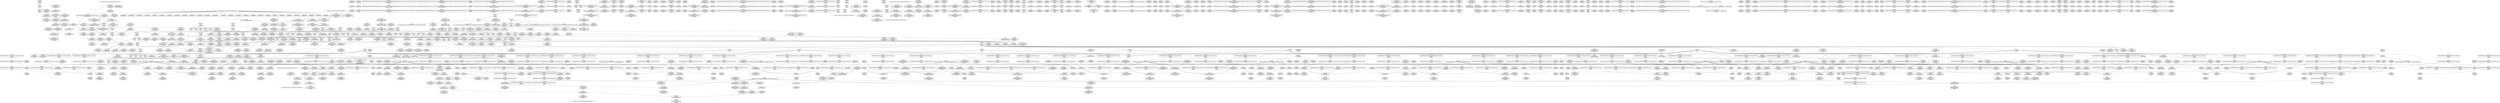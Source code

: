 digraph {
	CE0x417d5c0 [shape=record,shape=Mrecord,label="{CE0x417d5c0|i1_true|*Constant*}"]
	CE0x417b0f0 [shape=record,shape=Mrecord,label="{CE0x417b0f0|current_sid:tobool1|security/selinux/hooks.c,218|*SummSource*}"]
	CE0x412e110 [shape=record,shape=Mrecord,label="{CE0x412e110|selinux_task_setioprio:tmp11|security/selinux/hooks.c,3612}"]
	CE0x424fb00 [shape=record,shape=Mrecord,label="{CE0x424fb00|__preempt_count_sub:tmp4|./arch/x86/include/asm/preempt.h,77|*SummSink*}"]
	CE0x4173e90 [shape=record,shape=Mrecord,label="{CE0x4173e90|i64*_getelementptr_inbounds_(_11_x_i64_,_11_x_i64_*___llvm_gcov_ctr125,_i64_0,_i64_9)|*Constant*}"]
	CE0x4195fa0 [shape=record,shape=Mrecord,label="{CE0x4195fa0|i64*_getelementptr_inbounds_(_13_x_i64_,_13_x_i64_*___llvm_gcov_ctr126,_i64_0,_i64_11)|*Constant*}"]
	CE0x41ed740 [shape=record,shape=Mrecord,label="{CE0x41ed740|rcu_lock_acquire:__here|*SummSink*}"]
	CE0x4175080 [shape=record,shape=Mrecord,label="{CE0x4175080|current_sid:do.end|*SummSource*}"]
	CE0x41297d0 [shape=record,shape=Mrecord,label="{CE0x41297d0|selinux_task_setioprio:call|security/selinux/hooks.c,3607|*SummSink*}"]
	CE0x4144e50 [shape=record,shape=Mrecord,label="{CE0x4144e50|current_sid:tmp18|security/selinux/hooks.c,218|*SummSink*}"]
	CE0x41f3470 [shape=record,shape=Mrecord,label="{CE0x41f3470|i64*_getelementptr_inbounds_(_11_x_i64_,_11_x_i64_*___llvm_gcov_ctr132,_i64_0,_i64_9)|*Constant*|*SummSource*}"]
	CE0x419dc10 [shape=record,shape=Mrecord,label="{CE0x419dc10|_call_void_lockdep_rcu_suspicious(i8*_getelementptr_inbounds_(_25_x_i8_,_25_x_i8_*_.str3,_i32_0,_i32_0),_i32_208,_i8*_getelementptr_inbounds_(_41_x_i8_,_41_x_i8_*_.str44,_i32_0,_i32_0))_#10,_!dbg_!27732|security/selinux/hooks.c,208}"]
	CE0x41d62b0 [shape=record,shape=Mrecord,label="{CE0x41d62b0|i64*_getelementptr_inbounds_(_11_x_i64_,_11_x_i64_*___llvm_gcov_ctr127,_i64_0,_i64_9)|*Constant*}"]
	CE0x41ad2c0 [shape=record,shape=Mrecord,label="{CE0x41ad2c0|i64*_getelementptr_inbounds_(_11_x_i64_,_11_x_i64_*___llvm_gcov_ctr132,_i64_0,_i64_10)|*Constant*|*SummSink*}"]
	CE0x4194f60 [shape=record,shape=Mrecord,label="{CE0x4194f60|i64*_getelementptr_inbounds_(_13_x_i64_,_13_x_i64_*___llvm_gcov_ctr126,_i64_0,_i64_10)|*Constant*}"]
	CE0x41620c0 [shape=record,shape=Mrecord,label="{CE0x41620c0|current_has_perm:tmp|*SummSource*}"]
	CE0x41bd4a0 [shape=record,shape=Mrecord,label="{CE0x41bd4a0|_call_void_lock_acquire(%struct.lockdep_map*_%map,_i32_0,_i32_0,_i32_2,_i32_0,_%struct.lockdep_map*_null,_i64_ptrtoint_(i8*_blockaddress(_rcu_lock_acquire,_%__here)_to_i64))_#10,_!dbg_!27716|include/linux/rcupdate.h,418}"]
	CE0x41b9f30 [shape=record,shape=Mrecord,label="{CE0x41b9f30|rcu_lock_release:tmp7}"]
	CE0x413dd10 [shape=record,shape=Mrecord,label="{CE0x413dd10|i64*_getelementptr_inbounds_(_2_x_i64_,_2_x_i64_*___llvm_gcov_ctr136,_i64_0,_i64_1)|*Constant*}"]
	CE0x41e7a70 [shape=record,shape=Mrecord,label="{CE0x41e7a70|rcu_read_lock:tmp|*SummSink*}"]
	CE0x4175900 [shape=record,shape=Mrecord,label="{CE0x4175900|current_sid:bb|*SummSink*}"]
	CE0x4152940 [shape=record,shape=Mrecord,label="{CE0x4152940|get_current:tmp3}"]
	CE0x4178900 [shape=record,shape=Mrecord,label="{CE0x4178900|task_sid:tmp21|security/selinux/hooks.c,208}"]
	CE0x414db30 [shape=record,shape=Mrecord,label="{CE0x414db30|selinux_task_setioprio:tmp1|*SummSink*}"]
	CE0x41e5a30 [shape=record,shape=Mrecord,label="{CE0x41e5a30|_call_void_asm_addl_$1,_%gs:$0_,_*m,ri,*m,_dirflag_,_fpsr_,_flags_(i32*___preempt_count,_i32_%val,_i32*___preempt_count)_#3,_!dbg_!27714,_!srcloc_!27717|./arch/x86/include/asm/preempt.h,72|*SummSource*}"]
	CE0x41ae0d0 [shape=record,shape=Mrecord,label="{CE0x41ae0d0|_call_void_rcu_lock_release(%struct.lockdep_map*_rcu_lock_map)_#10,_!dbg_!27733|include/linux/rcupdate.h,935|*SummSink*}"]
	CE0x41d6c40 [shape=record,shape=Mrecord,label="{CE0x41d6c40|rcu_read_lock:tmp19|include/linux/rcupdate.h,882|*SummSource*}"]
	CE0x421f3c0 [shape=record,shape=Mrecord,label="{CE0x421f3c0|rcu_lock_acquire:tmp5|include/linux/rcupdate.h,418|*SummSink*}"]
	CE0x41d4b00 [shape=record,shape=Mrecord,label="{CE0x41d4b00|i8*_getelementptr_inbounds_(_25_x_i8_,_25_x_i8_*_.str45,_i32_0,_i32_0)|*Constant*|*SummSource*}"]
	CE0x419fd90 [shape=record,shape=Mrecord,label="{CE0x419fd90|__rcu_read_lock:entry|*SummSink*}"]
	CE0x421a7a0 [shape=record,shape=Mrecord,label="{CE0x421a7a0|rcu_lock_acquire:__here|*SummSource*}"]
	CE0x4219c70 [shape=record,shape=Mrecord,label="{CE0x4219c70|i8*_undef|*Constant*|*SummSource*}"]
	CE0x41574c0 [shape=record,shape=Mrecord,label="{CE0x41574c0|current_sid:tmp19|security/selinux/hooks.c,218|*SummSink*}"]
	CE0x415b8e0 [shape=record,shape=Mrecord,label="{CE0x415b8e0|COLLAPSED:_GCMRE___llvm_gcov_ctr128_internal_global_4_x_i64_zeroinitializer:_elem_0:default:}"]
	CE0x41e3550 [shape=record,shape=Mrecord,label="{CE0x41e3550|_ret_void,_!dbg_!27720|./arch/x86/include/asm/preempt.h,78|*SummSource*}"]
	CE0x41c3c60 [shape=record,shape=Mrecord,label="{CE0x41c3c60|get_current:tmp4|./arch/x86/include/asm/current.h,14|*SummSource*}"]
	CE0x413da00 [shape=record,shape=Mrecord,label="{CE0x413da00|current_has_perm:tmp|*SummSink*}"]
	CE0x4149f10 [shape=record,shape=Mrecord,label="{CE0x4149f10|GLOBAL:current_has_perm|*Constant*|*SummSource*}"]
	CE0x4190010 [shape=record,shape=Mrecord,label="{CE0x4190010|task_sid:tmp18|security/selinux/hooks.c,208}"]
	CE0x41b4e80 [shape=record,shape=Mrecord,label="{CE0x41b4e80|__preempt_count_add:tmp2|*SummSink*}"]
	CE0x41d3450 [shape=record,shape=Mrecord,label="{CE0x41d3450|rcu_read_lock:tmp17|include/linux/rcupdate.h,882}"]
	CE0x4163000 [shape=record,shape=Mrecord,label="{CE0x4163000|i64*_getelementptr_inbounds_(_6_x_i64_,_6_x_i64_*___llvm_gcov_ctr284,_i64_0,_i64_0)|*Constant*}"]
	CE0x41a68f0 [shape=record,shape=Mrecord,label="{CE0x41a68f0|GLOBAL:rcu_read_unlock.__warned|Global_var:rcu_read_unlock.__warned}"]
	CE0x419fa40 [shape=record,shape=Mrecord,label="{CE0x419fa40|GLOBAL:rcu_read_lock|*Constant*}"]
	CE0x41a0490 [shape=record,shape=Mrecord,label="{CE0x41a0490|cred_sid:tmp4|*LoadInst*|security/selinux/hooks.c,196|*SummSink*}"]
	CE0x41a4750 [shape=record,shape=Mrecord,label="{CE0x41a4750|i64*_getelementptr_inbounds_(_4_x_i64_,_4_x_i64_*___llvm_gcov_ctr128,_i64_0,_i64_1)|*Constant*|*SummSink*}"]
	CE0x425bdd0 [shape=record,shape=Mrecord,label="{CE0x425bdd0|i64*_getelementptr_inbounds_(_4_x_i64_,_4_x_i64_*___llvm_gcov_ctr129,_i64_0,_i64_0)|*Constant*|*SummSink*}"]
	CE0x4152c50 [shape=record,shape=Mrecord,label="{CE0x4152c50|%struct.common_audit_data*_null|*Constant*}"]
	CE0x41c89d0 [shape=record,shape=Mrecord,label="{CE0x41c89d0|rcu_read_lock:tmp12|include/linux/rcupdate.h,882|*SummSource*}"]
	CE0x4232340 [shape=record,shape=Mrecord,label="{CE0x4232340|rcu_lock_acquire:tmp4|include/linux/rcupdate.h,418|*SummSink*}"]
	CE0x41c9120 [shape=record,shape=Mrecord,label="{CE0x41c9120|rcu_read_lock:call3|include/linux/rcupdate.h,882|*SummSink*}"]
	CE0x41bf8f0 [shape=record,shape=Mrecord,label="{CE0x41bf8f0|i64*_getelementptr_inbounds_(_4_x_i64_,_4_x_i64_*___llvm_gcov_ctr129,_i64_0,_i64_1)|*Constant*|*SummSource*}"]
	CE0x41bba90 [shape=record,shape=Mrecord,label="{CE0x41bba90|rcu_lock_acquire:tmp6}"]
	CE0x41f02a0 [shape=record,shape=Mrecord,label="{CE0x41f02a0|rcu_lock_acquire:__here}"]
	CE0x41bfe40 [shape=record,shape=Mrecord,label="{CE0x41bfe40|get_current:bb|*SummSource*}"]
	CE0x413a370 [shape=record,shape=Mrecord,label="{CE0x413a370|i64*_getelementptr_inbounds_(_6_x_i64_,_6_x_i64_*___llvm_gcov_ctr284,_i64_0,_i64_0)|*Constant*|*SummSink*}"]
	CE0x418fd20 [shape=record,shape=Mrecord,label="{CE0x418fd20|rcu_read_unlock:call|include/linux/rcupdate.h,933|*SummSource*}"]
	CE0x421c540 [shape=record,shape=Mrecord,label="{CE0x421c540|__preempt_count_sub:tmp2|*SummSource*}"]
	CE0x41a1300 [shape=record,shape=Mrecord,label="{CE0x41a1300|_call_void_mcount()_#3|*SummSink*}"]
	CE0x41c8280 [shape=record,shape=Mrecord,label="{CE0x41c8280|__preempt_count_add:entry}"]
	CE0x419bc80 [shape=record,shape=Mrecord,label="{CE0x419bc80|GLOBAL:rcu_read_unlock|*Constant*}"]
	CE0x4136080 [shape=record,shape=Mrecord,label="{CE0x4136080|current_sid:tmp12|security/selinux/hooks.c,218}"]
	CE0x417a850 [shape=record,shape=Mrecord,label="{CE0x417a850|task_sid:land.lhs.true2}"]
	CE0x426f210 [shape=record,shape=Mrecord,label="{CE0x426f210|__preempt_count_sub:sub|./arch/x86/include/asm/preempt.h,77}"]
	CE0x413a8e0 [shape=record,shape=Mrecord,label="{CE0x413a8e0|current_has_perm:tsk|Function::current_has_perm&Arg::tsk::|*SummSource*}"]
	CE0x41a38b0 [shape=record,shape=Mrecord,label="{CE0x41a38b0|task_sid:do.body5|*SummSource*}"]
	CE0x41c9290 [shape=record,shape=Mrecord,label="{CE0x41c9290|i64_7|*Constant*}"]
	CE0x41d37c0 [shape=record,shape=Mrecord,label="{CE0x41d37c0|rcu_read_lock:tmp18|include/linux/rcupdate.h,882}"]
	CE0x4190b10 [shape=record,shape=Mrecord,label="{CE0x4190b10|_ret_void,_!dbg_!27735|include/linux/rcupdate.h,884|*SummSource*}"]
	CE0x41546e0 [shape=record,shape=Mrecord,label="{CE0x41546e0|current_sid:call4|security/selinux/hooks.c,218|*SummSource*}"]
	CE0x418e5c0 [shape=record,shape=Mrecord,label="{CE0x418e5c0|cred_sid:tmp1}"]
	CE0x417e110 [shape=record,shape=Mrecord,label="{CE0x417e110|current_sid:security|security/selinux/hooks.c,218|*SummSource*}"]
	CE0x41f4780 [shape=record,shape=Mrecord,label="{CE0x41f4780|rcu_read_unlock:if.end|*SummSink*}"]
	CE0x425ba70 [shape=record,shape=Mrecord,label="{CE0x425ba70|__preempt_count_sub:tmp}"]
	CE0x41582e0 [shape=record,shape=Mrecord,label="{CE0x41582e0|_call_void_lockdep_rcu_suspicious(i8*_getelementptr_inbounds_(_25_x_i8_,_25_x_i8_*_.str3,_i32_0,_i32_0),_i32_218,_i8*_getelementptr_inbounds_(_45_x_i8_,_45_x_i8_*_.str12,_i32_0,_i32_0))_#10,_!dbg_!27727|security/selinux/hooks.c,218|*SummSink*}"]
	CE0x41c6e70 [shape=record,shape=Mrecord,label="{CE0x41c6e70|rcu_read_lock:tmp4|include/linux/rcupdate.h,882|*SummSink*}"]
	CE0x418ede0 [shape=record,shape=Mrecord,label="{CE0x418ede0|i64_1|*Constant*}"]
	CE0x41eb1f0 [shape=record,shape=Mrecord,label="{CE0x41eb1f0|rcu_lock_release:tmp2|*SummSink*}"]
	CE0x419c630 [shape=record,shape=Mrecord,label="{CE0x419c630|rcu_read_unlock:entry|*SummSource*}"]
	CE0x418eec0 [shape=record,shape=Mrecord,label="{CE0x418eec0|rcu_read_lock:tmp1|*SummSource*}"]
	CE0x41ca010 [shape=record,shape=Mrecord,label="{CE0x41ca010|rcu_read_lock:tmp7|include/linux/rcupdate.h,882|*SummSink*}"]
	CE0x4153a50 [shape=record,shape=Mrecord,label="{CE0x4153a50|avc_has_perm:auditdata|Function::avc_has_perm&Arg::auditdata::}"]
	CE0x413b650 [shape=record,shape=Mrecord,label="{CE0x413b650|selinux_task_setioprio:retval.0}"]
	CE0x41ef5a0 [shape=record,shape=Mrecord,label="{CE0x41ef5a0|i64*_getelementptr_inbounds_(_11_x_i64_,_11_x_i64_*___llvm_gcov_ctr132,_i64_0,_i64_1)|*Constant*|*SummSink*}"]
	CE0x425b860 [shape=record,shape=Mrecord,label="{CE0x425b860|__preempt_count_sub:tmp|*SummSink*}"]
	CE0x4151910 [shape=record,shape=Mrecord,label="{CE0x4151910|VOIDTB_TE:_CE_160,168_}"]
	CE0x41db7d0 [shape=record,shape=Mrecord,label="{CE0x41db7d0|rcu_read_unlock:if.then|*SummSink*}"]
	CE0x412c0d0 [shape=record,shape=Mrecord,label="{CE0x412c0d0|cred_sid:cred|Function::cred_sid&Arg::cred::}"]
	CE0x41c1770 [shape=record,shape=Mrecord,label="{CE0x41c1770|_call_void_rcu_lock_acquire(%struct.lockdep_map*_rcu_lock_map)_#10,_!dbg_!27711|include/linux/rcupdate.h,881|*SummSink*}"]
	CE0x41736b0 [shape=record,shape=Mrecord,label="{CE0x41736b0|task_sid:tmp4|*LoadInst*|security/selinux/hooks.c,208}"]
	CE0x41a3320 [shape=record,shape=Mrecord,label="{CE0x41a3320|i8*_getelementptr_inbounds_(_41_x_i8_,_41_x_i8_*_.str44,_i32_0,_i32_0)|*Constant*|*SummSink*}"]
	CE0x41e5d60 [shape=record,shape=Mrecord,label="{CE0x41e5d60|i32_934|*Constant*}"]
	CE0x41468a0 [shape=record,shape=Mrecord,label="{CE0x41468a0|i16_2|*Constant*|*SummSource*}"]
	CE0x421baa0 [shape=record,shape=Mrecord,label="{CE0x421baa0|i64*_getelementptr_inbounds_(_4_x_i64_,_4_x_i64_*___llvm_gcov_ctr129,_i64_0,_i64_3)|*Constant*|*SummSink*}"]
	CE0x4196520 [shape=record,shape=Mrecord,label="{CE0x4196520|task_sid:tmp24|security/selinux/hooks.c,208|*SummSink*}"]
	CE0x41e5200 [shape=record,shape=Mrecord,label="{CE0x41e5200|rcu_read_unlock:tmp18|include/linux/rcupdate.h,933}"]
	CE0x41ef3e0 [shape=record,shape=Mrecord,label="{CE0x41ef3e0|i64*_getelementptr_inbounds_(_11_x_i64_,_11_x_i64_*___llvm_gcov_ctr132,_i64_0,_i64_1)|*Constant*|*SummSource*}"]
	CE0x41bbe30 [shape=record,shape=Mrecord,label="{CE0x41bbe30|rcu_lock_release:tmp1}"]
	CE0x417eae0 [shape=record,shape=Mrecord,label="{CE0x417eae0|current_sid:tmp23|security/selinux/hooks.c,218|*SummSource*}"]
	CE0x4181a40 [shape=record,shape=Mrecord,label="{CE0x4181a40|_call_void_mcount()_#3|*SummSource*}"]
	CE0x419d2c0 [shape=record,shape=Mrecord,label="{CE0x419d2c0|rcu_read_lock:entry|*SummSink*}"]
	CE0x4140ae0 [shape=record,shape=Mrecord,label="{CE0x4140ae0|i64*_getelementptr_inbounds_(_4_x_i64_,_4_x_i64_*___llvm_gcov_ctr129,_i64_0,_i64_2)|*Constant*|*SummSource*}"]
	CE0x4178ed0 [shape=record,shape=Mrecord,label="{CE0x4178ed0|task_sid:tmp21|security/selinux/hooks.c,208|*SummSink*}"]
	CE0x41ac950 [shape=record,shape=Mrecord,label="{CE0x41ac950|rcu_read_unlock:tmp21|include/linux/rcupdate.h,935}"]
	"CONST[source:0(mediator),value:0(static)][purpose:{operation}][SnkIdx:3]"
	CE0x4177050 [shape=record,shape=Mrecord,label="{CE0x4177050|i64_6|*Constant*|*SummSource*}"]
	CE0x4162e40 [shape=record,shape=Mrecord,label="{CE0x4162e40|VOIDTB_TE:_CE_104,112_}"]
	CE0x41e78e0 [shape=record,shape=Mrecord,label="{CE0x41e78e0|rcu_read_lock:tmp|*SummSource*}"]
	CE0x413ac60 [shape=record,shape=Mrecord,label="{CE0x413ac60|i32_512|*Constant*|*SummSource*}"]
	CE0x413d1c0 [shape=record,shape=Mrecord,label="{CE0x413d1c0|current_sid:tmp2}"]
	CE0x418f670 [shape=record,shape=Mrecord,label="{CE0x418f670|cred_sid:security|security/selinux/hooks.c,196}"]
	CE0x41bd7b0 [shape=record,shape=Mrecord,label="{CE0x41bd7b0|i32_0|*Constant*}"]
	CE0x41c0a40 [shape=record,shape=Mrecord,label="{CE0x41c0a40|GLOBAL:rcu_lock_map|Global_var:rcu_lock_map|*SummSink*}"]
	CE0x4178100 [shape=record,shape=Mrecord,label="{CE0x4178100|i64_3|*Constant*}"]
	CE0x413e1b0 [shape=record,shape=Mrecord,label="{CE0x413e1b0|i64*_getelementptr_inbounds_(_2_x_i64_,_2_x_i64_*___llvm_gcov_ctr136,_i64_0,_i64_1)|*Constant*|*SummSink*}"]
	CE0x41e0220 [shape=record,shape=Mrecord,label="{CE0x41e0220|rcu_lock_acquire:tmp2|*SummSink*}"]
	CE0x41815f0 [shape=record,shape=Mrecord,label="{CE0x41815f0|i32_77|*Constant*|*SummSource*}"]
	CE0x41aeb00 [shape=record,shape=Mrecord,label="{CE0x41aeb00|rcu_lock_release:entry|*SummSink*}"]
	CE0x41c78b0 [shape=record,shape=Mrecord,label="{CE0x41c78b0|GLOBAL:rcu_lock_acquire|*Constant*|*SummSink*}"]
	CE0x413df00 [shape=record,shape=Mrecord,label="{CE0x413df00|current_has_perm:tmp1|*SummSink*}"]
	CE0x418ee50 [shape=record,shape=Mrecord,label="{CE0x418ee50|rcu_read_lock:tmp1}"]
	CE0x41bfc90 [shape=record,shape=Mrecord,label="{CE0x41bfc90|__rcu_read_unlock:tmp5|include/linux/rcupdate.h,244|*SummSource*}"]
	CE0x41626b0 [shape=record,shape=Mrecord,label="{CE0x41626b0|current_sid:tmp4|security/selinux/hooks.c,218}"]
	CE0x4137ed0 [shape=record,shape=Mrecord,label="{CE0x4137ed0|selinux_task_setioprio:tmp1|*SummSource*}"]
	CE0x4143000 [shape=record,shape=Mrecord,label="{CE0x4143000|i64*_getelementptr_inbounds_(_13_x_i64_,_13_x_i64_*___llvm_gcov_ctr126,_i64_0,_i64_12)|*Constant*|*SummSource*}"]
	CE0x41a6650 [shape=record,shape=Mrecord,label="{CE0x41a6650|rcu_read_unlock:tmp7|include/linux/rcupdate.h,933|*SummSource*}"]
	CE0x41dbc60 [shape=record,shape=Mrecord,label="{CE0x41dbc60|GLOBAL:__llvm_gcov_ctr132|Global_var:__llvm_gcov_ctr132|*SummSink*}"]
	CE0x41a6be0 [shape=record,shape=Mrecord,label="{CE0x41a6be0|task_sid:tmp|*SummSource*}"]
	CE0x41f4890 [shape=record,shape=Mrecord,label="{CE0x41f4890|i64*_getelementptr_inbounds_(_11_x_i64_,_11_x_i64_*___llvm_gcov_ctr132,_i64_0,_i64_0)|*Constant*}"]
	CE0x41af5f0 [shape=record,shape=Mrecord,label="{CE0x41af5f0|_call_void___rcu_read_unlock()_#10,_!dbg_!27734|include/linux/rcupdate.h,937|*SummSource*}"]
	CE0x4171950 [shape=record,shape=Mrecord,label="{CE0x4171950|i1_true|*Constant*|*SummSink*}"]
	CE0x41a2570 [shape=record,shape=Mrecord,label="{CE0x41a2570|task_sid:do.body5}"]
	CE0x413e600 [shape=record,shape=Mrecord,label="{CE0x413e600|current_has_perm:tmp2|*SummSink*}"]
	CE0x41f3050 [shape=record,shape=Mrecord,label="{CE0x41f3050|i8*_getelementptr_inbounds_(_44_x_i8_,_44_x_i8_*_.str47,_i32_0,_i32_0)|*Constant*|*SummSink*}"]
	CE0x419f0f0 [shape=record,shape=Mrecord,label="{CE0x419f0f0|task_sid:tobool1|security/selinux/hooks.c,208|*SummSink*}"]
	CE0x41c4aa0 [shape=record,shape=Mrecord,label="{CE0x41c4aa0|rcu_read_lock:tmp}"]
	CE0x417a6b0 [shape=record,shape=Mrecord,label="{CE0x417a6b0|task_sid:do.end|*SummSource*}"]
	CE0x421c410 [shape=record,shape=Mrecord,label="{CE0x421c410|__preempt_count_add:tmp6|./arch/x86/include/asm/preempt.h,73|*SummSource*}"]
	CE0x4180a70 [shape=record,shape=Mrecord,label="{CE0x4180a70|task_sid:land.lhs.true|*SummSource*}"]
	CE0x411f990 [shape=record,shape=Mrecord,label="{CE0x411f990|GLOBAL:current_sid|*Constant*|*SummSource*}"]
	CE0x41a45d0 [shape=record,shape=Mrecord,label="{CE0x41a45d0|i64*_getelementptr_inbounds_(_4_x_i64_,_4_x_i64_*___llvm_gcov_ctr128,_i64_0,_i64_1)|*Constant*|*SummSource*}"]
	CE0x4120730 [shape=record,shape=Mrecord,label="{CE0x4120730|GLOBAL:task_sid|*Constant*|*SummSink*}"]
	CE0x417f190 [shape=record,shape=Mrecord,label="{CE0x417f190|i32_1|*Constant*|*SummSink*}"]
	CE0x418df80 [shape=record,shape=Mrecord,label="{CE0x418df80|_call_void_mcount()_#3|*SummSink*}"]
	CE0x4177160 [shape=record,shape=Mrecord,label="{CE0x4177160|task_sid:tmp14|security/selinux/hooks.c,208}"]
	CE0x41d7f90 [shape=record,shape=Mrecord,label="{CE0x41d7f90|rcu_read_lock:tmp22|include/linux/rcupdate.h,884|*SummSource*}"]
	CE0x41461a0 [shape=record,shape=Mrecord,label="{CE0x41461a0|avc_has_perm:ssid|Function::avc_has_perm&Arg::ssid::|*SummSink*}"]
	CE0x4157c20 [shape=record,shape=Mrecord,label="{CE0x4157c20|current_sid:call4|security/selinux/hooks.c,218}"]
	CE0x41e95d0 [shape=record,shape=Mrecord,label="{CE0x41e95d0|GLOBAL:rcu_lock_acquire|*Constant*|*SummSource*}"]
	CE0x41bbb00 [shape=record,shape=Mrecord,label="{CE0x41bbb00|i64*_getelementptr_inbounds_(_4_x_i64_,_4_x_i64_*___llvm_gcov_ctr130,_i64_0,_i64_3)|*Constant*|*SummSink*}"]
	CE0x421af50 [shape=record,shape=Mrecord,label="{CE0x421af50|i32_2|*Constant*|*SummSink*}"]
	CE0x421cd10 [shape=record,shape=Mrecord,label="{CE0x421cd10|__preempt_count_add:tmp7|./arch/x86/include/asm/preempt.h,73|*SummSource*}"]
	CE0x41d7c00 [shape=record,shape=Mrecord,label="{CE0x41d7c00|rcu_read_lock:tmp21|include/linux/rcupdate.h,884|*SummSink*}"]
	CE0x41c2fd0 [shape=record,shape=Mrecord,label="{CE0x41c2fd0|GLOBAL:rcu_read_unlock.__warned|Global_var:rcu_read_unlock.__warned|*SummSource*}"]
	CE0x41286a0 [shape=record,shape=Mrecord,label="{CE0x41286a0|VOIDTB_TE:_CE_136,144_}"]
	CE0x41d34c0 [shape=record,shape=Mrecord,label="{CE0x41d34c0|rcu_read_lock:tmp17|include/linux/rcupdate.h,882|*SummSource*}"]
	CE0x41573a0 [shape=record,shape=Mrecord,label="{CE0x41573a0|i64*_getelementptr_inbounds_(_11_x_i64_,_11_x_i64_*___llvm_gcov_ctr125,_i64_0,_i64_10)|*Constant*|*SummSource*}"]
	CE0x41d7b90 [shape=record,shape=Mrecord,label="{CE0x41d7b90|i64*_getelementptr_inbounds_(_11_x_i64_,_11_x_i64_*___llvm_gcov_ctr127,_i64_0,_i64_10)|*Constant*|*SummSink*}"]
	CE0x41a99a0 [shape=record,shape=Mrecord,label="{CE0x41a99a0|rcu_read_lock:land.lhs.true2|*SummSink*}"]
	"CONST[source:0(mediator),value:2(dynamic)][purpose:{object}][SnkIdx:1]"
	CE0x41401a0 [shape=record,shape=Mrecord,label="{CE0x41401a0|current_sid:tmp1}"]
	CE0x41469d0 [shape=record,shape=Mrecord,label="{CE0x41469d0|i16_2|*Constant*|*SummSink*}"]
	CE0x421e700 [shape=record,shape=Mrecord,label="{CE0x421e700|__rcu_read_unlock:tmp|*SummSink*}"]
	CE0x4132420 [shape=record,shape=Mrecord,label="{CE0x4132420|selinux_task_setioprio:tmp9|security/selinux/hooks.c,3611}"]
	CE0x41bd640 [shape=record,shape=Mrecord,label="{CE0x41bd640|_call_void_lock_acquire(%struct.lockdep_map*_%map,_i32_0,_i32_0,_i32_2,_i32_0,_%struct.lockdep_map*_null,_i64_ptrtoint_(i8*_blockaddress(_rcu_lock_acquire,_%__here)_to_i64))_#10,_!dbg_!27716|include/linux/rcupdate.h,418|*SummSink*}"]
	CE0x4134350 [shape=record,shape=Mrecord,label="{CE0x4134350|selinux_task_setioprio:if.then|*SummSink*}"]
	CE0x4150e00 [shape=record,shape=Mrecord,label="{CE0x4150e00|i32_0|*Constant*|*SummSource*}"]
	CE0x4133900 [shape=record,shape=Mrecord,label="{CE0x4133900|_ret_i32_%retval.0,_!dbg_!27723|security/selinux/hooks.c,3612|*SummSink*}"]
	CE0x41c3980 [shape=record,shape=Mrecord,label="{CE0x41c3980|rcu_read_lock:if.then|*SummSource*}"]
	"CONST[source:0(mediator),value:2(dynamic)][purpose:{subject}][SnkIdx:0]"
	CE0x41aedd0 [shape=record,shape=Mrecord,label="{CE0x41aedd0|rcu_lock_release:map|Function::rcu_lock_release&Arg::map::|*SummSource*}"]
	CE0x41b2180 [shape=record,shape=Mrecord,label="{CE0x41b2180|GLOBAL:__preempt_count_sub|*Constant*}"]
	CE0x4135320 [shape=record,shape=Mrecord,label="{CE0x4135320|i32_208|*Constant*}"]
	CE0x41f3b80 [shape=record,shape=Mrecord,label="{CE0x41f3b80|rcu_read_unlock:land.lhs.true|*SummSource*}"]
	CE0x41b5670 [shape=record,shape=Mrecord,label="{CE0x41b5670|i64*_getelementptr_inbounds_(_4_x_i64_,_4_x_i64_*___llvm_gcov_ctr129,_i64_0,_i64_0)|*Constant*}"]
	CE0x426f2b0 [shape=record,shape=Mrecord,label="{CE0x426f2b0|__preempt_count_sub:do.body|*SummSource*}"]
	CE0x4153330 [shape=record,shape=Mrecord,label="{CE0x4153330|avc_has_perm:requested|Function::avc_has_perm&Arg::requested::|*SummSink*}"]
	CE0x41b9cb0 [shape=record,shape=Mrecord,label="{CE0x41b9cb0|rcu_lock_release:tmp6|*SummSink*}"]
	CE0x415aac0 [shape=record,shape=Mrecord,label="{CE0x415aac0|GLOBAL:lockdep_rcu_suspicious|*Constant*|*SummSink*}"]
	CE0x412a400 [shape=record,shape=Mrecord,label="{CE0x412a400|selinux_task_setioprio:bb|*SummSource*}"]
	CE0x4171a80 [shape=record,shape=Mrecord,label="{CE0x4171a80|i64*_getelementptr_inbounds_(_11_x_i64_,_11_x_i64_*___llvm_gcov_ctr125,_i64_0,_i64_8)|*Constant*|*SummSink*}"]
	CE0x4195370 [shape=record,shape=Mrecord,label="{CE0x4195370|i64*_getelementptr_inbounds_(_13_x_i64_,_13_x_i64_*___llvm_gcov_ctr126,_i64_0,_i64_10)|*Constant*|*SummSink*}"]
	CE0x421a570 [shape=record,shape=Mrecord,label="{CE0x421a570|rcu_lock_acquire:tmp|*SummSink*}"]
	CE0x41571c0 [shape=record,shape=Mrecord,label="{CE0x41571c0|current_sid:tmp19|security/selinux/hooks.c,218}"]
	CE0x41bfb10 [shape=record,shape=Mrecord,label="{CE0x41bfb10|__rcu_read_unlock:tmp5|include/linux/rcupdate.h,244}"]
	CE0x41d9680 [shape=record,shape=Mrecord,label="{CE0x41d9680|_call_void_mcount()_#3|*SummSink*}"]
	CE0x41cb1b0 [shape=record,shape=Mrecord,label="{CE0x41cb1b0|get_current:tmp1|*SummSink*}"]
	CE0x41a3fd0 [shape=record,shape=Mrecord,label="{CE0x41a3fd0|%struct.task_struct*_(%struct.task_struct**)*_asm_movq_%gs:$_1:P_,$0_,_r,im,_dirflag_,_fpsr_,_flags_}"]
	CE0x419e820 [shape=record,shape=Mrecord,label="{CE0x419e820|128:_i8*,_:_CRE_128,136_|*MultipleSource*|Function::cred_sid&Arg::cred::|*LoadInst*|security/selinux/hooks.c,208|security/selinux/hooks.c,196}"]
	CE0x412cd10 [shape=record,shape=Mrecord,label="{CE0x412cd10|current_sid:tmp16|security/selinux/hooks.c,218|*SummSink*}"]
	CE0x41b9990 [shape=record,shape=Mrecord,label="{CE0x41b9990|rcu_lock_release:tmp6}"]
	CE0x41326e0 [shape=record,shape=Mrecord,label="{CE0x41326e0|selinux_task_setioprio:tmp9|security/selinux/hooks.c,3611|*SummSink*}"]
	CE0x4176e20 [shape=record,shape=Mrecord,label="{CE0x4176e20|i64_7|*Constant*|*SummSink*}"]
	CE0x41acf30 [shape=record,shape=Mrecord,label="{CE0x41acf30|rcu_read_unlock:tmp21|include/linux/rcupdate.h,935|*SummSource*}"]
	CE0x417b730 [shape=record,shape=Mrecord,label="{CE0x417b730|current_sid:land.lhs.true|*SummSink*}"]
	CE0x4149160 [shape=record,shape=Mrecord,label="{CE0x4149160|i64_5|*Constant*|*SummSink*}"]
	CE0x425ca40 [shape=record,shape=Mrecord,label="{CE0x425ca40|__preempt_count_sub:tmp1}"]
	CE0x417a540 [shape=record,shape=Mrecord,label="{CE0x417a540|i64*_getelementptr_inbounds_(_11_x_i64_,_11_x_i64_*___llvm_gcov_ctr125,_i64_0,_i64_1)|*Constant*|*SummSource*}"]
	CE0x418d840 [shape=record,shape=Mrecord,label="{CE0x418d840|_ret_void,_!dbg_!27717|include/linux/rcupdate.h,419|*SummSource*}"]
	CE0x41a2c30 [shape=record,shape=Mrecord,label="{CE0x41a2c30|task_sid:if.then|*SummSource*}"]
	CE0x413f460 [shape=record,shape=Mrecord,label="{CE0x413f460|task_sid:tmp7|security/selinux/hooks.c,208|*SummSource*}"]
	CE0x4135e50 [shape=record,shape=Mrecord,label="{CE0x4135e50|i64_0|*Constant*|*SummSink*}"]
	CE0x41cbb80 [shape=record,shape=Mrecord,label="{CE0x41cbb80|__preempt_count_sub:do.body|*SummSink*}"]
	CE0x41bc0d0 [shape=record,shape=Mrecord,label="{CE0x41bc0d0|i64*_getelementptr_inbounds_(_4_x_i64_,_4_x_i64_*___llvm_gcov_ctr133,_i64_0,_i64_1)|*Constant*}"]
	CE0x415bd50 [shape=record,shape=Mrecord,label="{CE0x415bd50|task_sid:tmp9|security/selinux/hooks.c,208}"]
	CE0x413d230 [shape=record,shape=Mrecord,label="{CE0x413d230|current_sid:tmp2|*SummSource*}"]
	CE0x41916a0 [shape=record,shape=Mrecord,label="{CE0x41916a0|i64*_getelementptr_inbounds_(_11_x_i64_,_11_x_i64_*___llvm_gcov_ctr127,_i64_0,_i64_1)|*Constant*|*SummSource*}"]
	CE0x41be880 [shape=record,shape=Mrecord,label="{CE0x41be880|__preempt_count_sub:tmp6|./arch/x86/include/asm/preempt.h,78}"]
	CE0x411fbf0 [shape=record,shape=Mrecord,label="{CE0x411fbf0|current_sid:entry}"]
	CE0x41b85c0 [shape=record,shape=Mrecord,label="{CE0x41b85c0|rcu_lock_release:__here|*SummSource*}"]
	CE0x41a41c0 [shape=record,shape=Mrecord,label="{CE0x41a41c0|_call_void___rcu_read_lock()_#10,_!dbg_!27710|include/linux/rcupdate.h,879|*SummSource*}"]
	CE0x4180730 [shape=record,shape=Mrecord,label="{CE0x4180730|current_sid:tmp24|security/selinux/hooks.c,220|*SummSource*}"]
	CE0x41c0730 [shape=record,shape=Mrecord,label="{CE0x41c0730|GLOBAL:rcu_lock_map|Global_var:rcu_lock_map}"]
	CE0x414ab20 [shape=record,shape=Mrecord,label="{CE0x414ab20|selinux_task_setioprio:tmp4|security/selinux/hooks.c,3608|*SummSink*}"]
	CE0x415d8a0 [shape=record,shape=Mrecord,label="{CE0x415d8a0|rcu_read_lock:tmp13|include/linux/rcupdate.h,882|*SummSink*}"]
	CE0x4155aa0 [shape=record,shape=Mrecord,label="{CE0x4155aa0|current_sid:cred|security/selinux/hooks.c,218}"]
	CE0x41e9d90 [shape=record,shape=Mrecord,label="{CE0x41e9d90|_call_void_mcount()_#3}"]
	CE0x41f4070 [shape=record,shape=Mrecord,label="{CE0x41f4070|rcu_read_unlock:bb|*SummSource*}"]
	CE0x41348c0 [shape=record,shape=Mrecord,label="{CE0x41348c0|selinux_task_setioprio:retval.0|*SummSource*}"]
	CE0x413ed90 [shape=record,shape=Mrecord,label="{CE0x413ed90|_call_void_mcount()_#3|*SummSource*}"]
	CE0x4120fc0 [shape=record,shape=Mrecord,label="{CE0x4120fc0|_ret_i32_%call7,_!dbg_!27749|security/selinux/hooks.c,210}"]
	CE0x4173270 [shape=record,shape=Mrecord,label="{CE0x4173270|i64*_getelementptr_inbounds_(_11_x_i64_,_11_x_i64_*___llvm_gcov_ctr125,_i64_0,_i64_1)|*Constant*|*SummSink*}"]
	CE0x41370a0 [shape=record,shape=Mrecord,label="{CE0x41370a0|_ret_i32_%call2,_!dbg_!27718|security/selinux/hooks.c,1544|*SummSink*}"]
	CE0x4151a30 [shape=record,shape=Mrecord,label="{CE0x4151a30|VOIDTB_TE:_CE_168,176_}"]
	CE0x41c46a0 [shape=record,shape=Mrecord,label="{CE0x41c46a0|rcu_read_unlock:tmp7|include/linux/rcupdate.h,933}"]
	CE0x41ac7e0 [shape=record,shape=Mrecord,label="{CE0x41ac7e0|rcu_read_unlock:tmp20|include/linux/rcupdate.h,933|*SummSink*}"]
	CE0x422d290 [shape=record,shape=Mrecord,label="{CE0x422d290|_call_void_asm_addl_$1,_%gs:$0_,_*m,ri,*m,_dirflag_,_fpsr_,_flags_(i32*___preempt_count,_i32_%sub,_i32*___preempt_count)_#3,_!dbg_!27717,_!srcloc_!27718|./arch/x86/include/asm/preempt.h,77}"]
	CE0x4191850 [shape=record,shape=Mrecord,label="{CE0x4191850|i64*_getelementptr_inbounds_(_11_x_i64_,_11_x_i64_*___llvm_gcov_ctr127,_i64_0,_i64_1)|*Constant*|*SummSink*}"]
	CE0x41f3400 [shape=record,shape=Mrecord,label="{CE0x41f3400|i64*_getelementptr_inbounds_(_11_x_i64_,_11_x_i64_*___llvm_gcov_ctr132,_i64_0,_i64_9)|*Constant*}"]
	CE0x41e2b20 [shape=record,shape=Mrecord,label="{CE0x41e2b20|rcu_read_unlock:tmp12|include/linux/rcupdate.h,933|*SummSource*}"]
	CE0x41aefa0 [shape=record,shape=Mrecord,label="{CE0x41aefa0|GLOBAL:__rcu_read_unlock|*Constant*}"]
	CE0x41be5b0 [shape=record,shape=Mrecord,label="{CE0x41be5b0|__rcu_read_unlock:bb|*SummSink*}"]
	CE0x41a8200 [shape=record,shape=Mrecord,label="{CE0x41a8200|cred_sid:tmp4|*LoadInst*|security/selinux/hooks.c,196}"]
	CE0x41b4e10 [shape=record,shape=Mrecord,label="{CE0x41b4e10|__preempt_count_add:tmp2|*SummSource*}"]
	CE0x4219ce0 [shape=record,shape=Mrecord,label="{CE0x4219ce0|i8*_undef|*Constant*|*SummSink*}"]
	CE0x41e32f0 [shape=record,shape=Mrecord,label="{CE0x41e32f0|__preempt_count_sub:val|Function::__preempt_count_sub&Arg::val::|*SummSink*}"]
	CE0x41471f0 [shape=record,shape=Mrecord,label="{CE0x41471f0|VOIDTB_TE:_CE_0,4_}"]
	CE0x414a370 [shape=record,shape=Mrecord,label="{CE0x414a370|current_has_perm:tsk|Function::current_has_perm&Arg::tsk::}"]
	CE0x41e3d30 [shape=record,shape=Mrecord,label="{CE0x41e3d30|i64*_getelementptr_inbounds_(_4_x_i64_,_4_x_i64_*___llvm_gcov_ctr130,_i64_0,_i64_3)|*Constant*}"]
	CE0x41d7890 [shape=record,shape=Mrecord,label="{CE0x41d7890|rcu_read_lock:tmp21|include/linux/rcupdate.h,884|*SummSource*}"]
	CE0x41904c0 [shape=record,shape=Mrecord,label="{CE0x41904c0|i64*_getelementptr_inbounds_(_2_x_i64_,_2_x_i64_*___llvm_gcov_ctr131,_i64_0,_i64_1)|*Constant*|*SummSink*}"]
	CE0x417ba10 [shape=record,shape=Mrecord,label="{CE0x417ba10|current_sid:tmp6|security/selinux/hooks.c,218|*SummSource*}"]
	CE0x41602b0 [shape=record,shape=Mrecord,label="{CE0x41602b0|rcu_read_lock:tmp15|include/linux/rcupdate.h,882|*SummSink*}"]
	CE0x412f3e0 [shape=record,shape=Mrecord,label="{CE0x412f3e0|i64_0|*Constant*}"]
	CE0x41774f0 [shape=record,shape=Mrecord,label="{CE0x41774f0|current_sid:tobool|security/selinux/hooks.c,218}"]
	CE0x419ccd0 [shape=record,shape=Mrecord,label="{CE0x419ccd0|_ret_void,_!dbg_!27735|include/linux/rcupdate.h,938|*SummSink*}"]
	CE0x41f4cd0 [shape=record,shape=Mrecord,label="{CE0x41f4cd0|rcu_read_unlock:tmp}"]
	CE0x4157850 [shape=record,shape=Mrecord,label="{CE0x4157850|current_sid:tmp20|security/selinux/hooks.c,218|*SummSink*}"]
	CE0x419ff60 [shape=record,shape=Mrecord,label="{CE0x419ff60|_call_void_rcu_lock_acquire(%struct.lockdep_map*_rcu_lock_map)_#10,_!dbg_!27711|include/linux/rcupdate.h,881}"]
	CE0x41288c0 [shape=record,shape=Mrecord,label="{CE0x41288c0|VOIDTB_TE:_CE_152,160_}"]
	CE0x4162960 [shape=record,shape=Mrecord,label="{CE0x4162960|i64*_getelementptr_inbounds_(_13_x_i64_,_13_x_i64_*___llvm_gcov_ctr126,_i64_0,_i64_0)|*Constant*}"]
	CE0x4174060 [shape=record,shape=Mrecord,label="{CE0x4174060|i64*_getelementptr_inbounds_(_11_x_i64_,_11_x_i64_*___llvm_gcov_ctr125,_i64_0,_i64_9)|*Constant*|*SummSource*}"]
	CE0x41529e0 [shape=record,shape=Mrecord,label="{CE0x41529e0|get_current:tmp3|*SummSink*}"]
	CE0x415c690 [shape=record,shape=Mrecord,label="{CE0x415c690|current_sid:bb}"]
	CE0x4131180 [shape=record,shape=Mrecord,label="{CE0x4131180|i64*_getelementptr_inbounds_(_6_x_i64_,_6_x_i64_*___llvm_gcov_ctr284,_i64_0,_i64_4)|*Constant*}"]
	CE0x41bcb00 [shape=record,shape=Mrecord,label="{CE0x41bcb00|_call_void_lock_release(%struct.lockdep_map*_%map,_i32_1,_i64_ptrtoint_(i8*_blockaddress(_rcu_lock_release,_%__here)_to_i64))_#10,_!dbg_!27716|include/linux/rcupdate.h,423|*SummSink*}"]
	CE0x421b220 [shape=record,shape=Mrecord,label="{CE0x421b220|__rcu_read_unlock:tmp3}"]
	CE0x412db40 [shape=record,shape=Mrecord,label="{CE0x412db40|selinux_task_setioprio:tmp10|security/selinux/hooks.c,3612}"]
	CE0x41da370 [shape=record,shape=Mrecord,label="{CE0x41da370|4:_i32,_:_CRE_4,8_|*MultipleSource*|security/selinux/hooks.c,196|*LoadInst*|security/selinux/hooks.c,196|security/selinux/hooks.c,197}"]
	CE0x41d9610 [shape=record,shape=Mrecord,label="{CE0x41d9610|_call_void_mcount()_#3|*SummSource*}"]
	CE0x4153b80 [shape=record,shape=Mrecord,label="{CE0x4153b80|GLOBAL:current_has_perm|*Constant*|*SummSink*}"]
	CE0x41b3040 [shape=record,shape=Mrecord,label="{CE0x41b3040|rcu_lock_release:tmp4|include/linux/rcupdate.h,423}"]
	CE0x41ec460 [shape=record,shape=Mrecord,label="{CE0x41ec460|rcu_read_unlock:tmp12|include/linux/rcupdate.h,933}"]
	CE0x417c620 [shape=record,shape=Mrecord,label="{CE0x417c620|current_sid:tmp13|security/selinux/hooks.c,218|*SummSource*}"]
	CE0x41a5ce0 [shape=record,shape=Mrecord,label="{CE0x41a5ce0|GLOBAL:rcu_read_lock.__warned|Global_var:rcu_read_lock.__warned|*SummSink*}"]
	CE0x41acdc0 [shape=record,shape=Mrecord,label="{CE0x41acdc0|i64*_getelementptr_inbounds_(_11_x_i64_,_11_x_i64_*___llvm_gcov_ctr132,_i64_0,_i64_10)|*Constant*}"]
	CE0x41c45c0 [shape=record,shape=Mrecord,label="{CE0x41c45c0|rcu_read_unlock:tmp6|include/linux/rcupdate.h,933|*SummSource*}"]
	CE0x417c5b0 [shape=record,shape=Mrecord,label="{CE0x417c5b0|current_sid:tmp13|security/selinux/hooks.c,218}"]
	CE0x41db740 [shape=record,shape=Mrecord,label="{CE0x41db740|rcu_read_unlock:if.then|*SummSource*}"]
	CE0x421ed80 [shape=record,shape=Mrecord,label="{CE0x421ed80|rcu_lock_release:__here}"]
	CE0x41c3a50 [shape=record,shape=Mrecord,label="{CE0x41c3a50|rcu_read_lock:if.end}"]
	CE0x419c820 [shape=record,shape=Mrecord,label="{CE0x419c820|get_current:bb}"]
	CE0x41bc4e0 [shape=record,shape=Mrecord,label="{CE0x41bc4e0|rcu_lock_release:tmp5|include/linux/rcupdate.h,423|*SummSource*}"]
	CE0x41daf00 [shape=record,shape=Mrecord,label="{CE0x41daf00|cred_sid:tmp6|security/selinux/hooks.c,197|*SummSource*}"]
	CE0x41b3bb0 [shape=record,shape=Mrecord,label="{CE0x41b3bb0|i64*_getelementptr_inbounds_(_4_x_i64_,_4_x_i64_*___llvm_gcov_ctr133,_i64_0,_i64_0)|*Constant*|*SummSink*}"]
	CE0x4192480 [shape=record,shape=Mrecord,label="{CE0x4192480|task_sid:tmp8|security/selinux/hooks.c,208}"]
	CE0x41a47e0 [shape=record,shape=Mrecord,label="{CE0x41a47e0|get_current:tmp2}"]
	CE0x4190f60 [shape=record,shape=Mrecord,label="{CE0x4190f60|rcu_read_lock:bb|*SummSink*}"]
	CE0x419bba0 [shape=record,shape=Mrecord,label="{CE0x419bba0|task_sid:tmp25|security/selinux/hooks.c,208|*SummSink*}"]
	CE0x4145730 [shape=record,shape=Mrecord,label="{CE0x4145730|avc_has_perm:entry|*SummSource*}"]
	CE0x4173980 [shape=record,shape=Mrecord,label="{CE0x4173980|i32_218|*Constant*|*SummSink*}"]
	CE0x421b6b0 [shape=record,shape=Mrecord,label="{CE0x421b6b0|rcu_lock_acquire:bb}"]
	CE0x413da70 [shape=record,shape=Mrecord,label="{CE0x413da70|i64_1|*Constant*}"]
	CE0x41a9a30 [shape=record,shape=Mrecord,label="{CE0x41a9a30|rcu_read_lock:if.then}"]
	CE0x41e4f70 [shape=record,shape=Mrecord,label="{CE0x41e4f70|rcu_read_unlock:tmp17|include/linux/rcupdate.h,933|*SummSink*}"]
	CE0x414a300 [shape=record,shape=Mrecord,label="{CE0x414a300|current_has_perm:entry|*SummSink*}"]
	CE0x41ac4d0 [shape=record,shape=Mrecord,label="{CE0x41ac4d0|rcu_read_unlock:tmp20|include/linux/rcupdate.h,933}"]
	CE0x41f3e80 [shape=record,shape=Mrecord,label="{CE0x41f3e80|rcu_read_unlock:do.end|*SummSink*}"]
	CE0x41b8df0 [shape=record,shape=Mrecord,label="{CE0x41b8df0|rcu_lock_release:tmp2}"]
	CE0x4137f40 [shape=record,shape=Mrecord,label="{CE0x4137f40|selinux_task_setioprio:tmp1}"]
	CE0x417ffd0 [shape=record,shape=Mrecord,label="{CE0x417ffd0|rcu_read_lock:tmp8|include/linux/rcupdate.h,882|*SummSink*}"]
	CE0x41c7c00 [shape=record,shape=Mrecord,label="{CE0x41c7c00|_call_void___preempt_count_add(i32_1)_#10,_!dbg_!27711|include/linux/rcupdate.h,239|*SummSink*}"]
	CE0x41c8480 [shape=record,shape=Mrecord,label="{CE0x41c8480|__preempt_count_add:entry|*SummSink*}"]
	CE0x41af720 [shape=record,shape=Mrecord,label="{CE0x41af720|_call_void___rcu_read_unlock()_#10,_!dbg_!27734|include/linux/rcupdate.h,937|*SummSink*}"]
	CE0x41f2f30 [shape=record,shape=Mrecord,label="{CE0x41f2f30|i8*_getelementptr_inbounds_(_44_x_i8_,_44_x_i8_*_.str47,_i32_0,_i32_0)|*Constant*}"]
	CE0x41dd2e0 [shape=record,shape=Mrecord,label="{CE0x41dd2e0|__preempt_count_add:val|Function::__preempt_count_add&Arg::val::|*SummSink*}"]
	CE0x41ead00 [shape=record,shape=Mrecord,label="{CE0x41ead00|i64*_getelementptr_inbounds_(_4_x_i64_,_4_x_i64_*___llvm_gcov_ctr128,_i64_0,_i64_3)|*Constant*|*SummSink*}"]
	CE0x41baa30 [shape=record,shape=Mrecord,label="{CE0x41baa30|__rcu_read_unlock:do.body|*SummSource*}"]
	CE0x413d810 [shape=record,shape=Mrecord,label="{CE0x413d810|VOIDTB_TE:_CE_40,44_}"]
	CE0x41f0c70 [shape=record,shape=Mrecord,label="{CE0x41f0c70|rcu_read_unlock:tmp11|include/linux/rcupdate.h,933}"]
	CE0x4270210 [shape=record,shape=Mrecord,label="{CE0x4270210|_call_void_mcount()_#3}"]
	CE0x41b4da0 [shape=record,shape=Mrecord,label="{CE0x41b4da0|__preempt_count_add:tmp2}"]
	CE0x41a62e0 [shape=record,shape=Mrecord,label="{CE0x41a62e0|task_sid:tmp12|security/selinux/hooks.c,208}"]
	CE0x415b950 [shape=record,shape=Mrecord,label="{CE0x415b950|__rcu_read_lock:tmp|*SummSource*}"]
	CE0x4146ee0 [shape=record,shape=Mrecord,label="{CE0x4146ee0|_call_void_mcount()_#3|*SummSink*}"]
	CE0x419c980 [shape=record,shape=Mrecord,label="{CE0x419c980|_ret_void,_!dbg_!27735|include/linux/rcupdate.h,938}"]
	CE0x4162ad0 [shape=record,shape=Mrecord,label="{CE0x4162ad0|i64*_getelementptr_inbounds_(_13_x_i64_,_13_x_i64_*___llvm_gcov_ctr126,_i64_0,_i64_0)|*Constant*|*SummSource*}"]
	CE0x41d3cd0 [shape=record,shape=Mrecord,label="{CE0x41d3cd0|i8_1|*Constant*}"]
	CE0x41d7180 [shape=record,shape=Mrecord,label="{CE0x41d7180|rcu_read_lock:tmp20|include/linux/rcupdate.h,882|*SummSink*}"]
	CE0x4178a50 [shape=record,shape=Mrecord,label="{CE0x4178a50|task_sid:tmp20|security/selinux/hooks.c,208|*SummSource*}"]
	CE0x41f4240 [shape=record,shape=Mrecord,label="{CE0x41f4240|rcu_read_unlock:do.body}"]
	CE0x41bd510 [shape=record,shape=Mrecord,label="{CE0x41bd510|_call_void_lock_acquire(%struct.lockdep_map*_%map,_i32_0,_i32_0,_i32_2,_i32_0,_%struct.lockdep_map*_null,_i64_ptrtoint_(i8*_blockaddress(_rcu_lock_acquire,_%__here)_to_i64))_#10,_!dbg_!27716|include/linux/rcupdate.h,418|*SummSource*}"]
	CE0x41b7a50 [shape=record,shape=Mrecord,label="{CE0x41b7a50|i64*_getelementptr_inbounds_(_4_x_i64_,_4_x_i64_*___llvm_gcov_ctr129,_i64_0,_i64_3)|*Constant*}"]
	CE0x4149340 [shape=record,shape=Mrecord,label="{CE0x4149340|i64_4|*Constant*}"]
	CE0x41c7300 [shape=record,shape=Mrecord,label="{CE0x41c7300|rcu_read_unlock:tmp10|include/linux/rcupdate.h,933}"]
	CE0x425bf10 [shape=record,shape=Mrecord,label="{CE0x425bf10|__preempt_count_add:tmp3|*SummSource*}"]
	CE0x421b2e0 [shape=record,shape=Mrecord,label="{CE0x421b2e0|__rcu_read_unlock:tmp3|*SummSink*}"]
	CE0x41934d0 [shape=record,shape=Mrecord,label="{CE0x41934d0|task_sid:tmp16|security/selinux/hooks.c,208}"]
	CE0x41edd50 [shape=record,shape=Mrecord,label="{CE0x41edd50|rcu_read_unlock:tmp2}"]
	CE0x41a8a30 [shape=record,shape=Mrecord,label="{CE0x41a8a30|rcu_read_lock:land.lhs.true|*SummSink*}"]
	CE0x41287b0 [shape=record,shape=Mrecord,label="{CE0x41287b0|VOIDTB_TE:_CE_144,152_}"]
	CE0x417edf0 [shape=record,shape=Mrecord,label="{CE0x417edf0|i32_1|*Constant*}"]
	CE0x4120090 [shape=record,shape=Mrecord,label="{CE0x4120090|_ret_i32_%tmp24,_!dbg_!27742|security/selinux/hooks.c,220|*SummSource*}"]
	CE0x41dad60 [shape=record,shape=Mrecord,label="{CE0x41dad60|cred_sid:tmp6|security/selinux/hooks.c,197}"]
	CE0x412dbb0 [shape=record,shape=Mrecord,label="{CE0x412dbb0|selinux_task_setioprio:tmp10|security/selinux/hooks.c,3612|*SummSource*}"]
	CE0x41bfeb0 [shape=record,shape=Mrecord,label="{CE0x41bfeb0|get_current:bb|*SummSink*}"]
	CE0x413e890 [shape=record,shape=Mrecord,label="{CE0x413e890|current_has_perm:tmp3}"]
	CE0x4135220 [shape=record,shape=Mrecord,label="{CE0x4135220|_call_void_lockdep_rcu_suspicious(i8*_getelementptr_inbounds_(_25_x_i8_,_25_x_i8_*_.str3,_i32_0,_i32_0),_i32_208,_i8*_getelementptr_inbounds_(_41_x_i8_,_41_x_i8_*_.str44,_i32_0,_i32_0))_#10,_!dbg_!27732|security/selinux/hooks.c,208|*SummSink*}"]
	CE0x4219a00 [shape=record,shape=Mrecord,label="{CE0x4219a00|i8*_undef|*Constant*}"]
	CE0x41dd0c0 [shape=record,shape=Mrecord,label="{CE0x41dd0c0|_ret_void,_!dbg_!27719|./arch/x86/include/asm/preempt.h,73}"]
	CE0x417e1b0 [shape=record,shape=Mrecord,label="{CE0x417e1b0|current_sid:security|security/selinux/hooks.c,218|*SummSink*}"]
	CE0x41ec9e0 [shape=record,shape=Mrecord,label="{CE0x41ec9e0|__rcu_read_lock:tmp5|include/linux/rcupdate.h,239|*SummSource*}"]
	CE0x417e0a0 [shape=record,shape=Mrecord,label="{CE0x417e0a0|current_sid:security|security/selinux/hooks.c,218}"]
	CE0x4171c60 [shape=record,shape=Mrecord,label="{CE0x4171c60|i64*_getelementptr_inbounds_(_11_x_i64_,_11_x_i64_*___llvm_gcov_ctr125,_i64_0,_i64_8)|*Constant*}"]
	CE0x41ac2e0 [shape=record,shape=Mrecord,label="{CE0x41ac2e0|rcu_read_unlock:tmp19|include/linux/rcupdate.h,933|*SummSink*}"]
	CE0x413a9c0 [shape=record,shape=Mrecord,label="{CE0x413a9c0|i32_512|*Constant*}"]
	CE0x41745b0 [shape=record,shape=Mrecord,label="{CE0x41745b0|task_sid:tmp5|security/selinux/hooks.c,208|*SummSource*}"]
	CE0x41c3bd0 [shape=record,shape=Mrecord,label="{CE0x41c3bd0|get_current:tmp4|./arch/x86/include/asm/current.h,14}"]
	CE0x41adf30 [shape=record,shape=Mrecord,label="{CE0x41adf30|_call_void_rcu_lock_release(%struct.lockdep_map*_rcu_lock_map)_#10,_!dbg_!27733|include/linux/rcupdate.h,935}"]
	CE0x412e340 [shape=record,shape=Mrecord,label="{CE0x412e340|selinux_task_setioprio:tmp11|security/selinux/hooks.c,3612|*SummSink*}"]
	CE0x417b220 [shape=record,shape=Mrecord,label="{CE0x417b220|current_sid:tobool1|security/selinux/hooks.c,218|*SummSink*}"]
	CE0x41ed290 [shape=record,shape=Mrecord,label="{CE0x41ed290|rcu_read_unlock:tmp14|include/linux/rcupdate.h,933}"]
	CE0x4120240 [shape=record,shape=Mrecord,label="{CE0x4120240|current_has_perm:call1|security/selinux/hooks.c,1543|*SummSink*}"]
	CE0x417a7b0 [shape=record,shape=Mrecord,label="{CE0x417a7b0|task_sid:do.end|*SummSink*}"]
	CE0x4137740 [shape=record,shape=Mrecord,label="{CE0x4137740|selinux_task_setioprio:call1|security/selinux/hooks.c,3611|*SummSink*}"]
	CE0x41c4a00 [shape=record,shape=Mrecord,label="{CE0x41c4a00|i64*_getelementptr_inbounds_(_11_x_i64_,_11_x_i64_*___llvm_gcov_ctr127,_i64_0,_i64_0)|*Constant*|*SummSink*}"]
	CE0x4157530 [shape=record,shape=Mrecord,label="{CE0x4157530|current_sid:tmp20|security/selinux/hooks.c,218}"]
	CE0x41541f0 [shape=record,shape=Mrecord,label="{CE0x41541f0|selinux_task_setioprio:tmp8|security/selinux/hooks.c,3611|*SummSource*}"]
	CE0x4143170 [shape=record,shape=Mrecord,label="{CE0x4143170|task_sid:tmp26|security/selinux/hooks.c,208|*SummSource*}"]
	CE0x4192c20 [shape=record,shape=Mrecord,label="{CE0x4192c20|rcu_read_lock:tmp3|*SummSink*}"]
	CE0x4130be0 [shape=record,shape=Mrecord,label="{CE0x4130be0|task_sid:tmp|*SummSink*}"]
	CE0x425d330 [shape=record,shape=Mrecord,label="{CE0x425d330|__preempt_count_add:do.body|*SummSource*}"]
	CE0x418f600 [shape=record,shape=Mrecord,label="{CE0x418f600|i32_22|*Constant*}"]
	CE0x41d9f90 [shape=record,shape=Mrecord,label="{CE0x41d9f90|cred_sid:sid|security/selinux/hooks.c,197|*SummSink*}"]
	CE0x41c6780 [shape=record,shape=Mrecord,label="{CE0x41c6780|rcu_read_lock:tmp11|include/linux/rcupdate.h,882|*SummSource*}"]
	CE0x413c960 [shape=record,shape=Mrecord,label="{CE0x413c960|VOIDTB_TE:_CE_20,24_}"]
	CE0x4219e30 [shape=record,shape=Mrecord,label="{CE0x4219e30|rcu_lock_release:bb|*SummSink*}"]
	CE0x419d430 [shape=record,shape=Mrecord,label="{CE0x419d430|cred_sid:tmp2|*SummSource*}"]
	CE0x41b9250 [shape=record,shape=Mrecord,label="{CE0x41b9250|__rcu_read_lock:tmp2|*SummSource*}"]
	CE0x41dfd60 [shape=record,shape=Mrecord,label="{CE0x41dfd60|rcu_read_unlock:tobool|include/linux/rcupdate.h,933}"]
	CE0x421b1b0 [shape=record,shape=Mrecord,label="{CE0x421b1b0|%struct.lockdep_map*_null|*Constant*|*SummSource*}"]
	CE0x41b5970 [shape=record,shape=Mrecord,label="{CE0x41b5970|i64*_getelementptr_inbounds_(_4_x_i64_,_4_x_i64_*___llvm_gcov_ctr135,_i64_0,_i64_3)|*Constant*|*SummSource*}"]
	CE0x41a5e50 [shape=record,shape=Mrecord,label="{CE0x41a5e50|rcu_read_lock:tmp8|include/linux/rcupdate.h,882}"]
	CE0x4148500 [shape=record,shape=Mrecord,label="{CE0x4148500|VOIDTB_TE:_CE_72,80_}"]
	CE0x41b7ac0 [shape=record,shape=Mrecord,label="{CE0x41b7ac0|GLOBAL:__preempt_count|Global_var:__preempt_count|*SummSink*}"]
	CE0x414a230 [shape=record,shape=Mrecord,label="{CE0x414a230|current_has_perm:entry|*SummSource*}"]
	CE0x41e1ed0 [shape=record,shape=Mrecord,label="{CE0x41e1ed0|rcu_read_unlock:tmp3|*SummSink*}"]
	CE0x41de170 [shape=record,shape=Mrecord,label="{CE0x41de170|_call_void_mcount()_#3|*SummSource*}"]
	CE0x417af30 [shape=record,shape=Mrecord,label="{CE0x417af30|current_sid:tmp8|security/selinux/hooks.c,218|*SummSink*}"]
	CE0x415feb0 [shape=record,shape=Mrecord,label="{CE0x415feb0|rcu_read_lock:tmp15|include/linux/rcupdate.h,882}"]
	CE0x41e4490 [shape=record,shape=Mrecord,label="{CE0x41e4490|__rcu_read_unlock:tmp2}"]
	CE0x414c1a0 [shape=record,shape=Mrecord,label="{CE0x414c1a0|current_has_perm:tsk|Function::current_has_perm&Arg::tsk::|*SummSink*}"]
	CE0x412f6d0 [shape=record,shape=Mrecord,label="{CE0x412f6d0|current_sid:tmp3}"]
	CE0x41f0170 [shape=record,shape=Mrecord,label="{CE0x41f0170|rcu_lock_acquire:indirectgoto|*SummSink*}"]
	CE0x4176230 [shape=record,shape=Mrecord,label="{CE0x4176230|current_sid:tobool|security/selinux/hooks.c,218|*SummSink*}"]
	CE0x4143100 [shape=record,shape=Mrecord,label="{CE0x4143100|i64*_getelementptr_inbounds_(_13_x_i64_,_13_x_i64_*___llvm_gcov_ctr126,_i64_0,_i64_12)|*Constant*|*SummSink*}"]
	CE0x419b3c0 [shape=record,shape=Mrecord,label="{CE0x419b3c0|i64_ptrtoint_(i8*_blockaddress(_rcu_lock_release,_%__here)_to_i64)|*Constant*|*SummSource*}"]
	CE0x41bb4c0 [shape=record,shape=Mrecord,label="{CE0x41bb4c0|rcu_lock_release:indirectgoto}"]
	CE0x4176c60 [shape=record,shape=Mrecord,label="{CE0x4176c60|GLOBAL:__llvm_gcov_ctr125|Global_var:__llvm_gcov_ctr125|*SummSource*}"]
	CE0x4136470 [shape=record,shape=Mrecord,label="{CE0x4136470|i64*_getelementptr_inbounds_(_11_x_i64_,_11_x_i64_*___llvm_gcov_ctr125,_i64_0,_i64_6)|*Constant*}"]
	CE0x4150600 [shape=record,shape=Mrecord,label="{CE0x4150600|VOIDTB_TE:_CE_128,136_}"]
	CE0x41d48b0 [shape=record,shape=Mrecord,label="{CE0x41d48b0|i8*_getelementptr_inbounds_(_25_x_i8_,_25_x_i8_*_.str45,_i32_0,_i32_0)|*Constant*}"]
	CE0x41397c0 [shape=record,shape=Mrecord,label="{CE0x41397c0|selinux_task_setioprio:tmp6|security/selinux/hooks.c,3609}"]
	CE0x417feb0 [shape=record,shape=Mrecord,label="{CE0x417feb0|rcu_read_lock:tobool1|include/linux/rcupdate.h,882}"]
	CE0x4154db0 [shape=record,shape=Mrecord,label="{CE0x4154db0|GLOBAL:get_current|*Constant*|*SummSink*}"]
	CE0x422a480 [shape=record,shape=Mrecord,label="{CE0x422a480|i64*_getelementptr_inbounds_(_4_x_i64_,_4_x_i64_*___llvm_gcov_ctr134,_i64_0,_i64_3)|*Constant*|*SummSink*}"]
	CE0x418e410 [shape=record,shape=Mrecord,label="{CE0x418e410|task_sid:tmp9|security/selinux/hooks.c,208|*SummSource*}"]
	CE0x41a36d0 [shape=record,shape=Mrecord,label="{CE0x41a36d0|i64*_getelementptr_inbounds_(_13_x_i64_,_13_x_i64_*___llvm_gcov_ctr126,_i64_0,_i64_9)|*Constant*}"]
	CE0x41a89c0 [shape=record,shape=Mrecord,label="{CE0x41a89c0|rcu_read_lock:land.lhs.true|*SummSource*}"]
	CE0x415fd40 [shape=record,shape=Mrecord,label="{CE0x415fd40|rcu_read_lock:tmp14|include/linux/rcupdate.h,882|*SummSink*}"]
	CE0x41c1700 [shape=record,shape=Mrecord,label="{CE0x41c1700|rcu_read_unlock:tmp9|include/linux/rcupdate.h,933|*SummSink*}"]
	CE0x4154c30 [shape=record,shape=Mrecord,label="{CE0x4154c30|GLOBAL:get_current|*Constant*|*SummSource*}"]
	CE0x41eb480 [shape=record,shape=Mrecord,label="{CE0x41eb480|rcu_lock_release:tmp3}"]
	CE0x413bd10 [shape=record,shape=Mrecord,label="{CE0x413bd10|selinux_task_setioprio:tmp7|security/selinux/hooks.c,3609|*SummSource*}"]
	CE0x4144690 [shape=record,shape=Mrecord,label="{CE0x4144690|current_sid:tmp11|security/selinux/hooks.c,218|*SummSink*}"]
	CE0x41ad330 [shape=record,shape=Mrecord,label="{CE0x41ad330|rcu_read_unlock:tmp21|include/linux/rcupdate.h,935|*SummSink*}"]
	CE0x4136d60 [shape=record,shape=Mrecord,label="{CE0x4136d60|current_has_perm:perms|Function::current_has_perm&Arg::perms::}"]
	CE0x413d2a0 [shape=record,shape=Mrecord,label="{CE0x413d2a0|current_sid:tmp2|*SummSink*}"]
	CE0x41e1620 [shape=record,shape=Mrecord,label="{CE0x41e1620|rcu_read_unlock:tmp8|include/linux/rcupdate.h,933|*SummSource*}"]
	CE0x41bc650 [shape=record,shape=Mrecord,label="{CE0x41bc650|rcu_lock_release:tmp5|include/linux/rcupdate.h,423|*SummSink*}"]
	CE0x4172160 [shape=record,shape=Mrecord,label="{CE0x4172160|current_sid:tmp15|security/selinux/hooks.c,218|*SummSink*}"]
	"CONST[source:0(mediator),value:0(static)][purpose:{operation}][SrcIdx:3]"
	CE0x4120860 [shape=record,shape=Mrecord,label="{CE0x4120860|task_sid:entry}"]
	CE0x4162dd0 [shape=record,shape=Mrecord,label="{CE0x4162dd0|VOIDTB_TE:_CE_112,120_}"]
	CE0x4195450 [shape=record,shape=Mrecord,label="{CE0x4195450|task_sid:tmp22|security/selinux/hooks.c,208|*SummSink*}"]
	CE0x41aa230 [shape=record,shape=Mrecord,label="{CE0x41aa230|i64*_getelementptr_inbounds_(_2_x_i64_,_2_x_i64_*___llvm_gcov_ctr131,_i64_0,_i64_0)|*Constant*|*SummSink*}"]
	CE0x41494b0 [shape=record,shape=Mrecord,label="{CE0x41494b0|i64_4|*Constant*|*SummSink*}"]
	CE0x4130cc0 [shape=record,shape=Mrecord,label="{CE0x4130cc0|task_sid:tmp1|*SummSource*}"]
	CE0x41d8d20 [shape=record,shape=Mrecord,label="{CE0x41d8d20|rcu_read_unlock:tmp16|include/linux/rcupdate.h,933}"]
	CE0x4153730 [shape=record,shape=Mrecord,label="{CE0x4153730|avc_has_perm:auditdata|Function::avc_has_perm&Arg::auditdata::|*SummSink*}"]
	CE0x5390a50 [shape=record,shape=Mrecord,label="{CE0x5390a50|GLOBAL:cap_task_setioprio|*Constant*|*SummSink*}"]
	CE0x41baf60 [shape=record,shape=Mrecord,label="{CE0x41baf60|__preempt_count_add:bb}"]
	CE0x41a16e0 [shape=record,shape=Mrecord,label="{CE0x41a16e0|task_sid:land.lhs.true2|*SummSource*}"]
	CE0x41a48c0 [shape=record,shape=Mrecord,label="{CE0x41a48c0|get_current:tmp2|*SummSink*}"]
	CE0x41492d0 [shape=record,shape=Mrecord,label="{CE0x41492d0|current_sid:tmp10|security/selinux/hooks.c,218}"]
	CE0x421c4d0 [shape=record,shape=Mrecord,label="{CE0x421c4d0|__preempt_count_sub:tmp2}"]
	CE0x4181290 [shape=record,shape=Mrecord,label="{CE0x4181290|i32_77|*Constant*|*SummSink*}"]
	CE0x41f3af0 [shape=record,shape=Mrecord,label="{CE0x41f3af0|rcu_read_unlock:land.lhs.true}"]
	CE0x41b0400 [shape=record,shape=Mrecord,label="{CE0x41b0400|_ret_void,_!dbg_!27717|include/linux/rcupdate.h,245|*SummSource*}"]
	CE0x41524a0 [shape=record,shape=Mrecord,label="{CE0x41524a0|0:_i32,_4:_i32,_8:_i32,_12:_i32,_:_CMRE_4,8_|*MultipleSource*|security/selinux/hooks.c,218|security/selinux/hooks.c,218|security/selinux/hooks.c,220}"]
	CE0x41c8fa0 [shape=record,shape=Mrecord,label="{CE0x41c8fa0|rcu_read_lock:call3|include/linux/rcupdate.h,882|*SummSource*}"]
	CE0x419de70 [shape=record,shape=Mrecord,label="{CE0x419de70|_call_void_lockdep_rcu_suspicious(i8*_getelementptr_inbounds_(_25_x_i8_,_25_x_i8_*_.str3,_i32_0,_i32_0),_i32_208,_i8*_getelementptr_inbounds_(_41_x_i8_,_41_x_i8_*_.str44,_i32_0,_i32_0))_#10,_!dbg_!27732|security/selinux/hooks.c,208|*SummSource*}"]
	CE0x4154f40 [shape=record,shape=Mrecord,label="{CE0x4154f40|get_current:entry}"]
	CE0x4155fd0 [shape=record,shape=Mrecord,label="{CE0x4155fd0|current_sid:tmp21|security/selinux/hooks.c,218}"]
	CE0x4174cd0 [shape=record,shape=Mrecord,label="{CE0x4174cd0|current_sid:if.then|*SummSink*}"]
	CE0x5cd6c20 [shape=record,shape=Mrecord,label="{CE0x5cd6c20|selinux_task_setioprio:p|Function::selinux_task_setioprio&Arg::p::|*SummSink*}"]
	CE0x412c2f0 [shape=record,shape=Mrecord,label="{CE0x412c2f0|cred_sid:cred|Function::cred_sid&Arg::cred::|*SummSource*}"]
	CE0x4194b40 [shape=record,shape=Mrecord,label="{CE0x4194b40|%struct.task_struct*_(%struct.task_struct**)*_asm_movq_%gs:$_1:P_,$0_,_r,im,_dirflag_,_fpsr_,_flags_|*SummSource*}"]
	CE0x419f400 [shape=record,shape=Mrecord,label="{CE0x419f400|task_sid:tmp11|security/selinux/hooks.c,208}"]
	CE0x41adb60 [shape=record,shape=Mrecord,label="{CE0x41adb60|rcu_read_unlock:tmp22|include/linux/rcupdate.h,935|*SummSink*}"]
	CE0x41a39a0 [shape=record,shape=Mrecord,label="{CE0x41a39a0|task_sid:tmp3|*SummSource*}"]
	CE0x415fbc0 [shape=record,shape=Mrecord,label="{CE0x415fbc0|rcu_read_lock:tmp14|include/linux/rcupdate.h,882|*SummSource*}"]
	CE0x41ea220 [shape=record,shape=Mrecord,label="{CE0x41ea220|rcu_lock_acquire:tmp1|*SummSink*}"]
	CE0x41e5710 [shape=record,shape=Mrecord,label="{CE0x41e5710|__preempt_count_add:tmp5|./arch/x86/include/asm/preempt.h,72|*SummSink*}"]
	CE0x41c0030 [shape=record,shape=Mrecord,label="{CE0x41c0030|i64*_getelementptr_inbounds_(_2_x_i64_,_2_x_i64_*___llvm_gcov_ctr98,_i64_0,_i64_0)|*Constant*}"]
	CE0x41826e0 [shape=record,shape=Mrecord,label="{CE0x41826e0|get_current:tmp}"]
	CE0x41923f0 [shape=record,shape=Mrecord,label="{CE0x41923f0|task_sid:tmp7|security/selinux/hooks.c,208|*SummSink*}"]
	CE0x419c4f0 [shape=record,shape=Mrecord,label="{CE0x419c4f0|GLOBAL:rcu_read_unlock|*Constant*|*SummSink*}"]
	CE0x41ae890 [shape=record,shape=Mrecord,label="{CE0x41ae890|GLOBAL:rcu_lock_release|*Constant*|*SummSource*}"]
	CE0x4156280 [shape=record,shape=Mrecord,label="{CE0x4156280|i32_22|*Constant*}"]
	CE0x41d9f00 [shape=record,shape=Mrecord,label="{CE0x41d9f00|cred_sid:sid|security/selinux/hooks.c,197}"]
	CE0x421f570 [shape=record,shape=Mrecord,label="{CE0x421f570|__rcu_read_unlock:tmp4|include/linux/rcupdate.h,244|*SummSink*}"]
	CE0x414cd50 [shape=record,shape=Mrecord,label="{CE0x414cd50|selinux_task_setioprio:tobool|security/selinux/hooks.c,3608}"]
	CE0x41569e0 [shape=record,shape=Mrecord,label="{CE0x41569e0|current_sid:do.body|*SummSink*}"]
	CE0x412ef50 [shape=record,shape=Mrecord,label="{CE0x412ef50|current_sid:tobool1|security/selinux/hooks.c,218}"]
	CE0x41b24e0 [shape=record,shape=Mrecord,label="{CE0x41b24e0|_call_void_mcount()_#3}"]
	CE0x412d2c0 [shape=record,shape=Mrecord,label="{CE0x412d2c0|_call_void_lockdep_rcu_suspicious(i8*_getelementptr_inbounds_(_25_x_i8_,_25_x_i8_*_.str3,_i32_0,_i32_0),_i32_218,_i8*_getelementptr_inbounds_(_45_x_i8_,_45_x_i8_*_.str12,_i32_0,_i32_0))_#10,_!dbg_!27727|security/selinux/hooks.c,218}"]
	CE0x41a0dd0 [shape=record,shape=Mrecord,label="{CE0x41a0dd0|task_sid:tmp17|security/selinux/hooks.c,208}"]
	CE0x41d5510 [shape=record,shape=Mrecord,label="{CE0x41d5510|i32_883|*Constant*|*SummSource*}"]
	CE0x421a040 [shape=record,shape=Mrecord,label="{CE0x421a040|_call_void_asm_addl_$1,_%gs:$0_,_*m,ri,*m,_dirflag_,_fpsr_,_flags_(i32*___preempt_count,_i32_%val,_i32*___preempt_count)_#3,_!dbg_!27714,_!srcloc_!27717|./arch/x86/include/asm/preempt.h,72}"]
	CE0x41d1280 [shape=record,shape=Mrecord,label="{CE0x41d1280|__preempt_count_sub:bb|*SummSource*}"]
	CE0x418f160 [shape=record,shape=Mrecord,label="{CE0x418f160|i64*_getelementptr_inbounds_(_11_x_i64_,_11_x_i64_*___llvm_gcov_ctr127,_i64_0,_i64_1)|*Constant*}"]
	CE0x41b0340 [shape=record,shape=Mrecord,label="{CE0x41b0340|_ret_void,_!dbg_!27717|include/linux/rcupdate.h,245}"]
	CE0x415bcc0 [shape=record,shape=Mrecord,label="{CE0x415bcc0|task_sid:tmp8|security/selinux/hooks.c,208|*SummSink*}"]
	CE0x41dbaf0 [shape=record,shape=Mrecord,label="{CE0x41dbaf0|GLOBAL:__llvm_gcov_ctr132|Global_var:__llvm_gcov_ctr132|*SummSource*}"]
	CE0x41751a0 [shape=record,shape=Mrecord,label="{CE0x41751a0|current_sid:if.end}"]
	CE0x4194c20 [shape=record,shape=Mrecord,label="{CE0x4194c20|%struct.task_struct*_(%struct.task_struct**)*_asm_movq_%gs:$_1:P_,$0_,_r,im,_dirflag_,_fpsr_,_flags_|*SummSink*}"]
	CE0x424fa90 [shape=record,shape=Mrecord,label="{CE0x424fa90|__preempt_count_sub:tmp4|./arch/x86/include/asm/preempt.h,77|*SummSource*}"]
	CE0x4130d30 [shape=record,shape=Mrecord,label="{CE0x4130d30|task_sid:tmp1|*SummSink*}"]
	CE0x4144810 [shape=record,shape=Mrecord,label="{CE0x4144810|current_sid:tmp17|security/selinux/hooks.c,218|*SummSource*}"]
	CE0x41c2c50 [shape=record,shape=Mrecord,label="{CE0x41c2c50|i64*_getelementptr_inbounds_(_11_x_i64_,_11_x_i64_*___llvm_gcov_ctr127,_i64_0,_i64_0)|*Constant*|*SummSource*}"]
	CE0x4132530 [shape=record,shape=Mrecord,label="{CE0x4132530|selinux_task_setioprio:tmp9|security/selinux/hooks.c,3611|*SummSource*}"]
	CE0x41483b0 [shape=record,shape=Mrecord,label="{CE0x41483b0|VOIDTB_TE:_CE_56,64_}"]
	CE0x41550e0 [shape=record,shape=Mrecord,label="{CE0x41550e0|get_current:entry|*SummSink*}"]
	CE0x41b6d00 [shape=record,shape=Mrecord,label="{CE0x41b6d00|_call_void_mcount()_#3|*SummSink*}"]
	CE0x41b3120 [shape=record,shape=Mrecord,label="{CE0x41b3120|rcu_lock_release:tmp4|include/linux/rcupdate.h,423|*SummSink*}"]
	CE0x4170610 [shape=record,shape=Mrecord,label="{CE0x4170610|get_current:tmp1|*SummSource*}"]
	CE0x411fe80 [shape=record,shape=Mrecord,label="{CE0x411fe80|_ret_i32_%tmp24,_!dbg_!27742|security/selinux/hooks.c,220}"]
	CE0x41a3a70 [shape=record,shape=Mrecord,label="{CE0x41a3a70|task_sid:tmp3|*SummSink*}"]
	CE0x41b9c40 [shape=record,shape=Mrecord,label="{CE0x41b9c40|rcu_lock_release:tmp6|*SummSource*}"]
	CE0x4155c10 [shape=record,shape=Mrecord,label="{CE0x4155c10|current_sid:cred|security/selinux/hooks.c,218|*SummSource*}"]
	CE0x41c0110 [shape=record,shape=Mrecord,label="{CE0x41c0110|i64*_getelementptr_inbounds_(_2_x_i64_,_2_x_i64_*___llvm_gcov_ctr98,_i64_0,_i64_0)|*Constant*|*SummSource*}"]
	CE0x41cb6a0 [shape=record,shape=Mrecord,label="{CE0x41cb6a0|__preempt_count_sub:val|Function::__preempt_count_sub&Arg::val::|*SummSource*}"]
	CE0x4255b90 [shape=record,shape=Mrecord,label="{CE0x4255b90|__preempt_count_sub:tmp7|./arch/x86/include/asm/preempt.h,78}"]
	CE0x41b4b70 [shape=record,shape=Mrecord,label="{CE0x41b4b70|_call_void_asm_addl_$1,_%gs:$0_,_*m,ri,*m,_dirflag_,_fpsr_,_flags_(i32*___preempt_count,_i32_%sub,_i32*___preempt_count)_#3,_!dbg_!27717,_!srcloc_!27718|./arch/x86/include/asm/preempt.h,77|*SummSink*}"]
	CE0x4143de0 [shape=record,shape=Mrecord,label="{CE0x4143de0|task_sid:call7|security/selinux/hooks.c,208|*SummSink*}"]
	CE0x4160130 [shape=record,shape=Mrecord,label="{CE0x4160130|rcu_read_lock:tmp15|include/linux/rcupdate.h,882|*SummSource*}"]
	CE0x413e590 [shape=record,shape=Mrecord,label="{CE0x413e590|current_has_perm:tmp2|*SummSource*}"]
	CE0x41e0d30 [shape=record,shape=Mrecord,label="{CE0x41e0d30|rcu_read_unlock:tobool|include/linux/rcupdate.h,933|*SummSink*}"]
	CE0x41d6bd0 [shape=record,shape=Mrecord,label="{CE0x41d6bd0|rcu_read_lock:tmp19|include/linux/rcupdate.h,882}"]
	CE0x41b81c0 [shape=record,shape=Mrecord,label="{CE0x41b81c0|GLOBAL:__preempt_count_sub|*Constant*|*SummSource*}"]
	CE0x41b6c00 [shape=record,shape=Mrecord,label="{CE0x41b6c00|_call_void_mcount()_#3|*SummSource*}"]
	CE0x5d5b830 [shape=record,shape=Mrecord,label="{CE0x5d5b830|selinux_task_setioprio:tmp4|security/selinux/hooks.c,3608|*SummSource*}"]
	CE0x41de720 [shape=record,shape=Mrecord,label="{CE0x41de720|__rcu_read_lock:tmp1}"]
	CE0x4239380 [shape=record,shape=Mrecord,label="{CE0x4239380|__rcu_read_unlock:tmp1|*SummSource*}"]
	CE0x4174aa0 [shape=record,shape=Mrecord,label="{CE0x4174aa0|current_sid:if.then}"]
	CE0x41ba290 [shape=record,shape=Mrecord,label="{CE0x41ba290|i8*_undef|*Constant*}"]
	CE0x4152dc0 [shape=record,shape=Mrecord,label="{CE0x4152dc0|avc_has_perm:tclass|Function::avc_has_perm&Arg::tclass::|*SummSource*}"]
	CE0x4176300 [shape=record,shape=Mrecord,label="{CE0x4176300|current_sid:tobool|security/selinux/hooks.c,218|*SummSource*}"]
	CE0x415cef0 [shape=record,shape=Mrecord,label="{CE0x415cef0|rcu_read_unlock:tmp18|include/linux/rcupdate.h,933|*SummSink*}"]
	CE0x41c8590 [shape=record,shape=Mrecord,label="{CE0x41c8590|i32_1|*Constant*}"]
	CE0x38a5fe0 [shape=record,shape=Mrecord,label="{CE0x38a5fe0|2472:_%struct.cred*,_:_CRE:_elem_0:default:}"]
	CE0x41b50b0 [shape=record,shape=Mrecord,label="{CE0x41b50b0|__preempt_count_sub:tmp3}"]
	CE0x41c40b0 [shape=record,shape=Mrecord,label="{CE0x41c40b0|GLOBAL:__llvm_gcov_ctr127|Global_var:__llvm_gcov_ctr127}"]
	CE0x41afc40 [shape=record,shape=Mrecord,label="{CE0x41afc40|GLOBAL:__rcu_read_unlock|*Constant*|*SummSource*}"]
	CE0x42190a0 [shape=record,shape=Mrecord,label="{CE0x42190a0|i64_ptrtoint_(i8*_blockaddress(_rcu_lock_acquire,_%__here)_to_i64)|*Constant*|*SummSource*}"]
	CE0x41ba120 [shape=record,shape=Mrecord,label="{CE0x41ba120|rcu_lock_release:tmp7|*SummSource*}"]
	CE0x4176500 [shape=record,shape=Mrecord,label="{CE0x4176500|i64_3|*Constant*}"]
	CE0x4176110 [shape=record,shape=Mrecord,label="{CE0x4176110|task_sid:tmp3}"]
	CE0x41a6b70 [shape=record,shape=Mrecord,label="{CE0x41a6b70|COLLAPSED:_GCMRE___llvm_gcov_ctr126_internal_global_13_x_i64_zeroinitializer:_elem_0:default:}"]
	CE0x41f3d80 [shape=record,shape=Mrecord,label="{CE0x41f3d80|rcu_read_unlock:do.end|*SummSource*}"]
	CE0x412ebf0 [shape=record,shape=Mrecord,label="{CE0x412ebf0|0:_i8,_:_GCMR_current_sid.__warned_internal_global_i8_0,_section_.data.unlikely_,_align_1:_elem_0:default:}"]
	CE0x421b140 [shape=record,shape=Mrecord,label="{CE0x421b140|%struct.lockdep_map*_null|*Constant*}"]
	CE0x417e4d0 [shape=record,shape=Mrecord,label="{CE0x417e4d0|current_sid:tmp22|security/selinux/hooks.c,218}"]
	CE0x41a1850 [shape=record,shape=Mrecord,label="{CE0x41a1850|task_sid:do.end6}"]
	CE0x41a8cc0 [shape=record,shape=Mrecord,label="{CE0x41a8cc0|task_sid:tmp13|security/selinux/hooks.c,208|*SummSource*}"]
	CE0x41eb5e0 [shape=record,shape=Mrecord,label="{CE0x41eb5e0|_call_void_lockdep_rcu_suspicious(i8*_getelementptr_inbounds_(_25_x_i8_,_25_x_i8_*_.str45,_i32_0,_i32_0),_i32_934,_i8*_getelementptr_inbounds_(_44_x_i8_,_44_x_i8_*_.str47,_i32_0,_i32_0))_#10,_!dbg_!27726|include/linux/rcupdate.h,933|*SummSink*}"]
	CE0x421a3b0 [shape=record,shape=Mrecord,label="{CE0x421a3b0|void_(i32*,_i32,_i32*)*_asm_addl_$1,_%gs:$0_,_*m,ri,*m,_dirflag_,_fpsr_,_flags_}"]
	CE0x41ef720 [shape=record,shape=Mrecord,label="{CE0x41ef720|void_(i32*,_i32,_i32*)*_asm_addl_$1,_%gs:$0_,_*m,ri,*m,_dirflag_,_fpsr_,_flags_|*SummSource*}"]
	CE0x418d580 [shape=record,shape=Mrecord,label="{CE0x418d580|rcu_read_lock:call|include/linux/rcupdate.h,882}"]
	CE0x41bed80 [shape=record,shape=Mrecord,label="{CE0x41bed80|i64*_getelementptr_inbounds_(_4_x_i64_,_4_x_i64_*___llvm_gcov_ctr134,_i64_0,_i64_1)|*Constant*|*SummSink*}"]
	CE0x41e7630 [shape=record,shape=Mrecord,label="{CE0x41e7630|rcu_read_lock:do.body}"]
	CE0x421ab10 [shape=record,shape=Mrecord,label="{CE0x421ab10|rcu_lock_release:tmp1|*SummSink*}"]
	CE0x41d5580 [shape=record,shape=Mrecord,label="{CE0x41d5580|i32_883|*Constant*|*SummSink*}"]
	CE0x413eb20 [shape=record,shape=Mrecord,label="{CE0x413eb20|_call_void_mcount()_#3}"]
	CE0x415abc0 [shape=record,shape=Mrecord,label="{CE0x415abc0|i32_218|*Constant*}"]
	CE0x41a7560 [shape=record,shape=Mrecord,label="{CE0x41a7560|task_sid:tobool4|security/selinux/hooks.c,208|*SummSource*}"]
	CE0x412c660 [shape=record,shape=Mrecord,label="{CE0x412c660|_ret_i32_%tmp6,_!dbg_!27716|security/selinux/hooks.c,197|*SummSource*}"]
	CE0x4155980 [shape=record,shape=Mrecord,label="{CE0x4155980|i32_78|*Constant*|*SummSource*}"]
	CE0x41a1110 [shape=record,shape=Mrecord,label="{CE0x41a1110|task_sid:tmp16|security/selinux/hooks.c,208|*SummSource*}"]
	CE0x41d6e20 [shape=record,shape=Mrecord,label="{CE0x41d6e20|rcu_read_lock:tmp20|include/linux/rcupdate.h,882}"]
	CE0x421cb60 [shape=record,shape=Mrecord,label="{CE0x421cb60|COLLAPSED:_GCMRE___llvm_gcov_ctr129_internal_global_4_x_i64_zeroinitializer:_elem_0:default:}"]
	CE0x41c8b50 [shape=record,shape=Mrecord,label="{CE0x41c8b50|rcu_read_lock:tmp12|include/linux/rcupdate.h,882|*SummSink*}"]
	CE0x419adf0 [shape=record,shape=Mrecord,label="{CE0x419adf0|GLOBAL:lock_release|*Constant*|*SummSource*}"]
	CE0x4133480 [shape=record,shape=Mrecord,label="{CE0x4133480|i64*_getelementptr_inbounds_(_6_x_i64_,_6_x_i64_*___llvm_gcov_ctr284,_i64_0,_i64_5)|*Constant*|*SummSink*}"]
	CE0x41f08b0 [shape=record,shape=Mrecord,label="{CE0x41f08b0|i64*_getelementptr_inbounds_(_4_x_i64_,_4_x_i64_*___llvm_gcov_ctr130,_i64_0,_i64_2)|*Constant*}"]
	CE0x4129be0 [shape=record,shape=Mrecord,label="{CE0x4129be0|selinux_task_setioprio:if.end|*SummSink*}"]
	CE0x4144fc0 [shape=record,shape=Mrecord,label="{CE0x4144fc0|i32_(i32,_i32,_i16,_i32,_%struct.common_audit_data*)*_bitcast_(i32_(i32,_i32,_i16,_i32,_%struct.common_audit_data.495*)*_avc_has_perm_to_i32_(i32,_i32,_i16,_i32,_%struct.common_audit_data*)*)|*Constant*}"]
	CE0x421f0d0 [shape=record,shape=Mrecord,label="{CE0x421f0d0|rcu_lock_acquire:tmp5|include/linux/rcupdate.h,418}"]
	CE0x41e3bd0 [shape=record,shape=Mrecord,label="{CE0x41e3bd0|i32_2|*Constant*|*SummSource*}"]
	CE0x41f18b0 [shape=record,shape=Mrecord,label="{CE0x41f18b0|rcu_lock_release:tmp3|*SummSink*}"]
	CE0x41ead70 [shape=record,shape=Mrecord,label="{CE0x41ead70|_call_void_mcount()_#3|*SummSink*}"]
	CE0x41964b0 [shape=record,shape=Mrecord,label="{CE0x41964b0|task_sid:tmp24|security/selinux/hooks.c,208|*SummSource*}"]
	CE0x417aa80 [shape=record,shape=Mrecord,label="{CE0x417aa80|current_sid:land.lhs.true2}"]
	CE0x417cc10 [shape=record,shape=Mrecord,label="{CE0x417cc10|rcu_lock_acquire:map|Function::rcu_lock_acquire&Arg::map::|*SummSink*}"]
	CE0x41608c0 [shape=record,shape=Mrecord,label="{CE0x41608c0|i64*_getelementptr_inbounds_(_11_x_i64_,_11_x_i64_*___llvm_gcov_ctr127,_i64_0,_i64_8)|*Constant*}"]
	CE0x41a5570 [shape=record,shape=Mrecord,label="{CE0x41a5570|i64*_getelementptr_inbounds_(_13_x_i64_,_13_x_i64_*___llvm_gcov_ctr126,_i64_0,_i64_1)|*Constant*|*SummSink*}"]
	CE0x4136700 [shape=record,shape=Mrecord,label="{CE0x4136700|i64*_getelementptr_inbounds_(_11_x_i64_,_11_x_i64_*___llvm_gcov_ctr125,_i64_0,_i64_6)|*Constant*|*SummSource*}"]
	CE0x4150fb0 [shape=record,shape=Mrecord,label="{CE0x4150fb0|selinux_task_setioprio:tmp6|security/selinux/hooks.c,3609|*SummSink*}"]
	CE0x41ea5d0 [shape=record,shape=Mrecord,label="{CE0x41ea5d0|rcu_read_unlock:tmp9|include/linux/rcupdate.h,933}"]
	CE0x4134c90 [shape=record,shape=Mrecord,label="{CE0x4134c90|i64*_getelementptr_inbounds_(_6_x_i64_,_6_x_i64_*___llvm_gcov_ctr284,_i64_0,_i64_5)|*Constant*|*SummSource*}"]
	CE0x4153af0 [shape=record,shape=Mrecord,label="{CE0x4153af0|avc_has_perm:auditdata|Function::avc_has_perm&Arg::auditdata::|*SummSource*}"]
	CE0x41be4a0 [shape=record,shape=Mrecord,label="{CE0x41be4a0|__preempt_count_add:tmp1}"]
	CE0x413bec0 [shape=record,shape=Mrecord,label="{CE0x413bec0|selinux_task_setioprio:tmp7|security/selinux/hooks.c,3609|*SummSink*}"]
	CE0x415d3a0 [shape=record,shape=Mrecord,label="{CE0x415d3a0|_call_void_lockdep_rcu_suspicious(i8*_getelementptr_inbounds_(_25_x_i8_,_25_x_i8_*_.str45,_i32_0,_i32_0),_i32_934,_i8*_getelementptr_inbounds_(_44_x_i8_,_44_x_i8_*_.str47,_i32_0,_i32_0))_#10,_!dbg_!27726|include/linux/rcupdate.h,933|*SummSource*}"]
	CE0x41cb340 [shape=record,shape=Mrecord,label="{CE0x41cb340|__preempt_count_sub:entry|*SummSink*}"]
	CE0x41493e0 [shape=record,shape=Mrecord,label="{CE0x41493e0|i64_4|*Constant*|*SummSource*}"]
	CE0x41ec2f0 [shape=record,shape=Mrecord,label="{CE0x41ec2f0|rcu_read_unlock:tmp11|include/linux/rcupdate.h,933|*SummSink*}"]
	CE0x421a230 [shape=record,shape=Mrecord,label="{CE0x421a230|_call_void_asm_addl_$1,_%gs:$0_,_*m,ri,*m,_dirflag_,_fpsr_,_flags_(i32*___preempt_count,_i32_%val,_i32*___preempt_count)_#3,_!dbg_!27714,_!srcloc_!27717|./arch/x86/include/asm/preempt.h,72|*SummSink*}"]
	CE0x41c6500 [shape=record,shape=Mrecord,label="{CE0x41c6500|rcu_read_lock:tmp11|include/linux/rcupdate.h,882}"]
	CE0x41455c0 [shape=record,shape=Mrecord,label="{CE0x41455c0|avc_has_perm:entry}"]
	CE0x4162050 [shape=record,shape=Mrecord,label="{CE0x4162050|COLLAPSED:_GCMRE___llvm_gcov_ctr136_internal_global_2_x_i64_zeroinitializer:_elem_0:default:}"]
	CE0x4155910 [shape=record,shape=Mrecord,label="{CE0x4155910|i32_78|*Constant*|*SummSink*}"]
	CE0x41966a0 [shape=record,shape=Mrecord,label="{CE0x41966a0|task_sid:tmp26|security/selinux/hooks.c,208}"]
	CE0x4147320 [shape=record,shape=Mrecord,label="{CE0x4147320|VOIDTB_TE:_CE_16,20_}"]
	CE0x4140590 [shape=record,shape=Mrecord,label="{CE0x4140590|COLLAPSED:_GCMRE___llvm_gcov_ctr284_internal_global_6_x_i64_zeroinitializer:_elem_0:default:}"]
	CE0x418da00 [shape=record,shape=Mrecord,label="{CE0x418da00|task_sid:call|security/selinux/hooks.c,208}"]
	CE0x4232880 [shape=record,shape=Mrecord,label="{CE0x4232880|i64*_getelementptr_inbounds_(_4_x_i64_,_4_x_i64_*___llvm_gcov_ctr134,_i64_0,_i64_2)|*Constant*|*SummSink*}"]
	CE0x4136cf0 [shape=record,shape=Mrecord,label="{CE0x4136cf0|_ret_i32_%call2,_!dbg_!27718|security/selinux/hooks.c,1544}"]
	CE0x4156150 [shape=record,shape=Mrecord,label="{CE0x4156150|current_sid:tmp21|security/selinux/hooks.c,218|*SummSource*}"]
	CE0x4177720 [shape=record,shape=Mrecord,label="{CE0x4177720|GLOBAL:__llvm_gcov_ctr126|Global_var:__llvm_gcov_ctr126}"]
	CE0x41b5480 [shape=record,shape=Mrecord,label="{CE0x41b5480|__preempt_count_add:tmp4|./arch/x86/include/asm/preempt.h,72}"]
	CE0x415d700 [shape=record,shape=Mrecord,label="{CE0x415d700|rcu_read_lock:tmp14|include/linux/rcupdate.h,882}"]
	CE0x4162f90 [shape=record,shape=Mrecord,label="{CE0x4162f90|selinux_task_setioprio:bb|*SummSink*}"]
	CE0x41c7470 [shape=record,shape=Mrecord,label="{CE0x41c7470|rcu_read_unlock:tmp10|include/linux/rcupdate.h,933|*SummSource*}"]
	CE0x41c7150 [shape=record,shape=Mrecord,label="{CE0x41c7150|rcu_read_lock:tmp5|include/linux/rcupdate.h,882}"]
	CE0x41955d0 [shape=record,shape=Mrecord,label="{CE0x41955d0|task_sid:tmp24|security/selinux/hooks.c,208}"]
	CE0x41b7930 [shape=record,shape=Mrecord,label="{CE0x41b7930|GLOBAL:__preempt_count|Global_var:__preempt_count}"]
	CE0x41dda40 [shape=record,shape=Mrecord,label="{CE0x41dda40|_call_void_asm_sideeffect_,_memory_,_dirflag_,_fpsr_,_flags_()_#3,_!dbg_!27714,_!srcloc_!27715|include/linux/rcupdate.h,239|*SummSource*}"]
	CE0x421ced0 [shape=record,shape=Mrecord,label="{CE0x421ced0|__preempt_count_add:tmp7|./arch/x86/include/asm/preempt.h,73|*SummSink*}"]
	CE0x4155450 [shape=record,shape=Mrecord,label="{CE0x4155450|_ret_%struct.task_struct*_%tmp4,_!dbg_!27714|./arch/x86/include/asm/current.h,14|*SummSink*}"]
	CE0x41c6390 [shape=record,shape=Mrecord,label="{CE0x41c6390|rcu_read_lock:tmp10|include/linux/rcupdate.h,882|*SummSink*}"]
	CE0x41a7c80 [shape=record,shape=Mrecord,label="{CE0x41a7c80|task_sid:tmp12|security/selinux/hooks.c,208|*SummSource*}"]
	CE0x41ef2a0 [shape=record,shape=Mrecord,label="{CE0x41ef2a0|__preempt_count_add:entry|*SummSource*}"]
	CE0x41c9770 [shape=record,shape=Mrecord,label="{CE0x41c9770|i64_0|*Constant*}"]
	CE0x41b54f0 [shape=record,shape=Mrecord,label="{CE0x41b54f0|__preempt_count_add:tmp4|./arch/x86/include/asm/preempt.h,72|*SummSink*}"]
	CE0x413d7a0 [shape=record,shape=Mrecord,label="{CE0x413d7a0|VOIDTB_TE:_CE_36,40_}"]
	CE0x41a6b00 [shape=record,shape=Mrecord,label="{CE0x41a6b00|task_sid:tmp}"]
	CE0x41e9770 [shape=record,shape=Mrecord,label="{CE0x41e9770|rcu_lock_acquire:entry|*SummSource*}"]
	CE0x412f110 [shape=record,shape=Mrecord,label="{CE0x412f110|selinux_task_setioprio:tmp|*SummSource*}"]
	CE0x41557c0 [shape=record,shape=Mrecord,label="{CE0x41557c0|i32_78|*Constant*}"]
	CE0x414ac70 [shape=record,shape=Mrecord,label="{CE0x414ac70|selinux_task_setioprio:tmp5|security/selinux/hooks.c,3608}"]
	CE0x4173720 [shape=record,shape=Mrecord,label="{CE0x4173720|task_sid:tmp4|*LoadInst*|security/selinux/hooks.c,208|*SummSource*}"]
	CE0x4146260 [shape=record,shape=Mrecord,label="{CE0x4146260|avc_has_perm:tsid|Function::avc_has_perm&Arg::tsid::}"]
	CE0x41d6cb0 [shape=record,shape=Mrecord,label="{CE0x41d6cb0|rcu_read_lock:tmp19|include/linux/rcupdate.h,882|*SummSink*}"]
	CE0x41ca360 [shape=record,shape=Mrecord,label="{CE0x41ca360|cred_sid:tmp5|security/selinux/hooks.c,196}"]
	CE0x419b080 [shape=record,shape=Mrecord,label="{CE0x419b080|GLOBAL:lock_release|*Constant*|*SummSink*}"]
	CE0x4175f00 [shape=record,shape=Mrecord,label="{CE0x4175f00|task_sid:tmp2|*SummSink*}"]
	CE0x41c9ac0 [shape=record,shape=Mrecord,label="{CE0x41c9ac0|__rcu_read_lock:tmp4|include/linux/rcupdate.h,239|*SummSink*}"]
	CE0x41ad6c0 [shape=record,shape=Mrecord,label="{CE0x41ad6c0|rcu_read_unlock:tmp22|include/linux/rcupdate.h,935|*SummSource*}"]
	CE0x4230450 [shape=record,shape=Mrecord,label="{CE0x4230450|i64*_getelementptr_inbounds_(_4_x_i64_,_4_x_i64_*___llvm_gcov_ctr134,_i64_0,_i64_2)|*Constant*}"]
	CE0x41b30b0 [shape=record,shape=Mrecord,label="{CE0x41b30b0|rcu_lock_release:tmp4|include/linux/rcupdate.h,423|*SummSource*}"]
	CE0x419f1d0 [shape=record,shape=Mrecord,label="{CE0x419f1d0|task_sid:tmp10|security/selinux/hooks.c,208}"]
	CE0x41d8f60 [shape=record,shape=Mrecord,label="{CE0x41d8f60|rcu_read_unlock:tmp16|include/linux/rcupdate.h,933|*SummSource*}"]
	CE0x41e5fb0 [shape=record,shape=Mrecord,label="{CE0x41e5fb0|i32_934|*Constant*|*SummSource*}"]
	CE0x425d4b0 [shape=record,shape=Mrecord,label="{CE0x425d4b0|__preempt_count_add:do.body|*SummSink*}"]
	CE0x4140c60 [shape=record,shape=Mrecord,label="{CE0x4140c60|i64*_getelementptr_inbounds_(_4_x_i64_,_4_x_i64_*___llvm_gcov_ctr129,_i64_0,_i64_2)|*Constant*|*SummSink*}"]
	CE0x41ba6c0 [shape=record,shape=Mrecord,label="{CE0x41ba6c0|__rcu_read_unlock:do.body|*SummSink*}"]
	CE0x41908b0 [shape=record,shape=Mrecord,label="{CE0x41908b0|i32_77|*Constant*}"]
	CE0x41ec8b0 [shape=record,shape=Mrecord,label="{CE0x41ec8b0|__rcu_read_lock:tmp5|include/linux/rcupdate.h,239}"]
	CE0x4145180 [shape=record,shape=Mrecord,label="{CE0x4145180|current_has_perm:call2|security/selinux/hooks.c,1544}"]
	CE0x41a2b00 [shape=record,shape=Mrecord,label="{CE0x41a2b00|_call_void_mcount()_#3}"]
	CE0x4129840 [shape=record,shape=Mrecord,label="{CE0x4129840|selinux_task_setioprio:call|security/selinux/hooks.c,3607|*SummSource*}"]
	CE0x417dcf0 [shape=record,shape=Mrecord,label="{CE0x417dcf0|i32_22|*Constant*|*SummSink*}"]
	CE0x41db0a0 [shape=record,shape=Mrecord,label="{CE0x41db0a0|cred_sid:tmp6|security/selinux/hooks.c,197|*SummSink*}"]
	CE0x425d090 [shape=record,shape=Mrecord,label="{CE0x425d090|__preempt_count_add:bb|*SummSink*}"]
	CE0x41a83c0 [shape=record,shape=Mrecord,label="{CE0x41a83c0|i64_7|*Constant*|*SummSource*}"]
	CE0x41a6a60 [shape=record,shape=Mrecord,label="{CE0x41a6a60|i64*_getelementptr_inbounds_(_13_x_i64_,_13_x_i64_*___llvm_gcov_ctr126,_i64_0,_i64_0)|*Constant*|*SummSink*}"]
	CE0x41e1e60 [shape=record,shape=Mrecord,label="{CE0x41e1e60|rcu_read_unlock:tmp3|*SummSource*}"]
	CE0x41a7120 [shape=record,shape=Mrecord,label="{CE0x41a7120|_ret_void,_!dbg_!27717|include/linux/rcupdate.h,240|*SummSink*}"]
	CE0x41afa90 [shape=record,shape=Mrecord,label="{CE0x41afa90|GLOBAL:__rcu_read_unlock|*Constant*|*SummSink*}"]
	CE0x41f0100 [shape=record,shape=Mrecord,label="{CE0x41f0100|rcu_lock_acquire:indirectgoto|*SummSource*}"]
	CE0x41a1e10 [shape=record,shape=Mrecord,label="{CE0x41a1e10|task_sid:if.end}"]
	CE0x419cbc0 [shape=record,shape=Mrecord,label="{CE0x419cbc0|_ret_void,_!dbg_!27735|include/linux/rcupdate.h,938|*SummSource*}"]
	CE0x418ff30 [shape=record,shape=Mrecord,label="{CE0x418ff30|i64*_getelementptr_inbounds_(_13_x_i64_,_13_x_i64_*___llvm_gcov_ctr126,_i64_0,_i64_8)|*Constant*|*SummSink*}"]
	CE0x413ee00 [shape=record,shape=Mrecord,label="{CE0x413ee00|current_has_perm:call|security/selinux/hooks.c,1542}"]
	CE0x4120530 [shape=record,shape=Mrecord,label="{CE0x4120530|current_has_perm:call1|security/selinux/hooks.c,1543|*SummSource*}"]
	CE0x41a64f0 [shape=record,shape=Mrecord,label="{CE0x41a64f0|task_sid:tmp13|security/selinux/hooks.c,208}"]
	CE0x4174240 [shape=record,shape=Mrecord,label="{CE0x4174240|current_sid:tmp17|security/selinux/hooks.c,218}"]
	CE0x4156760 [shape=record,shape=Mrecord,label="{CE0x4156760|_ret_i32_%retval.0,_!dbg_!27728|security/selinux/avc.c,775|*SummSource*}"]
	CE0x41770c0 [shape=record,shape=Mrecord,label="{CE0x41770c0|i64_6|*Constant*|*SummSink*}"]
	CE0x41dd8c0 [shape=record,shape=Mrecord,label="{CE0x41dd8c0|_call_void_asm_sideeffect_,_memory_,_dirflag_,_fpsr_,_flags_()_#3,_!dbg_!27714,_!srcloc_!27715|include/linux/rcupdate.h,239}"]
	CE0x41f3fa0 [shape=record,shape=Mrecord,label="{CE0x41f3fa0|rcu_read_unlock:bb}"]
	CE0x41f3690 [shape=record,shape=Mrecord,label="{CE0x41f3690|i64*_getelementptr_inbounds_(_11_x_i64_,_11_x_i64_*___llvm_gcov_ctr132,_i64_0,_i64_9)|*Constant*|*SummSink*}"]
	CE0x41e01b0 [shape=record,shape=Mrecord,label="{CE0x41e01b0|rcu_lock_acquire:tmp2|*SummSource*}"]
	CE0x41a8dc0 [shape=record,shape=Mrecord,label="{CE0x41a8dc0|task_sid:tobool4|security/selinux/hooks.c,208}"]
	CE0x41b1ff0 [shape=record,shape=Mrecord,label="{CE0x41b1ff0|_call_void___preempt_count_sub(i32_1)_#10,_!dbg_!27715|include/linux/rcupdate.h,244|*SummSink*}"]
	CE0x4147430 [shape=record,shape=Mrecord,label="{CE0x4147430|selinux_task_setioprio:return|*SummSink*}"]
	CE0x41a5200 [shape=record,shape=Mrecord,label="{CE0x41a5200|i64*_getelementptr_inbounds_(_13_x_i64_,_13_x_i64_*___llvm_gcov_ctr126,_i64_0,_i64_1)|*Constant*}"]
	CE0x41296e0 [shape=record,shape=Mrecord,label="{CE0x41296e0|selinux_task_setioprio:tmp|*SummSink*}"]
	CE0x41820d0 [shape=record,shape=Mrecord,label="{CE0x41820d0|get_current:tmp3|*SummSource*}"]
	CE0x41a1a50 [shape=record,shape=Mrecord,label="{CE0x41a1a50|task_sid:if.end|*SummSource*}"]
	CE0x4150520 [shape=record,shape=Mrecord,label="{CE0x4150520|VOIDTB_TE:_CE_120,128_}"]
	CE0x41f4130 [shape=record,shape=Mrecord,label="{CE0x41f4130|rcu_read_unlock:bb|*SummSink*}"]
	CE0x419e960 [shape=record,shape=Mrecord,label="{CE0x419e960|_call_void_rcu_read_lock()_#10,_!dbg_!27712|security/selinux/hooks.c,207}"]
	CE0x4270100 [shape=record,shape=Mrecord,label="{CE0x4270100|__preempt_count_sub:tmp3|*SummSink*}"]
	CE0x419e3c0 [shape=record,shape=Mrecord,label="{CE0x419e3c0|task_sid:do.body|*SummSink*}"]
	CE0x41c2420 [shape=record,shape=Mrecord,label="{CE0x41c2420|rcu_read_lock:tmp6|include/linux/rcupdate.h,882|*SummSource*}"]
	CE0x41b16f0 [shape=record,shape=Mrecord,label="{CE0x41b16f0|rcu_lock_release:__here|*SummSink*}"]
	CE0x41babd0 [shape=record,shape=Mrecord,label="{CE0x41babd0|__rcu_read_unlock:tmp6|include/linux/rcupdate.h,245}"]
	CE0x4255d20 [shape=record,shape=Mrecord,label="{CE0x4255d20|__preempt_count_sub:tmp7|./arch/x86/include/asm/preempt.h,78|*SummSource*}"]
	CE0x41f43b0 [shape=record,shape=Mrecord,label="{CE0x41f43b0|rcu_read_unlock:do.body|*SummSource*}"]
	CE0x414d420 [shape=record,shape=Mrecord,label="{CE0x414d420|selinux_task_setioprio:tmp5|security/selinux/hooks.c,3608|*SummSink*}"]
	CE0x4149900 [shape=record,shape=Mrecord,label="{CE0x4149900|selinux_task_setioprio:tmp2|security/selinux/hooks.c,3608}"]
	CE0x41a2cd0 [shape=record,shape=Mrecord,label="{CE0x41a2cd0|task_sid:if.then|*SummSink*}"]
	CE0x41c99e0 [shape=record,shape=Mrecord,label="{CE0x41c99e0|__rcu_read_lock:tmp4|include/linux/rcupdate.h,239}"]
	CE0x41b2a10 [shape=record,shape=Mrecord,label="{CE0x41b2a10|__rcu_read_lock:tmp|*SummSink*}"]
	CE0x4142cd0 [shape=record,shape=Mrecord,label="{CE0x4142cd0|task_sid:tmp27|security/selinux/hooks.c,208}"]
	CE0x41624d0 [shape=record,shape=Mrecord,label="{CE0x41624d0|i64_3|*Constant*|*SummSink*}"]
	CE0x41de590 [shape=record,shape=Mrecord,label="{CE0x41de590|i64*_getelementptr_inbounds_(_4_x_i64_,_4_x_i64_*___llvm_gcov_ctr128,_i64_0,_i64_0)|*Constant*|*SummSource*}"]
	CE0x41d3b60 [shape=record,shape=Mrecord,label="{CE0x41d3b60|rcu_read_lock:tmp18|include/linux/rcupdate.h,882|*SummSink*}"]
	CE0x413b380 [shape=record,shape=Mrecord,label="{CE0x413b380|i64_1|*Constant*|*SummSource*}"]
	CE0x4156e20 [shape=record,shape=Mrecord,label="{CE0x4156e20|current_sid:do.body}"]
	CE0x412bff0 [shape=record,shape=Mrecord,label="{CE0x412bff0|cred_sid:entry|*SummSink*}"]
	CE0x41a00c0 [shape=record,shape=Mrecord,label="{CE0x41a00c0|_ret_void,_!dbg_!27717|include/linux/rcupdate.h,240}"]
	CE0x41b9870 [shape=record,shape=Mrecord,label="{CE0x41b9870|i64*_getelementptr_inbounds_(_4_x_i64_,_4_x_i64_*___llvm_gcov_ctr133,_i64_0,_i64_3)|*Constant*|*SummSource*}"]
	CE0x41d72f0 [shape=record,shape=Mrecord,label="{CE0x41d72f0|rcu_read_lock:tmp21|include/linux/rcupdate.h,884}"]
	CE0x41d5ea0 [shape=record,shape=Mrecord,label="{CE0x41d5ea0|i8*_getelementptr_inbounds_(_42_x_i8_,_42_x_i8_*_.str46,_i32_0,_i32_0)|*Constant*|*SummSink*}"]
	CE0x412cb90 [shape=record,shape=Mrecord,label="{CE0x412cb90|current_sid:tmp16|security/selinux/hooks.c,218|*SummSource*}"]
	CE0x4149550 [shape=record,shape=Mrecord,label="{CE0x4149550|current_sid:tmp9|security/selinux/hooks.c,218}"]
	CE0x4193920 [shape=record,shape=Mrecord,label="{CE0x4193920|GLOBAL:__rcu_read_lock|*Constant*|*SummSink*}"]
	CE0x41ac200 [shape=record,shape=Mrecord,label="{CE0x41ac200|rcu_read_unlock:tmp19|include/linux/rcupdate.h,933}"]
	CE0x4149970 [shape=record,shape=Mrecord,label="{CE0x4149970|selinux_task_setioprio:tmp2|security/selinux/hooks.c,3608|*SummSource*}"]
	CE0x41ae240 [shape=record,shape=Mrecord,label="{CE0x41ae240|rcu_lock_release:entry}"]
	CE0x419f6d0 [shape=record,shape=Mrecord,label="{CE0x419f6d0|rcu_read_lock:call|include/linux/rcupdate.h,882|*SummSource*}"]
	CE0x4143850 [shape=record,shape=Mrecord,label="{CE0x4143850|task_sid:tmp27|security/selinux/hooks.c,208|*SummSink*}"]
	CE0x41c8cc0 [shape=record,shape=Mrecord,label="{CE0x41c8cc0|rcu_read_lock:call3|include/linux/rcupdate.h,882}"]
	CE0x4144b10 [shape=record,shape=Mrecord,label="{CE0x4144b10|current_sid:tmp18|security/selinux/hooks.c,218}"]
	CE0x41f39f0 [shape=record,shape=Mrecord,label="{CE0x41f39f0|rcu_read_unlock:land.lhs.true2|*SummSource*}"]
	CE0x413fd20 [shape=record,shape=Mrecord,label="{CE0x413fd20|i64*_getelementptr_inbounds_(_2_x_i64_,_2_x_i64_*___llvm_gcov_ctr136,_i64_0,_i64_0)|*Constant*}"]
	CE0x41ce740 [shape=record,shape=Mrecord,label="{CE0x41ce740|i64*_getelementptr_inbounds_(_4_x_i64_,_4_x_i64_*___llvm_gcov_ctr135,_i64_0,_i64_2)|*Constant*}"]
	CE0x41d8480 [shape=record,shape=Mrecord,label="{CE0x41d8480|rcu_read_lock:tmp22|include/linux/rcupdate.h,884|*SummSink*}"]
	CE0x41f3bf0 [shape=record,shape=Mrecord,label="{CE0x41f3bf0|rcu_read_unlock:land.lhs.true|*SummSink*}"]
	CE0x41b4ce0 [shape=record,shape=Mrecord,label="{CE0x41b4ce0|void_(i32*,_i32,_i32*)*_asm_addl_$1,_%gs:$0_,_*m,ri,*m,_dirflag_,_fpsr_,_flags_}"]
	CE0x41ec5d0 [shape=record,shape=Mrecord,label="{CE0x41ec5d0|i64*_getelementptr_inbounds_(_4_x_i64_,_4_x_i64_*___llvm_gcov_ctr134,_i64_0,_i64_0)|*Constant*|*SummSource*}"]
	CE0x412fe50 [shape=record,shape=Mrecord,label="{CE0x412fe50|current_has_perm:bb}"]
	CE0x41b5760 [shape=record,shape=Mrecord,label="{CE0x41b5760|GLOBAL:__preempt_count|Global_var:__preempt_count}"]
	CE0x41eda60 [shape=record,shape=Mrecord,label="{CE0x41eda60|i64*_getelementptr_inbounds_(_4_x_i64_,_4_x_i64_*___llvm_gcov_ctr130,_i64_0,_i64_0)|*Constant*}"]
	CE0x41f2fa0 [shape=record,shape=Mrecord,label="{CE0x41f2fa0|i8*_getelementptr_inbounds_(_44_x_i8_,_44_x_i8_*_.str47,_i32_0,_i32_0)|*Constant*|*SummSource*}"]
	CE0x41e8fa0 [shape=record,shape=Mrecord,label="{CE0x41e8fa0|get_current:tmp1}"]
	CE0x41d4100 [shape=record,shape=Mrecord,label="{CE0x41d4100|_call_void_lockdep_rcu_suspicious(i8*_getelementptr_inbounds_(_25_x_i8_,_25_x_i8_*_.str45,_i32_0,_i32_0),_i32_883,_i8*_getelementptr_inbounds_(_42_x_i8_,_42_x_i8_*_.str46,_i32_0,_i32_0))_#10,_!dbg_!27728|include/linux/rcupdate.h,882|*SummSource*}"]
	CE0x4219900 [shape=record,shape=Mrecord,label="{CE0x4219900|rcu_lock_acquire:tmp7|*SummSink*}"]
	CE0x417be20 [shape=record,shape=Mrecord,label="{CE0x417be20|current_sid:bb|*SummSource*}"]
	CE0x41e2650 [shape=record,shape=Mrecord,label="{CE0x41e2650|i64*_getelementptr_inbounds_(_4_x_i64_,_4_x_i64_*___llvm_gcov_ctr128,_i64_0,_i64_3)|*Constant*}"]
	CE0x41538b0 [shape=record,shape=Mrecord,label="{CE0x41538b0|_ret_i32_%retval.0,_!dbg_!27728|security/selinux/avc.c,775}"]
	CE0x4170f20 [shape=record,shape=Mrecord,label="{CE0x4170f20|task_sid:tmp5|security/selinux/hooks.c,208}"]
	CE0x413e080 [shape=record,shape=Mrecord,label="{CE0x413e080|i64*_getelementptr_inbounds_(_2_x_i64_,_2_x_i64_*___llvm_gcov_ctr136,_i64_0,_i64_1)|*Constant*|*SummSource*}"]
	CE0x4152aa0 [shape=record,shape=Mrecord,label="{CE0x4152aa0|_call_void_mcount()_#3|*SummSource*}"]
	CE0x41752e0 [shape=record,shape=Mrecord,label="{CE0x41752e0|current_sid:tmp6|security/selinux/hooks.c,218|*SummSink*}"]
	CE0x41c8820 [shape=record,shape=Mrecord,label="{CE0x41c8820|rcu_read_lock:tmp12|include/linux/rcupdate.h,882}"]
	CE0x417e8c0 [shape=record,shape=Mrecord,label="{CE0x417e8c0|current_sid:tmp22|security/selinux/hooks.c,218|*SummSink*}"]
	CE0x417c8f0 [shape=record,shape=Mrecord,label="{CE0x417c8f0|rcu_lock_acquire:map|Function::rcu_lock_acquire&Arg::map::}"]
	CE0x4178e60 [shape=record,shape=Mrecord,label="{CE0x4178e60|task_sid:tmp21|security/selinux/hooks.c,208|*SummSource*}"]
	CE0x41a5b60 [shape=record,shape=Mrecord,label="{CE0x41a5b60|GLOBAL:rcu_read_lock.__warned|Global_var:rcu_read_lock.__warned|*SummSource*}"]
	CE0x41e4aa0 [shape=record,shape=Mrecord,label="{CE0x41e4aa0|i64*_getelementptr_inbounds_(_4_x_i64_,_4_x_i64_*___llvm_gcov_ctr128,_i64_0,_i64_0)|*Constant*}"]
	CE0x413cae0 [shape=record,shape=Mrecord,label="{CE0x413cae0|VOIDTB_TE:_CE_32,36_}"]
	CE0x41ea1b0 [shape=record,shape=Mrecord,label="{CE0x41ea1b0|rcu_lock_acquire:tmp1|*SummSource*}"]
	CE0x41394b0 [shape=record,shape=Mrecord,label="{CE0x41394b0|i64*_getelementptr_inbounds_(_6_x_i64_,_6_x_i64_*___llvm_gcov_ctr284,_i64_0,_i64_3)|*Constant*|*SummSink*}"]
	CE0x4162720 [shape=record,shape=Mrecord,label="{CE0x4162720|current_sid:tmp4|security/selinux/hooks.c,218|*SummSource*}"]
	CE0x41dcbc0 [shape=record,shape=Mrecord,label="{CE0x41dcbc0|i64*_getelementptr_inbounds_(_11_x_i64_,_11_x_i64_*___llvm_gcov_ctr132,_i64_0,_i64_8)|*Constant*|*SummSource*}"]
	CE0x41b6dc0 [shape=record,shape=Mrecord,label="{CE0x41b6dc0|i64*_getelementptr_inbounds_(_4_x_i64_,_4_x_i64_*___llvm_gcov_ctr129,_i64_0,_i64_2)|*Constant*}"]
	CE0x4146100 [shape=record,shape=Mrecord,label="{CE0x4146100|avc_has_perm:ssid|Function::avc_has_perm&Arg::ssid::|*SummSource*}"]
	CE0x4145290 [shape=record,shape=Mrecord,label="{CE0x4145290|current_has_perm:call2|security/selinux/hooks.c,1544|*SummSource*}"]
	CE0x412e180 [shape=record,shape=Mrecord,label="{CE0x412e180|selinux_task_setioprio:tmp11|security/selinux/hooks.c,3612|*SummSource*}"]
	CE0x41bf330 [shape=record,shape=Mrecord,label="{CE0x41bf330|i64*_getelementptr_inbounds_(_4_x_i64_,_4_x_i64_*___llvm_gcov_ctr129,_i64_0,_i64_1)|*Constant*|*SummSink*}"]
	CE0x41a3740 [shape=record,shape=Mrecord,label="{CE0x41a3740|i64*_getelementptr_inbounds_(_13_x_i64_,_13_x_i64_*___llvm_gcov_ctr126,_i64_0,_i64_9)|*Constant*|*SummSource*}"]
	CE0x41dee10 [shape=record,shape=Mrecord,label="{CE0x41dee10|i64*_getelementptr_inbounds_(_4_x_i64_,_4_x_i64_*___llvm_gcov_ctr130,_i64_0,_i64_1)|*Constant*|*SummSource*}"]
	CE0x38a60f0 [shape=record,shape=Mrecord,label="{CE0x38a60f0|selinux_task_setioprio:p|Function::selinux_task_setioprio&Arg::p::|*SummSource*}"]
	CE0x417db70 [shape=record,shape=Mrecord,label="{CE0x417db70|i32_22|*Constant*|*SummSource*}"]
	CE0x41e0140 [shape=record,shape=Mrecord,label="{CE0x41e0140|rcu_lock_acquire:tmp2}"]
	CE0x4173850 [shape=record,shape=Mrecord,label="{CE0x4173850|task_sid:tmp4|*LoadInst*|security/selinux/hooks.c,208|*SummSink*}"]
	CE0x41a2230 [shape=record,shape=Mrecord,label="{CE0x41a2230|i64*_getelementptr_inbounds_(_13_x_i64_,_13_x_i64_*___llvm_gcov_ctr126,_i64_0,_i64_8)|*Constant*|*SummSource*}"]
	CE0x416f320 [shape=record,shape=Mrecord,label="{CE0x416f320|i64*_getelementptr_inbounds_(_4_x_i64_,_4_x_i64_*___llvm_gcov_ctr128,_i64_0,_i64_1)|*Constant*}"]
	CE0x4237a70 [shape=record,shape=Mrecord,label="{CE0x4237a70|_call_void___preempt_count_sub(i32_1)_#10,_!dbg_!27715|include/linux/rcupdate.h,244|*SummSource*}"]
	CE0x414af10 [shape=record,shape=Mrecord,label="{CE0x414af10|selinux_task_setioprio:tmp3|security/selinux/hooks.c,3608}"]
	CE0x41dd450 [shape=record,shape=Mrecord,label="{CE0x41dd450|rcu_read_unlock:tmp6|include/linux/rcupdate.h,933|*SummSink*}"]
	CE0x41ac6b0 [shape=record,shape=Mrecord,label="{CE0x41ac6b0|rcu_read_unlock:tmp20|include/linux/rcupdate.h,933|*SummSource*}"]
	CE0x41bd160 [shape=record,shape=Mrecord,label="{CE0x41bd160|rcu_lock_acquire:indirectgoto}"]
	CE0x42558d0 [shape=record,shape=Mrecord,label="{CE0x42558d0|_call_void_mcount()_#3|*SummSource*}"]
	CE0x4151b40 [shape=record,shape=Mrecord,label="{CE0x4151b40|selinux_task_setioprio:ioprio|Function::selinux_task_setioprio&Arg::ioprio::}"]
	CE0x41d9790 [shape=record,shape=Mrecord,label="{CE0x41d9790|i64*_getelementptr_inbounds_(_4_x_i64_,_4_x_i64_*___llvm_gcov_ctr133,_i64_0,_i64_2)|*Constant*}"]
	CE0x41b1870 [shape=record,shape=Mrecord,label="{CE0x41b1870|rcu_lock_release:bb|*SummSource*}"]
	CE0x425b970 [shape=record,shape=Mrecord,label="{CE0x425b970|i64*_getelementptr_inbounds_(_4_x_i64_,_4_x_i64_*___llvm_gcov_ctr129,_i64_0,_i64_0)|*Constant*|*SummSource*}"]
	CE0x41a2dc0 [shape=record,shape=Mrecord,label="{CE0x41a2dc0|task_sid:do.end}"]
	CE0x414ce20 [shape=record,shape=Mrecord,label="{CE0x414ce20|selinux_task_setioprio:tobool|security/selinux/hooks.c,3608|*SummSource*}"]
	CE0x42334c0 [shape=record,shape=Mrecord,label="{CE0x42334c0|__rcu_read_unlock:tmp3|*SummSource*}"]
	CE0x4232730 [shape=record,shape=Mrecord,label="{CE0x4232730|i64*_getelementptr_inbounds_(_4_x_i64_,_4_x_i64_*___llvm_gcov_ctr134,_i64_0,_i64_2)|*Constant*|*SummSource*}"]
	CE0x41ef140 [shape=record,shape=Mrecord,label="{CE0x41ef140|GLOBAL:__preempt_count_add|*Constant*|*SummSource*}"]
	CE0x41b8250 [shape=record,shape=Mrecord,label="{CE0x41b8250|__preempt_count_sub:entry|*SummSource*}"]
	CE0x41e42b0 [shape=record,shape=Mrecord,label="{CE0x41e42b0|rcu_read_unlock:tmp14|include/linux/rcupdate.h,933|*SummSink*}"]
	CE0x41de790 [shape=record,shape=Mrecord,label="{CE0x41de790|__rcu_read_lock:tmp1|*SummSource*}"]
	CE0x422fa40 [shape=record,shape=Mrecord,label="{CE0x422fa40|__rcu_read_unlock:tmp|*SummSource*}"]
	CE0x41ea410 [shape=record,shape=Mrecord,label="{CE0x41ea410|i64*_getelementptr_inbounds_(_4_x_i64_,_4_x_i64_*___llvm_gcov_ctr130,_i64_0,_i64_1)|*Constant*}"]
	CE0x41a8830 [shape=record,shape=Mrecord,label="{CE0x41a8830|rcu_read_lock:land.lhs.true2}"]
	CE0x4155170 [shape=record,shape=Mrecord,label="{CE0x4155170|_ret_%struct.task_struct*_%tmp4,_!dbg_!27714|./arch/x86/include/asm/current.h,14|*SummSource*}"]
	CE0x41c3100 [shape=record,shape=Mrecord,label="{CE0x41c3100|GLOBAL:rcu_read_unlock.__warned|Global_var:rcu_read_unlock.__warned|*SummSink*}"]
	CE0x417f010 [shape=record,shape=Mrecord,label="{CE0x417f010|i32_1|*Constant*|*SummSource*}"]
	CE0x4181130 [shape=record,shape=Mrecord,label="{CE0x4181130|i64*_getelementptr_inbounds_(_2_x_i64_,_2_x_i64_*___llvm_gcov_ctr131,_i64_0,_i64_1)|*Constant*|*SummSource*}"]
	CE0x41c5670 [shape=record,shape=Mrecord,label="{CE0x41c5670|rcu_read_unlock:tobool1|include/linux/rcupdate.h,933}"]
	CE0x4278ec0 [shape=record,shape=Mrecord,label="{CE0x4278ec0|i64*_getelementptr_inbounds_(_4_x_i64_,_4_x_i64_*___llvm_gcov_ctr135,_i64_0,_i64_1)|*Constant*}"]
	CE0x418f770 [shape=record,shape=Mrecord,label="{CE0x418f770|cred_sid:security|security/selinux/hooks.c,196|*SummSource*}"]
	CE0x41753f0 [shape=record,shape=Mrecord,label="{CE0x41753f0|current_sid:tmp7|security/selinux/hooks.c,218}"]
	CE0x4160bd0 [shape=record,shape=Mrecord,label="{CE0x4160bd0|i64*_getelementptr_inbounds_(_11_x_i64_,_11_x_i64_*___llvm_gcov_ctr127,_i64_0,_i64_8)|*Constant*|*SummSource*}"]
	CE0x41953e0 [shape=record,shape=Mrecord,label="{CE0x41953e0|task_sid:tmp22|security/selinux/hooks.c,208|*SummSource*}"]
	CE0x413d880 [shape=record,shape=Mrecord,label="{CE0x413d880|VOIDTB_TE:_CE_44,48_}"]
	CE0x4134280 [shape=record,shape=Mrecord,label="{CE0x4134280|i64_2|*Constant*}"]
	CE0x417ada0 [shape=record,shape=Mrecord,label="{CE0x417ada0|get_current:tmp|*SummSink*}"]
	CE0x4173be0 [shape=record,shape=Mrecord,label="{CE0x4173be0|i8*_getelementptr_inbounds_(_45_x_i8_,_45_x_i8_*_.str12,_i32_0,_i32_0)|*Constant*|*SummSink*}"]
	CE0x4161820 [shape=record,shape=Mrecord,label="{CE0x4161820|rcu_read_lock:tmp6|include/linux/rcupdate.h,882|*SummSink*}"]
	CE0x41331f0 [shape=record,shape=Mrecord,label="{CE0x41331f0|COLLAPSED:_GCMRE___llvm_gcov_ctr130_internal_global_4_x_i64_zeroinitializer:_elem_0:default:}"]
	CE0x4121170 [shape=record,shape=Mrecord,label="{CE0x4121170|_ret_i32_%call7,_!dbg_!27749|security/selinux/hooks.c,210|*SummSource*}"]
	CE0x4158d10 [shape=record,shape=Mrecord,label="{CE0x4158d10|GLOBAL:lockdep_rcu_suspicious|*Constant*}"]
	CE0x421ac90 [shape=record,shape=Mrecord,label="{CE0x421ac90|i64*_getelementptr_inbounds_(_4_x_i64_,_4_x_i64_*___llvm_gcov_ctr133,_i64_0,_i64_1)|*Constant*|*SummSource*}"]
	CE0x41bc240 [shape=record,shape=Mrecord,label="{CE0x41bc240|rcu_lock_acquire:bb|*SummSource*}"]
	CE0x4146590 [shape=record,shape=Mrecord,label="{CE0x4146590|avc_has_perm:tsid|Function::avc_has_perm&Arg::tsid::|*SummSink*}"]
	CE0x41553b0 [shape=record,shape=Mrecord,label="{CE0x41553b0|_ret_%struct.task_struct*_%tmp4,_!dbg_!27714|./arch/x86/include/asm/current.h,14}"]
	CE0x41bc2d0 [shape=record,shape=Mrecord,label="{CE0x41bc2d0|rcu_lock_acquire:bb|*SummSink*}"]
	CE0x425c640 [shape=record,shape=Mrecord,label="{CE0x425c640|__preempt_count_sub:tmp5|./arch/x86/include/asm/preempt.h,77|*SummSource*}"]
	CE0x413c9d0 [shape=record,shape=Mrecord,label="{CE0x413c9d0|VOIDTB_TE:_CE_24,28_}"]
	CE0x4232260 [shape=record,shape=Mrecord,label="{CE0x4232260|rcu_lock_acquire:tmp4|include/linux/rcupdate.h,418}"]
	CE0x4237900 [shape=record,shape=Mrecord,label="{CE0x4237900|__preempt_count_sub:sub|./arch/x86/include/asm/preempt.h,77|*SummSink*}"]
	CE0x41bbfc0 [shape=record,shape=Mrecord,label="{CE0x41bbfc0|rcu_lock_release:tmp1|*SummSource*}"]
	CE0x422c7f0 [shape=record,shape=Mrecord,label="{CE0x422c7f0|__preempt_count_add:tmp6|./arch/x86/include/asm/preempt.h,73|*SummSink*}"]
	CE0x4190c20 [shape=record,shape=Mrecord,label="{CE0x4190c20|_ret_void,_!dbg_!27735|include/linux/rcupdate.h,884|*SummSink*}"]
	CE0x41e2c50 [shape=record,shape=Mrecord,label="{CE0x41e2c50|rcu_read_unlock:tmp12|include/linux/rcupdate.h,933|*SummSink*}"]
	CE0x4162c80 [shape=record,shape=Mrecord,label="{CE0x4162c80|VOIDTB_TE:_CE_88,89_}"]
	CE0x4144510 [shape=record,shape=Mrecord,label="{CE0x4144510|current_sid:tmp11|security/selinux/hooks.c,218|*SummSource*}"]
	CE0x41dc440 [shape=record,shape=Mrecord,label="{CE0x41dc440|rcu_read_unlock:tmp6|include/linux/rcupdate.h,933}"]
	CE0x41bdf60 [shape=record,shape=Mrecord,label="{CE0x41bdf60|__rcu_read_unlock:bb}"]
	CE0x4160750 [shape=record,shape=Mrecord,label="{CE0x4160750|rcu_read_lock:tmp16|include/linux/rcupdate.h,882|*SummSink*}"]
	CE0x418e3a0 [shape=record,shape=Mrecord,label="{CE0x418e3a0|0:_i8,_:_GCMR_task_sid.__warned_internal_global_i8_0,_section_.data.unlikely_,_align_1:_elem_0:default:}"]
	CE0x41b06a0 [shape=record,shape=Mrecord,label="{CE0x41b06a0|GLOBAL:rcu_lock_release|*Constant*}"]
	CE0x4178890 [shape=record,shape=Mrecord,label="{CE0x4178890|task_sid:tmp20|security/selinux/hooks.c,208}"]
	CE0x41dfbe0 [shape=record,shape=Mrecord,label="{CE0x41dfbe0|rcu_read_unlock:tmp4|include/linux/rcupdate.h,933}"]
	CE0x41a74d0 [shape=record,shape=Mrecord,label="{CE0x41a74d0|task_sid:call3|security/selinux/hooks.c,208|*SummSink*}"]
	CE0x41c4350 [shape=record,shape=Mrecord,label="{CE0x41c4350|GLOBAL:__llvm_gcov_ctr127|Global_var:__llvm_gcov_ctr127|*SummSource*}"]
	CE0x426f1a0 [shape=record,shape=Mrecord,label="{CE0x426f1a0|i32_0|*Constant*}"]
	CE0x4181b80 [shape=record,shape=Mrecord,label="{CE0x4181b80|task_sid:tobool|security/selinux/hooks.c,208|*SummSource*}"]
	CE0x4147260 [shape=record,shape=Mrecord,label="{CE0x4147260|VOIDTB_TE:_CE_4,8_}"]
	CE0x4230340 [shape=record,shape=Mrecord,label="{CE0x4230340|_call_void_mcount()_#3|*SummSink*}"]
	CE0x41a1780 [shape=record,shape=Mrecord,label="{CE0x41a1780|task_sid:land.lhs.true2|*SummSink*}"]
	CE0x41af440 [shape=record,shape=Mrecord,label="{CE0x41af440|_ret_void,_!dbg_!27717|include/linux/rcupdate.h,424|*SummSink*}"]
	CE0x41a7cf0 [shape=record,shape=Mrecord,label="{CE0x41a7cf0|task_sid:tmp12|security/selinux/hooks.c,208|*SummSink*}"]
	CE0x41766f0 [shape=record,shape=Mrecord,label="{CE0x41766f0|COLLAPSED:_GCMRE___llvm_gcov_ctr98_internal_global_2_x_i64_zeroinitializer:_elem_0:default:}"]
	CE0x4145b80 [shape=record,shape=Mrecord,label="{CE0x4145b80|avc_has_perm:entry|*SummSink*}"]
	CE0x4129200 [shape=record,shape=Mrecord,label="{CE0x4129200|selinux_task_setioprio:bb}"]
	CE0x41a5440 [shape=record,shape=Mrecord,label="{CE0x41a5440|i64*_getelementptr_inbounds_(_13_x_i64_,_13_x_i64_*___llvm_gcov_ctr126,_i64_0,_i64_1)|*Constant*|*SummSource*}"]
	CE0x4176bf0 [shape=record,shape=Mrecord,label="{CE0x4176bf0|GLOBAL:__llvm_gcov_ctr125|Global_var:__llvm_gcov_ctr125|*SummSink*}"]
	CE0x4179f70 [shape=record,shape=Mrecord,label="{CE0x4179f70|task_sid:tmp9|security/selinux/hooks.c,208|*SummSink*}"]
	CE0x414d2e0 [shape=record,shape=Mrecord,label="{CE0x414d2e0|selinux_task_setioprio:tmp5|security/selinux/hooks.c,3608|*SummSource*}"]
	CE0x419c480 [shape=record,shape=Mrecord,label="{CE0x419c480|GLOBAL:rcu_read_unlock|*Constant*|*SummSource*}"]
	CE0x4196840 [shape=record,shape=Mrecord,label="{CE0x4196840|task_sid:tmp25|security/selinux/hooks.c,208|*SummSource*}"]
	CE0x41349f0 [shape=record,shape=Mrecord,label="{CE0x41349f0|selinux_task_setioprio:retval.0|*SummSink*}"]
	CE0x4130230 [shape=record,shape=Mrecord,label="{CE0x4130230|current_sid:tmp5|security/selinux/hooks.c,218}"]
	CE0x41a4850 [shape=record,shape=Mrecord,label="{CE0x41a4850|get_current:tmp2|*SummSource*}"]
	"CONST[source:1(input),value:2(dynamic)][purpose:{object}][SrcIdx:2]"
	CE0x41dc330 [shape=record,shape=Mrecord,label="{CE0x41dc330|rcu_read_unlock:tmp5|include/linux/rcupdate.h,933|*SummSink*}"]
	CE0x41a1450 [shape=record,shape=Mrecord,label="{CE0x41a1450|GLOBAL:__rcu_read_lock|*Constant*}"]
	CE0x41f49c0 [shape=record,shape=Mrecord,label="{CE0x41f49c0|i64*_getelementptr_inbounds_(_11_x_i64_,_11_x_i64_*___llvm_gcov_ctr132,_i64_0,_i64_0)|*Constant*|*SummSource*}"]
	CE0x41535e0 [shape=record,shape=Mrecord,label="{CE0x41535e0|%struct.common_audit_data*_null|*Constant*|*SummSink*}"]
	CE0x415aa50 [shape=record,shape=Mrecord,label="{CE0x415aa50|GLOBAL:lockdep_rcu_suspicious|*Constant*|*SummSource*}"]
	CE0x415c090 [shape=record,shape=Mrecord,label="{CE0x415c090|GLOBAL:current_sid.__warned|Global_var:current_sid.__warned|*SummSource*}"]
	CE0x4155cb0 [shape=record,shape=Mrecord,label="{CE0x4155cb0|current_sid:cred|security/selinux/hooks.c,218|*SummSink*}"]
	CE0x41a21a0 [shape=record,shape=Mrecord,label="{CE0x41a21a0|task_sid:tmp17|security/selinux/hooks.c,208|*SummSink*}"]
	CE0x417deb0 [shape=record,shape=Mrecord,label="{CE0x417deb0|COLLAPSED:_CMRE:_elem_0::|security/selinux/hooks.c,218}"]
	CE0x41937d0 [shape=record,shape=Mrecord,label="{CE0x41937d0|__rcu_read_lock:entry}"]
	CE0x4145490 [shape=record,shape=Mrecord,label="{CE0x4145490|i32_(i32,_i32,_i16,_i32,_%struct.common_audit_data*)*_bitcast_(i32_(i32,_i32,_i16,_i32,_%struct.common_audit_data.495*)*_avc_has_perm_to_i32_(i32,_i32,_i16,_i32,_%struct.common_audit_data*)*)|*Constant*|*SummSink*}"]
	CE0x41c6260 [shape=record,shape=Mrecord,label="{CE0x41c6260|rcu_read_lock:tmp10|include/linux/rcupdate.h,882|*SummSource*}"]
	CE0x41a82c0 [shape=record,shape=Mrecord,label="{CE0x41a82c0|task_sid:tobool4|security/selinux/hooks.c,208|*SummSink*}"]
	CE0x4177ee0 [shape=record,shape=Mrecord,label="{CE0x4177ee0|rcu_read_lock:tobool|include/linux/rcupdate.h,882|*SummSource*}"]
	CE0x4157450 [shape=record,shape=Mrecord,label="{CE0x4157450|i64*_getelementptr_inbounds_(_11_x_i64_,_11_x_i64_*___llvm_gcov_ctr125,_i64_0,_i64_10)|*Constant*|*SummSink*}"]
	CE0x41d3f80 [shape=record,shape=Mrecord,label="{CE0x41d3f80|_call_void_lockdep_rcu_suspicious(i8*_getelementptr_inbounds_(_25_x_i8_,_25_x_i8_*_.str45,_i32_0,_i32_0),_i32_883,_i8*_getelementptr_inbounds_(_42_x_i8_,_42_x_i8_*_.str46,_i32_0,_i32_0))_#10,_!dbg_!27728|include/linux/rcupdate.h,882}"]
	CE0x4174f70 [shape=record,shape=Mrecord,label="{CE0x4174f70|current_sid:do.end}"]
	CE0x4151c40 [shape=record,shape=Mrecord,label="{CE0x4151c40|selinux_task_setioprio:entry|*SummSink*}"]
	CE0x41d13d0 [shape=record,shape=Mrecord,label="{CE0x41d13d0|__preempt_count_sub:do.end|*SummSink*}"]
	CE0x41f3980 [shape=record,shape=Mrecord,label="{CE0x41f3980|rcu_read_unlock:land.lhs.true2}"]
	CE0x414d720 [shape=record,shape=Mrecord,label="{CE0x414d720|current_has_perm:call|security/selinux/hooks.c,1542|*SummSink*}"]
	CE0x4182830 [shape=record,shape=Mrecord,label="{CE0x4182830|get_current:tmp4|./arch/x86/include/asm/current.h,14|*SummSink*}"]
	CE0x41e20f0 [shape=record,shape=Mrecord,label="{CE0x41e20f0|i64*_getelementptr_inbounds_(_4_x_i64_,_4_x_i64_*___llvm_gcov_ctr130,_i64_0,_i64_2)|*Constant*|*SummSink*}"]
	CE0x41b51d0 [shape=record,shape=Mrecord,label="{CE0x41b51d0|__preempt_count_sub:tmp3|*SummSource*}"]
	CE0x41311f0 [shape=record,shape=Mrecord,label="{CE0x41311f0|i64*_getelementptr_inbounds_(_6_x_i64_,_6_x_i64_*___llvm_gcov_ctr284,_i64_0,_i64_4)|*Constant*|*SummSource*}"]
	CE0x422f300 [shape=record,shape=Mrecord,label="{CE0x422f300|i64*_getelementptr_inbounds_(_4_x_i64_,_4_x_i64_*___llvm_gcov_ctr135,_i64_0,_i64_3)|*Constant*}"]
	CE0x425c010 [shape=record,shape=Mrecord,label="{CE0x425c010|__preempt_count_add:tmp3|*SummSink*}"]
	"CONST[source:0(mediator),value:2(dynamic)][purpose:{subject}][SrcIdx:5]"
	CE0x4194ed0 [shape=record,shape=Mrecord,label="{CE0x4194ed0|task_sid:do.body|*SummSource*}"]
	CE0x4176fe0 [shape=record,shape=Mrecord,label="{CE0x4176fe0|i64_6|*Constant*}"]
	CE0x41bcc70 [shape=record,shape=Mrecord,label="{CE0x41bcc70|i32_1|*Constant*}"]
	CE0x41a1cd0 [shape=record,shape=Mrecord,label="{CE0x41a1cd0|task_sid:do.body5|*SummSink*}"]
	CE0x41d11a0 [shape=record,shape=Mrecord,label="{CE0x41d11a0|__preempt_count_sub:do.end}"]
	CE0x42513c0 [shape=record,shape=Mrecord,label="{CE0x42513c0|i64*_getelementptr_inbounds_(_4_x_i64_,_4_x_i64_*___llvm_gcov_ctr135,_i64_0,_i64_0)|*Constant*|*SummSink*}"]
	CE0x4193150 [shape=record,shape=Mrecord,label="{CE0x4193150|task_sid:tmp15|security/selinux/hooks.c,208}"]
	CE0x41afe80 [shape=record,shape=Mrecord,label="{CE0x41afe80|__rcu_read_unlock:entry|*SummSink*}"]
	CE0x414dc40 [shape=record,shape=Mrecord,label="{CE0x414dc40|_call_void_mcount()_#3|*SummSink*}"]
	CE0x41913c0 [shape=record,shape=Mrecord,label="{CE0x41913c0|GLOBAL:task_sid.__warned|Global_var:task_sid.__warned|*SummSink*}"]
	CE0x421b9e0 [shape=record,shape=Mrecord,label="{CE0x421b9e0|__rcu_read_unlock:tmp4|include/linux/rcupdate.h,244|*SummSource*}"]
	CE0x41a05f0 [shape=record,shape=Mrecord,label="{CE0x41a05f0|rcu_read_unlock:tmp1|*SummSource*}"]
	CE0x4130c50 [shape=record,shape=Mrecord,label="{CE0x4130c50|task_sid:tmp1}"]
	CE0x41a7d80 [shape=record,shape=Mrecord,label="{CE0x41a7d80|task_sid:call3|security/selinux/hooks.c,208}"]
	CE0x4142c60 [shape=record,shape=Mrecord,label="{CE0x4142c60|i64*_getelementptr_inbounds_(_13_x_i64_,_13_x_i64_*___llvm_gcov_ctr126,_i64_0,_i64_12)|*Constant*}"]
	CE0x41e4990 [shape=record,shape=Mrecord,label="{CE0x41e4990|i64*_getelementptr_inbounds_(_4_x_i64_,_4_x_i64_*___llvm_gcov_ctr134,_i64_0,_i64_0)|*Constant*|*SummSink*}"]
	CE0x412bd20 [shape=record,shape=Mrecord,label="{CE0x412bd20|GLOBAL:cred_sid|*Constant*|*SummSink*}"]
	CE0x4128a20 [shape=record,shape=Mrecord,label="{CE0x4128a20|selinux_task_setioprio:if.then|*SummSource*}"]
	CE0x41e17b0 [shape=record,shape=Mrecord,label="{CE0x41e17b0|__rcu_read_lock:tmp7|include/linux/rcupdate.h,240}"]
	CE0x413db50 [shape=record,shape=Mrecord,label="{CE0x413db50|current_has_perm:tmp1|*SummSource*}"]
	CE0x41c1690 [shape=record,shape=Mrecord,label="{CE0x41c1690|rcu_read_unlock:tmp9|include/linux/rcupdate.h,933|*SummSource*}"]
	CE0x41cb450 [shape=record,shape=Mrecord,label="{CE0x41cb450|_ret_void,_!dbg_!27720|./arch/x86/include/asm/preempt.h,78}"]
	CE0x4176f50 [shape=record,shape=Mrecord,label="{CE0x4176f50|task_sid:tmp14|security/selinux/hooks.c,208|*SummSink*}"]
	CE0x421caf0 [shape=record,shape=Mrecord,label="{CE0x421caf0|__preempt_count_add:tmp}"]
	CE0x4146fd0 [shape=record,shape=Mrecord,label="{CE0x4146fd0|current_sid:call|security/selinux/hooks.c,218}"]
	CE0x4233030 [shape=record,shape=Mrecord,label="{CE0x4233030|GLOBAL:lock_acquire|*Constant*|*SummSource*}"]
	CE0x412d010 [shape=record,shape=Mrecord,label="{CE0x412d010|i8_1|*Constant*|*SummSource*}"]
	CE0x41e2350 [shape=record,shape=Mrecord,label="{CE0x41e2350|i64*_getelementptr_inbounds_(_4_x_i64_,_4_x_i64_*___llvm_gcov_ctr130,_i64_0,_i64_2)|*Constant*|*SummSource*}"]
	CE0x42322d0 [shape=record,shape=Mrecord,label="{CE0x42322d0|rcu_lock_acquire:tmp4|include/linux/rcupdate.h,418|*SummSource*}"]
	CE0x41a4bd0 [shape=record,shape=Mrecord,label="{CE0x41a4bd0|task_sid:tmp10|security/selinux/hooks.c,208|*SummSink*}"]
	CE0x414af80 [shape=record,shape=Mrecord,label="{CE0x414af80|GLOBAL:__llvm_gcov_ctr284|Global_var:__llvm_gcov_ctr284}"]
	CE0x41d7df0 [shape=record,shape=Mrecord,label="{CE0x41d7df0|rcu_read_lock:tmp22|include/linux/rcupdate.h,884}"]
	CE0x4175b60 [shape=record,shape=Mrecord,label="{CE0x4175b60|i64*_getelementptr_inbounds_(_11_x_i64_,_11_x_i64_*___llvm_gcov_ctr125,_i64_0,_i64_0)|*Constant*|*SummSource*}"]
	CE0x41a8fd0 [shape=record,shape=Mrecord,label="{CE0x41a8fd0|i32_0|*Constant*}"]
	CE0x41a2130 [shape=record,shape=Mrecord,label="{CE0x41a2130|task_sid:tmp17|security/selinux/hooks.c,208|*SummSource*}"]
	CE0x41e7200 [shape=record,shape=Mrecord,label="{CE0x41e7200|rcu_read_lock:tmp10|include/linux/rcupdate.h,882}"]
	CE0x41a32b0 [shape=record,shape=Mrecord,label="{CE0x41a32b0|i8*_getelementptr_inbounds_(_41_x_i8_,_41_x_i8_*_.str44,_i32_0,_i32_0)|*Constant*|*SummSource*}"]
	CE0x417d790 [shape=record,shape=Mrecord,label="{CE0x417d790|i1_true|*Constant*|*SummSource*}"]
	CE0x412f860 [shape=record,shape=Mrecord,label="{CE0x412f860|current_sid:tmp3|*SummSource*}"]
	CE0x4175e90 [shape=record,shape=Mrecord,label="{CE0x4175e90|task_sid:tmp2|*SummSource*}"]
	CE0x41c6950 [shape=record,shape=Mrecord,label="{CE0x41c6950|i64*_getelementptr_inbounds_(_2_x_i64_,_2_x_i64_*___llvm_gcov_ctr98,_i64_0,_i64_0)|*Constant*|*SummSink*}"]
	CE0x414a0d0 [shape=record,shape=Mrecord,label="{CE0x414a0d0|current_has_perm:entry}"]
	CE0x417b8a0 [shape=record,shape=Mrecord,label="{CE0x417b8a0|current_sid:tmp6|security/selinux/hooks.c,218}"]
	CE0x4191170 [shape=record,shape=Mrecord,label="{CE0x4191170|GLOBAL:task_sid.__warned|Global_var:task_sid.__warned}"]
	CE0x41e23e0 [shape=record,shape=Mrecord,label="{CE0x41e23e0|rcu_read_unlock:tmp|*SummSink*}"]
	CE0x41d5d70 [shape=record,shape=Mrecord,label="{CE0x41d5d70|i8*_getelementptr_inbounds_(_42_x_i8_,_42_x_i8_*_.str46,_i32_0,_i32_0)|*Constant*}"]
	CE0x412f370 [shape=record,shape=Mrecord,label="{CE0x412f370|i64_2|*Constant*|*SummSink*}"]
	CE0x41e4840 [shape=record,shape=Mrecord,label="{CE0x41e4840|__rcu_read_lock:do.end|*SummSource*}"]
	CE0x41e4630 [shape=record,shape=Mrecord,label="{CE0x41e4630|__rcu_read_lock:do.end}"]
	CE0x413fa20 [shape=record,shape=Mrecord,label="{CE0x413fa20|current_sid:call|security/selinux/hooks.c,218|*SummSource*}"]
	CE0x4219200 [shape=record,shape=Mrecord,label="{CE0x4219200|i64_ptrtoint_(i8*_blockaddress(_rcu_lock_acquire,_%__here)_to_i64)|*Constant*|*SummSink*}"]
	CE0x41c29d0 [shape=record,shape=Mrecord,label="{CE0x41c29d0|rcu_read_lock:do.end|*SummSink*}"]
	CE0x41d9b80 [shape=record,shape=Mrecord,label="{CE0x41d9b80|cred_sid:tmp5|security/selinux/hooks.c,196|*SummSink*}"]
	CE0x41c5430 [shape=record,shape=Mrecord,label="{CE0x41c5430|rcu_read_unlock:tmp8|include/linux/rcupdate.h,933|*SummSink*}"]
	CE0x425d6b0 [shape=record,shape=Mrecord,label="{CE0x425d6b0|__preempt_count_add:do.end|*SummSource*}"]
	CE0x419e1e0 [shape=record,shape=Mrecord,label="{CE0x419e1e0|rcu_read_lock:tmp2}"]
	CE0x41c7a60 [shape=record,shape=Mrecord,label="{CE0x41c7a60|_call_void___preempt_count_add(i32_1)_#10,_!dbg_!27711|include/linux/rcupdate.h,239}"]
	CE0x414c6f0 [shape=record,shape=Mrecord,label="{CE0x414c6f0|_call_void_mcount()_#3}"]
	CE0x41eddc0 [shape=record,shape=Mrecord,label="{CE0x41eddc0|rcu_read_unlock:tmp2|*SummSource*}"]
	CE0x417e650 [shape=record,shape=Mrecord,label="{CE0x417e650|current_sid:tmp22|security/selinux/hooks.c,218|*SummSource*}"]
	CE0x41741d0 [shape=record,shape=Mrecord,label="{CE0x41741d0|i64*_getelementptr_inbounds_(_11_x_i64_,_11_x_i64_*___llvm_gcov_ctr125,_i64_0,_i64_9)|*Constant*|*SummSink*}"]
	CE0x5390940 [shape=record,shape=Mrecord,label="{CE0x5390940|GLOBAL:cap_task_setioprio|*Constant*}"]
	CE0x417d490 [shape=record,shape=Mrecord,label="{CE0x417d490|current_sid:tmp14|security/selinux/hooks.c,218|*SummSink*}"]
	CE0x418e630 [shape=record,shape=Mrecord,label="{CE0x418e630|cred_sid:tmp1|*SummSource*}"]
	CE0x4162640 [shape=record,shape=Mrecord,label="{CE0x4162640|i64_2|*Constant*}"]
	CE0x41ede30 [shape=record,shape=Mrecord,label="{CE0x41ede30|rcu_read_unlock:tmp2|*SummSink*}"]
	CE0x419d4a0 [shape=record,shape=Mrecord,label="{CE0x419d4a0|cred_sid:tmp2|*SummSink*}"]
	CE0x41a1980 [shape=record,shape=Mrecord,label="{CE0x41a1980|task_sid:do.end6|*SummSource*}"]
	CE0x4144180 [shape=record,shape=Mrecord,label="{CE0x4144180|current_sid:tmp10|security/selinux/hooks.c,218|*SummSink*}"]
	CE0x41938b0 [shape=record,shape=Mrecord,label="{CE0x41938b0|GLOBAL:__rcu_read_lock|*Constant*|*SummSource*}"]
	CE0x41a7770 [shape=record,shape=Mrecord,label="{CE0x41a7770|__rcu_read_lock:tmp5|include/linux/rcupdate.h,239|*SummSink*}"]
	CE0x4176db0 [shape=record,shape=Mrecord,label="{CE0x4176db0|current_sid:tmp5|security/selinux/hooks.c,218|*SummSink*}"]
	CE0x41f3a60 [shape=record,shape=Mrecord,label="{CE0x41f3a60|rcu_read_unlock:land.lhs.true2|*SummSink*}"]
	CE0x41d5390 [shape=record,shape=Mrecord,label="{CE0x41d5390|i32_883|*Constant*}"]
	CE0x41b8a90 [shape=record,shape=Mrecord,label="{CE0x41b8a90|i64*_getelementptr_inbounds_(_4_x_i64_,_4_x_i64_*___llvm_gcov_ctr133,_i64_0,_i64_1)|*Constant*|*SummSink*}"]
	CE0x41d8830 [shape=record,shape=Mrecord,label="{CE0x41d8830|cred_sid:bb|*SummSource*}"]
	CE0x41aaa00 [shape=record,shape=Mrecord,label="{CE0x41aaa00|rcu_read_lock:do.body|*SummSource*}"]
	CE0x41bc9d0 [shape=record,shape=Mrecord,label="{CE0x41bc9d0|_call_void_lock_release(%struct.lockdep_map*_%map,_i32_1,_i64_ptrtoint_(i8*_blockaddress(_rcu_lock_release,_%__here)_to_i64))_#10,_!dbg_!27716|include/linux/rcupdate.h,423|*SummSource*}"]
	CE0x412bd90 [shape=record,shape=Mrecord,label="{CE0x412bd90|cred_sid:entry}"]
	CE0x417b5e0 [shape=record,shape=Mrecord,label="{CE0x417b5e0|i64_5|*Constant*|*SummSource*}"]
	CE0x4162870 [shape=record,shape=Mrecord,label="{CE0x4162870|task_sid:do.end6|*SummSink*}"]
	CE0x413e520 [shape=record,shape=Mrecord,label="{CE0x413e520|current_has_perm:tmp2}"]
	CE0x41e7e10 [shape=record,shape=Mrecord,label="{CE0x41e7e10|i64*_getelementptr_inbounds_(_4_x_i64_,_4_x_i64_*___llvm_gcov_ctr128,_i64_0,_i64_2)|*Constant*|*SummSink*}"]
	CE0x41e0da0 [shape=record,shape=Mrecord,label="{CE0x41e0da0|rcu_read_unlock:tmp4|include/linux/rcupdate.h,933|*SummSource*}"]
	CE0x4152100 [shape=record,shape=Mrecord,label="{CE0x4152100|current_sid:sid|security/selinux/hooks.c,220|*SummSource*}"]
	CE0x414e3d0 [shape=record,shape=Mrecord,label="{CE0x414e3d0|selinux_task_setioprio:ioprio|Function::selinux_task_setioprio&Arg::ioprio::|*SummSource*}"]
	CE0x419c2b0 [shape=record,shape=Mrecord,label="{CE0x419c2b0|rcu_read_unlock:entry}"]
	CE0x41b0bf0 [shape=record,shape=Mrecord,label="{CE0x41b0bf0|__rcu_read_lock:do.body|*SummSource*}"]
	CE0x41e3ac0 [shape=record,shape=Mrecord,label="{CE0x41e3ac0|i32_2|*Constant*}"]
	CE0x41ba190 [shape=record,shape=Mrecord,label="{CE0x41ba190|rcu_lock_release:tmp7|*SummSink*}"]
	CE0x414a790 [shape=record,shape=Mrecord,label="{CE0x414a790|i64*_getelementptr_inbounds_(_6_x_i64_,_6_x_i64_*___llvm_gcov_ctr284,_i64_0,_i64_3)|*Constant*|*SummSource*}"]
	CE0x4194140 [shape=record,shape=Mrecord,label="{CE0x4194140|i32_208|*Constant*|*SummSink*}"]
	CE0x411fb10 [shape=record,shape=Mrecord,label="{CE0x411fb10|GLOBAL:current_sid|*Constant*|*SummSink*}"]
	CE0x41c9e90 [shape=record,shape=Mrecord,label="{CE0x41c9e90|rcu_read_lock:tmp7|include/linux/rcupdate.h,882|*SummSource*}"]
	CE0x41aa0d0 [shape=record,shape=Mrecord,label="{CE0x41aa0d0|i64*_getelementptr_inbounds_(_2_x_i64_,_2_x_i64_*___llvm_gcov_ctr131,_i64_0,_i64_0)|*Constant*|*SummSource*}"]
	CE0x41de060 [shape=record,shape=Mrecord,label="{CE0x41de060|__rcu_read_lock:tmp3|*SummSource*}"]
	CE0x41bc360 [shape=record,shape=Mrecord,label="{CE0x41bc360|rcu_lock_release:tmp5|include/linux/rcupdate.h,423}"]
	CE0x41b8150 [shape=record,shape=Mrecord,label="{CE0x41b8150|GLOBAL:__preempt_count_sub|*Constant*|*SummSink*}"]
	CE0x4173ab0 [shape=record,shape=Mrecord,label="{CE0x4173ab0|i8*_getelementptr_inbounds_(_45_x_i8_,_45_x_i8_*_.str12,_i32_0,_i32_0)|*Constant*}"]
	CE0x42501b0 [shape=record,shape=Mrecord,label="{CE0x42501b0|__preempt_count_sub:tmp7|./arch/x86/include/asm/preempt.h,78|*SummSink*}"]
	CE0x41e38f0 [shape=record,shape=Mrecord,label="{CE0x41e38f0|GLOBAL:lock_acquire|*Constant*|*SummSink*}"]
	CE0x41e8cf0 [shape=record,shape=Mrecord,label="{CE0x41e8cf0|__rcu_read_lock:tmp3}"]
	CE0x41a6460 [shape=record,shape=Mrecord,label="{CE0x41a6460|task_sid:tmp11|security/selinux/hooks.c,208|*SummSink*}"]
	CE0x41b0920 [shape=record,shape=Mrecord,label="{CE0x41b0920|__rcu_read_lock:bb}"]
	CE0x4174c30 [shape=record,shape=Mrecord,label="{CE0x4174c30|current_sid:if.then|*SummSource*}"]
	CE0x4158ba0 [shape=record,shape=Mrecord,label="{CE0x4158ba0|i8*_getelementptr_inbounds_(_25_x_i8_,_25_x_i8_*_.str3,_i32_0,_i32_0)|*Constant*|*SummSink*}"]
	CE0x4143920 [shape=record,shape=Mrecord,label="{CE0x4143920|GLOBAL:cred_sid|*Constant*}"]
	CE0x41e7380 [shape=record,shape=Mrecord,label="{CE0x41e7380|rcu_read_lock:tmp9|include/linux/rcupdate.h,882|*SummSource*}"]
	CE0x41b3f00 [shape=record,shape=Mrecord,label="{CE0x41b3f00|rcu_lock_release:indirectgoto|*SummSource*}"]
	CE0x41a1180 [shape=record,shape=Mrecord,label="{CE0x41a1180|task_sid:tmp16|security/selinux/hooks.c,208|*SummSink*}"]
	CE0x41cf190 [shape=record,shape=Mrecord,label="{CE0x41cf190|i64*_getelementptr_inbounds_(_4_x_i64_,_4_x_i64_*___llvm_gcov_ctr135,_i64_0,_i64_2)|*Constant*|*SummSource*}"]
	CE0x4233150 [shape=record,shape=Mrecord,label="{CE0x4233150|__rcu_read_lock:do.body|*SummSink*}"]
	CE0x4191330 [shape=record,shape=Mrecord,label="{CE0x4191330|GLOBAL:task_sid.__warned|Global_var:task_sid.__warned|*SummSource*}"]
	CE0x41530e0 [shape=record,shape=Mrecord,label="{CE0x41530e0|avc_has_perm:requested|Function::avc_has_perm&Arg::requested::}"]
	CE0x421f250 [shape=record,shape=Mrecord,label="{CE0x421f250|rcu_lock_acquire:tmp5|include/linux/rcupdate.h,418|*SummSource*}"]
	CE0x41ea140 [shape=record,shape=Mrecord,label="{CE0x41ea140|rcu_lock_acquire:tmp1}"]
	CE0x41c12a0 [shape=record,shape=Mrecord,label="{CE0x41c12a0|rcu_read_lock:tobool|include/linux/rcupdate.h,882|*SummSink*}"]
	CE0x4194880 [shape=record,shape=Mrecord,label="{CE0x4194880|task_sid:real_cred|security/selinux/hooks.c,208|*SummSource*}"]
	CE0x417d360 [shape=record,shape=Mrecord,label="{CE0x417d360|current_sid:tmp14|security/selinux/hooks.c,218|*SummSource*}"]
	CE0x41f0ff0 [shape=record,shape=Mrecord,label="{CE0x41f0ff0|__rcu_read_lock:tmp6|include/linux/rcupdate.h,240|*SummSource*}"]
	CE0x4133b00 [shape=record,shape=Mrecord,label="{CE0x4133b00|current_has_perm:bb|*SummSource*}"]
	CE0x41442b0 [shape=record,shape=Mrecord,label="{CE0x41442b0|current_sid:tmp11|security/selinux/hooks.c,218}"]
	CE0x4183530 [shape=record,shape=Mrecord,label="{CE0x4183530|task_sid:bb}"]
	CE0x41def90 [shape=record,shape=Mrecord,label="{CE0x41def90|i64*_getelementptr_inbounds_(_4_x_i64_,_4_x_i64_*___llvm_gcov_ctr130,_i64_0,_i64_1)|*Constant*|*SummSink*}"]
	CE0x41cb590 [shape=record,shape=Mrecord,label="{CE0x41cb590|__preempt_count_sub:val|Function::__preempt_count_sub&Arg::val::}"]
	CE0x41202e0 [shape=record,shape=Mrecord,label="{CE0x41202e0|GLOBAL:task_sid|*Constant*}"]
	CE0x4170180 [shape=record,shape=Mrecord,label="{CE0x4170180|current_sid:tmp|*SummSink*}"]
	CE0x41d1210 [shape=record,shape=Mrecord,label="{CE0x41d1210|__preempt_count_sub:do.end|*SummSource*}"]
	CE0x419e250 [shape=record,shape=Mrecord,label="{CE0x419e250|rcu_read_lock:tmp2|*SummSource*}"]
	CE0x419c6a0 [shape=record,shape=Mrecord,label="{CE0x419c6a0|rcu_read_unlock:entry|*SummSink*}"]
	CE0x4191e90 [shape=record,shape=Mrecord,label="{CE0x4191e90|cred_sid:tmp|*SummSink*}"]
	CE0x41afcb0 [shape=record,shape=Mrecord,label="{CE0x41afcb0|__rcu_read_unlock:entry}"]
	CE0x41aa340 [shape=record,shape=Mrecord,label="{CE0x41aa340|task_sid:bb|*SummSink*}"]
	CE0x41f4bc0 [shape=record,shape=Mrecord,label="{CE0x41f4bc0|i64*_getelementptr_inbounds_(_11_x_i64_,_11_x_i64_*___llvm_gcov_ctr132,_i64_0,_i64_0)|*Constant*|*SummSink*}"]
	CE0x4120ef0 [shape=record,shape=Mrecord,label="{CE0x4120ef0|task_sid:task|Function::task_sid&Arg::task::|*SummSink*}"]
	CE0x4180ea0 [shape=record,shape=Mrecord,label="{CE0x4180ea0|i64*_getelementptr_inbounds_(_2_x_i64_,_2_x_i64_*___llvm_gcov_ctr131,_i64_0,_i64_1)|*Constant*}"]
	CE0x41bb970 [shape=record,shape=Mrecord,label="{CE0x41bb970|i64*_getelementptr_inbounds_(_4_x_i64_,_4_x_i64_*___llvm_gcov_ctr130,_i64_0,_i64_3)|*Constant*|*SummSource*}"]
	CE0x4218f70 [shape=record,shape=Mrecord,label="{CE0x4218f70|i64_ptrtoint_(i8*_blockaddress(_rcu_lock_acquire,_%__here)_to_i64)|*Constant*}"]
	CE0x4146700 [shape=record,shape=Mrecord,label="{CE0x4146700|i16_2|*Constant*}"]
	CE0x414ade0 [shape=record,shape=Mrecord,label="{CE0x414ade0|selinux_task_setioprio:if.end}"]
	CE0x41eccf0 [shape=record,shape=Mrecord,label="{CE0x41eccf0|i64*_getelementptr_inbounds_(_4_x_i64_,_4_x_i64_*___llvm_gcov_ctr128,_i64_0,_i64_2)|*Constant*|*SummSource*}"]
	CE0x41b0b10 [shape=record,shape=Mrecord,label="{CE0x41b0b10|__rcu_read_lock:bb|*SummSink*}"]
	CE0x417c1c0 [shape=record,shape=Mrecord,label="{CE0x417c1c0|i64*_getelementptr_inbounds_(_11_x_i64_,_11_x_i64_*___llvm_gcov_ctr125,_i64_0,_i64_6)|*Constant*|*SummSink*}"]
	CE0x42392b0 [shape=record,shape=Mrecord,label="{CE0x42392b0|__rcu_read_unlock:do.end}"]
	CE0x4196440 [shape=record,shape=Mrecord,label="{CE0x4196440|i64*_getelementptr_inbounds_(_13_x_i64_,_13_x_i64_*___llvm_gcov_ctr126,_i64_0,_i64_11)|*Constant*|*SummSink*}"]
	CE0x411fdf0 [shape=record,shape=Mrecord,label="{CE0x411fdf0|current_sid:entry|*SummSink*}"]
	CE0x4158270 [shape=record,shape=Mrecord,label="{CE0x4158270|_call_void_lockdep_rcu_suspicious(i8*_getelementptr_inbounds_(_25_x_i8_,_25_x_i8_*_.str3,_i32_0,_i32_0),_i32_218,_i8*_getelementptr_inbounds_(_45_x_i8_,_45_x_i8_*_.str12,_i32_0,_i32_0))_#10,_!dbg_!27727|security/selinux/hooks.c,218|*SummSource*}"]
	CE0x41431e0 [shape=record,shape=Mrecord,label="{CE0x41431e0|task_sid:tmp26|security/selinux/hooks.c,208|*SummSink*}"]
	CE0x413a470 [shape=record,shape=Mrecord,label="{CE0x413a470|i64*_getelementptr_inbounds_(_2_x_i64_,_2_x_i64_*___llvm_gcov_ctr98,_i64_0,_i64_1)|*Constant*}"]
	CE0x4120b20 [shape=record,shape=Mrecord,label="{CE0x4120b20|task_sid:entry|*SummSink*}"]
	CE0x4146de0 [shape=record,shape=Mrecord,label="{CE0x4146de0|_call_void_mcount()_#3|*SummSource*}"]
	CE0x41eae90 [shape=record,shape=Mrecord,label="{CE0x41eae90|rcu_read_unlock:call|include/linux/rcupdate.h,933}"]
	CE0x413ea60 [shape=record,shape=Mrecord,label="{CE0x413ea60|current_has_perm:tmp3|*SummSink*}"]
	CE0x419d800 [shape=record,shape=Mrecord,label="{CE0x419d800|task_sid:tmp18|security/selinux/hooks.c,208|*SummSource*}"]
	CE0x41a8ef0 [shape=record,shape=Mrecord,label="{CE0x41a8ef0|rcu_read_lock:call|include/linux/rcupdate.h,882|*SummSink*}"]
	CE0x41b8780 [shape=record,shape=Mrecord,label="{CE0x41b8780|i64*_getelementptr_inbounds_(_4_x_i64_,_4_x_i64_*___llvm_gcov_ctr133,_i64_0,_i64_0)|*Constant*}"]
	CE0x412ce40 [shape=record,shape=Mrecord,label="{CE0x412ce40|i8_1|*Constant*}"]
	CE0x412c360 [shape=record,shape=Mrecord,label="{CE0x412c360|cred_sid:cred|Function::cred_sid&Arg::cred::|*SummSink*}"]
	CE0x41d8b20 [shape=record,shape=Mrecord,label="{CE0x41d8b20|i64*_getelementptr_inbounds_(_2_x_i64_,_2_x_i64_*___llvm_gcov_ctr131,_i64_0,_i64_0)|*Constant*}"]
	CE0x41952c0 [shape=record,shape=Mrecord,label="{CE0x41952c0|i64*_getelementptr_inbounds_(_13_x_i64_,_13_x_i64_*___llvm_gcov_ctr126,_i64_0,_i64_10)|*Constant*|*SummSource*}"]
	CE0x4143500 [shape=record,shape=Mrecord,label="{CE0x4143500|task_sid:tmp27|security/selinux/hooks.c,208|*SummSource*}"]
	CE0x413f170 [shape=record,shape=Mrecord,label="{CE0x413f170|task_sid:tmp6|security/selinux/hooks.c,208|*SummSource*}"]
	CE0x41531c0 [shape=record,shape=Mrecord,label="{CE0x41531c0|avc_has_perm:requested|Function::avc_has_perm&Arg::requested::|*SummSource*}"]
	CE0x413d960 [shape=record,shape=Mrecord,label="{CE0x413d960|VOIDTB_TE:_CE_52,56_}"]
	CE0x4154260 [shape=record,shape=Mrecord,label="{CE0x4154260|selinux_task_setioprio:tmp8|security/selinux/hooks.c,3611|*SummSink*}"]
	CE0x41a7010 [shape=record,shape=Mrecord,label="{CE0x41a7010|_ret_void,_!dbg_!27717|include/linux/rcupdate.h,240|*SummSource*}"]
	CE0x4180cd0 [shape=record,shape=Mrecord,label="{CE0x4180cd0|task_sid:do.body}"]
	CE0x41a0290 [shape=record,shape=Mrecord,label="{CE0x41a0290|cred_sid:tmp4|*LoadInst*|security/selinux/hooks.c,196|*SummSource*}"]
	CE0x4136b90 [shape=record,shape=Mrecord,label="{CE0x4136b90|current_has_perm:perms|Function::current_has_perm&Arg::perms::|*SummSink*}"]
	CE0x41823c0 [shape=record,shape=Mrecord,label="{CE0x41823c0|_call_void_rcu_read_lock()_#10,_!dbg_!27712|security/selinux/hooks.c,207|*SummSink*}"]
	CE0x41af2d0 [shape=record,shape=Mrecord,label="{CE0x41af2d0|_ret_void,_!dbg_!27717|include/linux/rcupdate.h,424|*SummSource*}"]
	CE0x4182a40 [shape=record,shape=Mrecord,label="{CE0x4182a40|GLOBAL:current_task|Global_var:current_task|*SummSource*}"]
	CE0x41588c0 [shape=record,shape=Mrecord,label="{CE0x41588c0|i8*_getelementptr_inbounds_(_25_x_i8_,_25_x_i8_*_.str3,_i32_0,_i32_0)|*Constant*}"]
	CE0x4162d20 [shape=record,shape=Mrecord,label="{CE0x4162d20|VOIDTB_TE:_CE_96,104_}"]
	CE0x41b17b0 [shape=record,shape=Mrecord,label="{CE0x41b17b0|rcu_lock_release:bb}"]
	CE0x41a0d60 [shape=record,shape=Mrecord,label="{CE0x41a0d60|task_sid:tmp15|security/selinux/hooks.c,208|*SummSink*}"]
	CE0x41ef0d0 [shape=record,shape=Mrecord,label="{CE0x41ef0d0|GLOBAL:__preempt_count_add|*Constant*|*SummSink*}"]
	CE0x41e6c80 [shape=record,shape=Mrecord,label="{CE0x41e6c80|rcu_read_unlock:call3|include/linux/rcupdate.h,933|*SummSource*}"]
	CE0x41ce650 [shape=record,shape=Mrecord,label="{CE0x41ce650|_call_void_mcount()_#3|*SummSink*}"]
	CE0x418db10 [shape=record,shape=Mrecord,label="{CE0x418db10|task_sid:call|security/selinux/hooks.c,208|*SummSource*}"]
	CE0x417a1a0 [shape=record,shape=Mrecord,label="{CE0x417a1a0|i64*_getelementptr_inbounds_(_11_x_i64_,_11_x_i64_*___llvm_gcov_ctr125,_i64_0,_i64_1)|*Constant*}"]
	CE0x4171130 [shape=record,shape=Mrecord,label="{CE0x4171130|current_sid:tmp}"]
	CE0x412c430 [shape=record,shape=Mrecord,label="{CE0x412c430|_ret_i32_%tmp6,_!dbg_!27716|security/selinux/hooks.c,197}"]
	CE0x41ad210 [shape=record,shape=Mrecord,label="{CE0x41ad210|i64*_getelementptr_inbounds_(_11_x_i64_,_11_x_i64_*___llvm_gcov_ctr132,_i64_0,_i64_10)|*Constant*|*SummSource*}"]
	CE0x4172470 [shape=record,shape=Mrecord,label="{CE0x4172470|current_sid:tmp16|security/selinux/hooks.c,218}"]
	CE0x4156fc0 [shape=record,shape=Mrecord,label="{CE0x4156fc0|current_sid:do.body|*SummSource*}"]
	CE0x4232b50 [shape=record,shape=Mrecord,label="{CE0x4232b50|GLOBAL:lock_acquire|*Constant*}"]
	CE0x425bae0 [shape=record,shape=Mrecord,label="{CE0x425bae0|COLLAPSED:_GCMRE___llvm_gcov_ctr135_internal_global_4_x_i64_zeroinitializer:_elem_0:default:}"]
	CE0x41711a0 [shape=record,shape=Mrecord,label="{CE0x41711a0|COLLAPSED:_GCMRE___llvm_gcov_ctr125_internal_global_11_x_i64_zeroinitializer:_elem_0:default:}"]
	CE0x42602c0 [shape=record,shape=Mrecord,label="{CE0x42602c0|i64*_getelementptr_inbounds_(_4_x_i64_,_4_x_i64_*___llvm_gcov_ctr135,_i64_0,_i64_1)|*Constant*|*SummSink*}"]
	CE0x41cab00 [shape=record,shape=Mrecord,label="{CE0x41cab00|i64_5|*Constant*}"]
	CE0x41bf4e0 [shape=record,shape=Mrecord,label="{CE0x41bf4e0|_call_void_asm_sideeffect_,_memory_,_dirflag_,_fpsr_,_flags_()_#3,_!dbg_!27711,_!srcloc_!27714|include/linux/rcupdate.h,244|*SummSource*}"]
	CE0x419d790 [shape=record,shape=Mrecord,label="{CE0x419d790|task_sid:tmp19|security/selinux/hooks.c,208}"]
	CE0x41d5e30 [shape=record,shape=Mrecord,label="{CE0x41d5e30|i8*_getelementptr_inbounds_(_42_x_i8_,_42_x_i8_*_.str46,_i32_0,_i32_0)|*Constant*|*SummSource*}"]
	CE0x41f4480 [shape=record,shape=Mrecord,label="{CE0x41f4480|rcu_read_unlock:do.body|*SummSink*}"]
	CE0x41dc070 [shape=record,shape=Mrecord,label="{CE0x41dc070|__rcu_read_lock:tmp6|include/linux/rcupdate.h,240}"]
	CE0x41be510 [shape=record,shape=Mrecord,label="{CE0x41be510|__preempt_count_add:tmp1|*SummSource*}"]
	CE0x419bf40 [shape=record,shape=Mrecord,label="{CE0x419bf40|_call_void_rcu_read_unlock()_#10,_!dbg_!27748|security/selinux/hooks.c,209|*SummSource*}"]
	CE0x41e4f00 [shape=record,shape=Mrecord,label="{CE0x41e4f00|rcu_read_unlock:tmp17|include/linux/rcupdate.h,933|*SummSource*}"]
	CE0x41625b0 [shape=record,shape=Mrecord,label="{CE0x41625b0|i64_0|*Constant*}"]
	CE0x41bbd40 [shape=record,shape=Mrecord,label="{CE0x41bbd40|rcu_lock_acquire:tmp6|*SummSource*}"]
	CE0x41567d0 [shape=record,shape=Mrecord,label="{CE0x41567d0|_ret_i32_%retval.0,_!dbg_!27728|security/selinux/avc.c,775|*SummSink*}"]
	CE0x41605d0 [shape=record,shape=Mrecord,label="{CE0x41605d0|rcu_read_lock:tmp16|include/linux/rcupdate.h,882|*SummSource*}"]
	CE0x41a1b90 [shape=record,shape=Mrecord,label="{CE0x41a1b90|task_sid:if.end|*SummSink*}"]
	CE0x415c540 [shape=record,shape=Mrecord,label="{CE0x415c540|current_sid:land.lhs.true}"]
	CE0x421eca0 [shape=record,shape=Mrecord,label="{CE0x421eca0|rcu_lock_release:indirectgoto|*SummSink*}"]
	CE0x4133760 [shape=record,shape=Mrecord,label="{CE0x4133760|_ret_i32_%retval.0,_!dbg_!27723|security/selinux/hooks.c,3612}"]
	CE0x41bf680 [shape=record,shape=Mrecord,label="{CE0x41bf680|_call_void___preempt_count_sub(i32_1)_#10,_!dbg_!27715|include/linux/rcupdate.h,244}"]
	CE0x41a7460 [shape=record,shape=Mrecord,label="{CE0x41a7460|task_sid:call3|security/selinux/hooks.c,208|*SummSource*}"]
	CE0x419b830 [shape=record,shape=Mrecord,label="{CE0x419b830|i64_ptrtoint_(i8*_blockaddress(_rcu_lock_release,_%__here)_to_i64)|*Constant*|*SummSink*}"]
	CE0x4178c20 [shape=record,shape=Mrecord,label="{CE0x4178c20|task_sid:tmp20|security/selinux/hooks.c,208|*SummSink*}"]
	CE0x414fd40 [shape=record,shape=Mrecord,label="{CE0x414fd40|selinux_task_setioprio:call1|security/selinux/hooks.c,3611}"]
	CE0x4196010 [shape=record,shape=Mrecord,label="{CE0x4196010|task_sid:tmp25|security/selinux/hooks.c,208}"]
	CE0x417fcd0 [shape=record,shape=Mrecord,label="{CE0x417fcd0|rcu_read_lock:tmp8|include/linux/rcupdate.h,882|*SummSource*}"]
	CE0x41c86b0 [shape=record,shape=Mrecord,label="{CE0x41c86b0|rcu_read_lock:tmp11|include/linux/rcupdate.h,882|*SummSink*}"]
	CE0x41e1a50 [shape=record,shape=Mrecord,label="{CE0x41e1a50|__rcu_read_lock:tmp7|include/linux/rcupdate.h,240|*SummSink*}"]
	CE0x41ce870 [shape=record,shape=Mrecord,label="{CE0x41ce870|i64*_getelementptr_inbounds_(_4_x_i64_,_4_x_i64_*___llvm_gcov_ctr135,_i64_0,_i64_1)|*Constant*|*SummSource*}"]
	CE0x4145df0 [shape=record,shape=Mrecord,label="{CE0x4145df0|avc_has_perm:ssid|Function::avc_has_perm&Arg::ssid::}"]
	CE0x41f0350 [shape=record,shape=Mrecord,label="{CE0x41f0350|rcu_read_unlock:call3|include/linux/rcupdate.h,933|*SummSink*}"]
	CE0x41b0990 [shape=record,shape=Mrecord,label="{CE0x41b0990|__rcu_read_lock:bb|*SummSource*}"]
	CE0x4154990 [shape=record,shape=Mrecord,label="{CE0x4154990|GLOBAL:get_current|*Constant*}"]
	CE0x4182bb0 [shape=record,shape=Mrecord,label="{CE0x4182bb0|task_sid:land.lhs.true}"]
	CE0x421b970 [shape=record,shape=Mrecord,label="{CE0x421b970|__rcu_read_unlock:tmp4|include/linux/rcupdate.h,244}"]
	CE0x4183630 [shape=record,shape=Mrecord,label="{CE0x4183630|task_sid:bb|*SummSource*}"]
	CE0x4174e80 [shape=record,shape=Mrecord,label="{CE0x4174e80|current_sid:land.lhs.true2|*SummSink*}"]
	CE0x418dc70 [shape=record,shape=Mrecord,label="{CE0x418dc70|task_sid:call|security/selinux/hooks.c,208|*SummSink*}"]
	CE0x413a760 [shape=record,shape=Mrecord,label="{CE0x413a760|selinux_task_setioprio:return|*SummSource*}"]
	CE0x41f0f80 [shape=record,shape=Mrecord,label="{CE0x41f0f80|__rcu_read_lock:tmp6|include/linux/rcupdate.h,240|*SummSink*}"]
	CE0x41828f0 [shape=record,shape=Mrecord,label="{CE0x41828f0|GLOBAL:current_task|Global_var:current_task}"]
	CE0x4177890 [shape=record,shape=Mrecord,label="{CE0x4177890|GLOBAL:__llvm_gcov_ctr126|Global_var:__llvm_gcov_ctr126|*SummSource*}"]
	CE0x4137030 [shape=record,shape=Mrecord,label="{CE0x4137030|_ret_i32_%call2,_!dbg_!27718|security/selinux/hooks.c,1544|*SummSource*}"]
	CE0x41c3340 [shape=record,shape=Mrecord,label="{CE0x41c3340|i64*_getelementptr_inbounds_(_2_x_i64_,_2_x_i64_*___llvm_gcov_ctr98,_i64_0,_i64_1)|*Constant*|*SummSink*}"]
	CE0x41b92c0 [shape=record,shape=Mrecord,label="{CE0x41b92c0|__rcu_read_lock:tmp2|*SummSink*}"]
	CE0x41b6740 [shape=record,shape=Mrecord,label="{CE0x41b6740|__preempt_count_add:tmp|*SummSink*}"]
	CE0x4178da0 [shape=record,shape=Mrecord,label="{CE0x4178da0|task_sid:tmp22|security/selinux/hooks.c,208}"]
	CE0x412be60 [shape=record,shape=Mrecord,label="{CE0x412be60|cred_sid:entry|*SummSource*}"]
	CE0x41e4e90 [shape=record,shape=Mrecord,label="{CE0x41e4e90|rcu_read_unlock:tmp17|include/linux/rcupdate.h,933}"]
	CE0x415cdc0 [shape=record,shape=Mrecord,label="{CE0x415cdc0|rcu_read_unlock:tmp18|include/linux/rcupdate.h,933|*SummSource*}"]
	CE0x4171cd0 [shape=record,shape=Mrecord,label="{CE0x4171cd0|i64*_getelementptr_inbounds_(_11_x_i64_,_11_x_i64_*___llvm_gcov_ctr125,_i64_0,_i64_8)|*Constant*|*SummSource*}"]
	CE0x41a6780 [shape=record,shape=Mrecord,label="{CE0x41a6780|rcu_read_unlock:tmp7|include/linux/rcupdate.h,933|*SummSink*}"]
	CE0x41b2940 [shape=record,shape=Mrecord,label="{CE0x41b2940|i64*_getelementptr_inbounds_(_4_x_i64_,_4_x_i64_*___llvm_gcov_ctr128,_i64_0,_i64_0)|*Constant*|*SummSink*}"]
	CE0x41c7ad0 [shape=record,shape=Mrecord,label="{CE0x41c7ad0|_call_void___preempt_count_add(i32_1)_#10,_!dbg_!27711|include/linux/rcupdate.h,239|*SummSource*}"]
	CE0x41ed380 [shape=record,shape=Mrecord,label="{CE0x41ed380|__rcu_read_lock:tmp}"]
	CE0x41a63f0 [shape=record,shape=Mrecord,label="{CE0x41a63f0|task_sid:tmp11|security/selinux/hooks.c,208|*SummSource*}"]
	CE0x41e2dc0 [shape=record,shape=Mrecord,label="{CE0x41e2dc0|rcu_read_unlock:call3|include/linux/rcupdate.h,933}"]
	CE0x4195a80 [shape=record,shape=Mrecord,label="{CE0x4195a80|task_sid:tmp23|security/selinux/hooks.c,208|*SummSink*}"]
	CE0x41f3c80 [shape=record,shape=Mrecord,label="{CE0x41f3c80|rcu_read_unlock:do.end}"]
	CE0x41ba570 [shape=record,shape=Mrecord,label="{CE0x41ba570|__rcu_read_unlock:do.body}"]
	CE0x41ea0a0 [shape=record,shape=Mrecord,label="{CE0x41ea0a0|_call_void_mcount()_#3|*SummSource*}"]
	CE0x412f180 [shape=record,shape=Mrecord,label="{CE0x412f180|selinux_task_setioprio:tmp}"]
	CE0x419f980 [shape=record,shape=Mrecord,label="{CE0x419f980|_call_void_mcount()_#3|*SummSink*}"]
	CE0x425c800 [shape=record,shape=Mrecord,label="{CE0x425c800|__preempt_count_sub:tmp5|./arch/x86/include/asm/preempt.h,77|*SummSink*}"]
	CE0x41e48d0 [shape=record,shape=Mrecord,label="{CE0x41e48d0|__rcu_read_lock:do.end|*SummSink*}"]
	CE0x41cbd90 [shape=record,shape=Mrecord,label="{CE0x41cbd90|i64*_getelementptr_inbounds_(_4_x_i64_,_4_x_i64_*___llvm_gcov_ctr135,_i64_0,_i64_0)|*Constant*}"]
	CE0x41a44f0 [shape=record,shape=Mrecord,label="{CE0x41a44f0|_call_void___rcu_read_lock()_#10,_!dbg_!27710|include/linux/rcupdate.h,879}"]
	CE0x41bafd0 [shape=record,shape=Mrecord,label="{CE0x41bafd0|__rcu_read_unlock:tmp7|include/linux/rcupdate.h,245}"]
	CE0x41b82c0 [shape=record,shape=Mrecord,label="{CE0x41b82c0|__preempt_count_sub:entry}"]
	CE0x41aa2d0 [shape=record,shape=Mrecord,label="{CE0x41aa2d0|cred_sid:tmp}"]
	CE0x41f19c0 [shape=record,shape=Mrecord,label="{CE0x41f19c0|_call_void_mcount()_#3}"]
	CE0x419dd70 [shape=record,shape=Mrecord,label="{CE0x419dd70|task_sid:tmp19|security/selinux/hooks.c,208|*SummSource*}"]
	CE0x4153570 [shape=record,shape=Mrecord,label="{CE0x4153570|%struct.common_audit_data*_null|*Constant*|*SummSource*}"]
	CE0x41f46c0 [shape=record,shape=Mrecord,label="{CE0x41f46c0|rcu_read_unlock:if.end|*SummSource*}"]
	CE0x41d9200 [shape=record,shape=Mrecord,label="{CE0x41d9200|i64*_getelementptr_inbounds_(_11_x_i64_,_11_x_i64_*___llvm_gcov_ctr132,_i64_0,_i64_8)|*Constant*}"]
	CE0x42791a0 [shape=record,shape=Mrecord,label="{CE0x42791a0|__preempt_count_sub:bb|*SummSink*}"]
	CE0x4175810 [shape=record,shape=Mrecord,label="{CE0x4175810|GLOBAL:current_sid.__warned|Global_var:current_sid.__warned}"]
	CE0x41c0560 [shape=record,shape=Mrecord,label="{CE0x41c0560|_ret_void,_!dbg_!27719|./arch/x86/include/asm/preempt.h,73|*SummSource*}"]
	CE0x41bde50 [shape=record,shape=Mrecord,label="{CE0x41bde50|i64*_getelementptr_inbounds_(_4_x_i64_,_4_x_i64_*___llvm_gcov_ctr129,_i64_0,_i64_1)|*Constant*}"]
	CE0x4192a40 [shape=record,shape=Mrecord,label="{CE0x4192a40|rcu_read_lock:tmp3}"]
	CE0x4130ff0 [shape=record,shape=Mrecord,label="{CE0x4130ff0|current_has_perm:bb|*SummSink*}"]
	CE0x4254fc0 [shape=record,shape=Mrecord,label="{CE0x4254fc0|__preempt_count_sub:tmp6|./arch/x86/include/asm/preempt.h,78|*SummSink*}"]
	CE0x41b2c30 [shape=record,shape=Mrecord,label="{CE0x41b2c30|i64*_getelementptr_inbounds_(_4_x_i64_,_4_x_i64_*___llvm_gcov_ctr133,_i64_0,_i64_2)|*Constant*|*SummSource*}"]
	CE0x421b430 [shape=record,shape=Mrecord,label="{CE0x421b430|%struct.lockdep_map*_null|*Constant*|*SummSink*}"]
	CE0x41c0360 [shape=record,shape=Mrecord,label="{CE0x41c0360|__preempt_count_add:val|Function::__preempt_count_add&Arg::val::|*SummSource*}"]
	CE0x41b67b0 [shape=record,shape=Mrecord,label="{CE0x41b67b0|i64_1|*Constant*}"]
	CE0x41944b0 [shape=record,shape=Mrecord,label="{CE0x41944b0|_call_void_mcount()_#3}"]
	CE0x412edb0 [shape=record,shape=Mrecord,label="{CE0x412edb0|current_sid:tmp8|security/selinux/hooks.c,218|*SummSource*}"]
	CE0x415cc00 [shape=record,shape=Mrecord,label="{CE0x415cc00|i64_6|*Constant*}"]
	CE0x42304e0 [shape=record,shape=Mrecord,label="{CE0x42304e0|rcu_lock_release:tmp|*SummSink*}"]
	CE0x4135fe0 [shape=record,shape=Mrecord,label="{CE0x4135fe0|GLOBAL:__llvm_gcov_ctr284|Global_var:__llvm_gcov_ctr284|*SummSink*}"]
	CE0x41e1cb0 [shape=record,shape=Mrecord,label="{CE0x41e1cb0|rcu_read_unlock:tmp3}"]
	CE0x413b4d0 [shape=record,shape=Mrecord,label="{CE0x413b4d0|i64*_getelementptr_inbounds_(_6_x_i64_,_6_x_i64_*___llvm_gcov_ctr284,_i64_0,_i64_5)|*Constant*}"]
	CE0x5f28940 [shape=record,shape=Mrecord,label="{CE0x5f28940|GLOBAL:cap_task_setioprio|*Constant*|*SummSource*}"]
	CE0x421c5b0 [shape=record,shape=Mrecord,label="{CE0x421c5b0|__preempt_count_sub:tmp2|*SummSink*}"]
	CE0x41e7450 [shape=record,shape=Mrecord,label="{CE0x41e7450|rcu_read_lock:tmp9|include/linux/rcupdate.h,882|*SummSink*}"]
	CE0x425c9d0 [shape=record,shape=Mrecord,label="{CE0x425c9d0|i64_1|*Constant*}"]
	CE0x41bcff0 [shape=record,shape=Mrecord,label="{CE0x41bcff0|i64*_getelementptr_inbounds_(_4_x_i64_,_4_x_i64_*___llvm_gcov_ctr130,_i64_0,_i64_0)|*Constant*|*SummSource*}"]
	CE0x41eebb0 [shape=record,shape=Mrecord,label="{CE0x41eebb0|rcu_read_unlock:tmp15|include/linux/rcupdate.h,933|*SummSink*}"]
	CE0x419cf70 [shape=record,shape=Mrecord,label="{CE0x419cf70|rcu_read_lock:entry}"]
	CE0x41d9ac0 [shape=record,shape=Mrecord,label="{CE0x41d9ac0|cred_sid:tmp5|security/selinux/hooks.c,196|*SummSource*}"]
	CE0x5d5b6b0 [shape=record,shape=Mrecord,label="{CE0x5d5b6b0|selinux_task_setioprio:tmp4|security/selinux/hooks.c,3608}"]
	CE0x41a3ec0 [shape=record,shape=Mrecord,label="{CE0x41a3ec0|GLOBAL:current_task|Global_var:current_task|*SummSink*}"]
	CE0x426f900 [shape=record,shape=Mrecord,label="{CE0x426f900|__preempt_count_add:tmp4|./arch/x86/include/asm/preempt.h,72|*SummSource*}"]
	CE0x41ecb70 [shape=record,shape=Mrecord,label="{CE0x41ecb70|_call_void_mcount()_#3|*SummSink*}"]
	CE0x41e6f10 [shape=record,shape=Mrecord,label="{CE0x41e6f10|i64_4|*Constant*}"]
	CE0x41a9810 [shape=record,shape=Mrecord,label="{CE0x41a9810|rcu_read_lock:land.lhs.true}"]
	CE0x41b91e0 [shape=record,shape=Mrecord,label="{CE0x41b91e0|__rcu_read_lock:tmp2}"]
	CE0x41c9a50 [shape=record,shape=Mrecord,label="{CE0x41c9a50|__rcu_read_lock:tmp4|include/linux/rcupdate.h,239|*SummSource*}"]
	CE0x418e6a0 [shape=record,shape=Mrecord,label="{CE0x418e6a0|cred_sid:tmp1|*SummSink*}"]
	CE0x41be640 [shape=record,shape=Mrecord,label="{CE0x41be640|i64*_getelementptr_inbounds_(_4_x_i64_,_4_x_i64_*___llvm_gcov_ctr134,_i64_0,_i64_0)|*Constant*}"]
	CE0x41212d0 [shape=record,shape=Mrecord,label="{CE0x41212d0|_ret_i32_%call7,_!dbg_!27749|security/selinux/hooks.c,210|*SummSink*}"]
	CE0x4176980 [shape=record,shape=Mrecord,label="{CE0x4176980|_call_void_mcount()_#3|*SummSink*}"]
	CE0x41407c0 [shape=record,shape=Mrecord,label="{CE0x41407c0|_call_void_mcount()_#3}"]
	CE0x41378b0 [shape=record,shape=Mrecord,label="{CE0x41378b0|GLOBAL:current_has_perm|*Constant*}"]
	"CONST[source:0(mediator),value:2(dynamic)][purpose:{object}][SnkIdx:2]"
	CE0x4140210 [shape=record,shape=Mrecord,label="{CE0x4140210|current_sid:tmp1|*SummSource*}"]
	CE0x41c05d0 [shape=record,shape=Mrecord,label="{CE0x41c05d0|_ret_void,_!dbg_!27719|./arch/x86/include/asm/preempt.h,73|*SummSink*}"]
	CE0x41aee90 [shape=record,shape=Mrecord,label="{CE0x41aee90|rcu_lock_release:map|Function::rcu_lock_release&Arg::map::|*SummSink*}"]
	CE0x41496f0 [shape=record,shape=Mrecord,label="{CE0x41496f0|current_sid:tmp9|security/selinux/hooks.c,218|*SummSink*}"]
	CE0x41c5270 [shape=record,shape=Mrecord,label="{CE0x41c5270|rcu_read_lock:do.end}"]
	CE0x41bb270 [shape=record,shape=Mrecord,label="{CE0x41bb270|__rcu_read_unlock:tmp7|include/linux/rcupdate.h,245|*SummSink*}"]
	CE0x41b2df0 [shape=record,shape=Mrecord,label="{CE0x41b2df0|i64*_getelementptr_inbounds_(_4_x_i64_,_4_x_i64_*___llvm_gcov_ctr133,_i64_0,_i64_2)|*Constant*|*SummSink*}"]
	CE0x42393f0 [shape=record,shape=Mrecord,label="{CE0x42393f0|__rcu_read_unlock:tmp1|*SummSink*}"]
	CE0x41e4570 [shape=record,shape=Mrecord,label="{CE0x41e4570|__rcu_read_unlock:tmp2|*SummSink*}"]
	CE0x418df10 [shape=record,shape=Mrecord,label="{CE0x418df10|_call_void_mcount()_#3|*SummSource*}"]
	CE0x41efe90 [shape=record,shape=Mrecord,label="{CE0x41efe90|rcu_read_unlock:tmp10|include/linux/rcupdate.h,933|*SummSink*}"]
	CE0x41c4220 [shape=record,shape=Mrecord,label="{CE0x41c4220|GLOBAL:__llvm_gcov_ctr127|Global_var:__llvm_gcov_ctr127|*SummSink*}"]
	CE0x4140130 [shape=record,shape=Mrecord,label="{CE0x4140130|i64_1|*Constant*}"]
	CE0x421f770 [shape=record,shape=Mrecord,label="{CE0x421f770|_call_void_asm_sideeffect_,_memory_,_dirflag_,_fpsr_,_flags_()_#3,_!dbg_!27711,_!srcloc_!27714|include/linux/rcupdate.h,244}"]
	CE0x41cdce0 [shape=record,shape=Mrecord,label="{CE0x41cdce0|__preempt_count_sub:do.body}"]
	CE0x41efa20 [shape=record,shape=Mrecord,label="{CE0x41efa20|void_(i32*,_i32,_i32*)*_asm_addl_$1,_%gs:$0_,_*m,ri,*m,_dirflag_,_fpsr_,_flags_|*SummSink*}"]
	CE0x41bad50 [shape=record,shape=Mrecord,label="{CE0x41bad50|__rcu_read_unlock:tmp6|include/linux/rcupdate.h,245|*SummSink*}"]
	CE0x41aa640 [shape=record,shape=Mrecord,label="{CE0x41aa640|COLLAPSED:_GCMRE___llvm_gcov_ctr131_internal_global_2_x_i64_zeroinitializer:_elem_0:default:}"]
	CE0x4170a20 [shape=record,shape=Mrecord,label="{CE0x4170a20|i32_0|*Constant*}"]
	CE0x41b9a00 [shape=record,shape=Mrecord,label="{CE0x41b9a00|i64*_getelementptr_inbounds_(_4_x_i64_,_4_x_i64_*___llvm_gcov_ctr133,_i64_0,_i64_3)|*Constant*|*SummSink*}"]
	CE0x419b250 [shape=record,shape=Mrecord,label="{CE0x419b250|i64_ptrtoint_(i8*_blockaddress(_rcu_lock_release,_%__here)_to_i64)|*Constant*}"]
	CE0x41b59e0 [shape=record,shape=Mrecord,label="{CE0x41b59e0|i64*_getelementptr_inbounds_(_4_x_i64_,_4_x_i64_*___llvm_gcov_ctr135,_i64_0,_i64_3)|*Constant*|*SummSink*}"]
	CE0x41dce60 [shape=record,shape=Mrecord,label="{CE0x41dce60|i64*_getelementptr_inbounds_(_11_x_i64_,_11_x_i64_*___llvm_gcov_ctr132,_i64_0,_i64_8)|*Constant*|*SummSink*}"]
	CE0x41d1590 [shape=record,shape=Mrecord,label="{CE0x41d1590|__preempt_count_sub:bb}"]
	CE0x414aff0 [shape=record,shape=Mrecord,label="{CE0x414aff0|GLOBAL:__llvm_gcov_ctr284|Global_var:__llvm_gcov_ctr284|*SummSource*}"]
	CE0x41209d0 [shape=record,shape=Mrecord,label="{CE0x41209d0|task_sid:entry|*SummSource*}"]
	CE0x41a2a00 [shape=record,shape=Mrecord,label="{CE0x41a2a00|cred_sid:tmp3|*SummSink*}"]
	CE0x4154860 [shape=record,shape=Mrecord,label="{CE0x4154860|current_sid:call4|security/selinux/hooks.c,218|*SummSink*}"]
	CE0x41d9090 [shape=record,shape=Mrecord,label="{CE0x41d9090|rcu_read_unlock:tmp16|include/linux/rcupdate.h,933|*SummSink*}"]
	CE0x41b3d40 [shape=record,shape=Mrecord,label="{CE0x41b3d40|rcu_lock_release:tmp|*SummSource*}"]
	CE0x41d64b0 [shape=record,shape=Mrecord,label="{CE0x41d64b0|i64*_getelementptr_inbounds_(_11_x_i64_,_11_x_i64_*___llvm_gcov_ctr127,_i64_0,_i64_9)|*Constant*|*SummSink*}"]
	CE0x412f240 [shape=record,shape=Mrecord,label="{CE0x412f240|i64_2|*Constant*|*SummSource*}"]
	CE0x41bdd90 [shape=record,shape=Mrecord,label="{CE0x41bdd90|__rcu_read_unlock:do.end|*SummSink*}"]
	CE0x4172080 [shape=record,shape=Mrecord,label="{CE0x4172080|current_sid:tmp15|security/selinux/hooks.c,218}"]
	CE0x4194810 [shape=record,shape=Mrecord,label="{CE0x4194810|task_sid:real_cred|security/selinux/hooks.c,208}"]
	CE0x4175d10 [shape=record,shape=Mrecord,label="{CE0x4175d10|i64*_getelementptr_inbounds_(_11_x_i64_,_11_x_i64_*___llvm_gcov_ctr125,_i64_0,_i64_0)|*Constant*|*SummSink*}"]
	CE0x41ecff0 [shape=record,shape=Mrecord,label="{CE0x41ecff0|rcu_read_unlock:tmp13|include/linux/rcupdate.h,933|*SummSource*}"]
	CE0x41e8100 [shape=record,shape=Mrecord,label="{CE0x41e8100|rcu_lock_acquire:entry}"]
	CE0x422c660 [shape=record,shape=Mrecord,label="{CE0x422c660|__preempt_count_add:tmp1|*SummSink*}"]
	CE0x41e4500 [shape=record,shape=Mrecord,label="{CE0x41e4500|__rcu_read_unlock:tmp2|*SummSource*}"]
	CE0x41c9910 [shape=record,shape=Mrecord,label="{CE0x41c9910|rcu_read_lock:tmp4|include/linux/rcupdate.h,882|*SummSource*}"]
	CE0x419e2c0 [shape=record,shape=Mrecord,label="{CE0x419e2c0|rcu_read_lock:tmp2|*SummSink*}"]
	CE0x41ddc50 [shape=record,shape=Mrecord,label="{CE0x41ddc50|rcu_read_unlock:tmp5|include/linux/rcupdate.h,933}"]
	CE0x41b4f70 [shape=record,shape=Mrecord,label="{CE0x41b4f70|__preempt_count_add:tmp3}"]
	CE0x4140070 [shape=record,shape=Mrecord,label="{CE0x4140070|current_has_perm:tmp}"]
	CE0x41800b0 [shape=record,shape=Mrecord,label="{CE0x41800b0|rcu_read_lock:bb|*SummSource*}"]
	CE0x4194fd0 [shape=record,shape=Mrecord,label="{CE0x4194fd0|task_sid:tmp23|security/selinux/hooks.c,208}"]
	CE0x41ca180 [shape=record,shape=Mrecord,label="{CE0x41ca180|GLOBAL:rcu_read_lock.__warned|Global_var:rcu_read_lock.__warned}"]
	CE0x4178430 [shape=record,shape=Mrecord,label="{CE0x4178430|i64*_getelementptr_inbounds_(_13_x_i64_,_13_x_i64_*___llvm_gcov_ctr126,_i64_0,_i64_9)|*Constant*|*SummSink*}"]
	CE0x4174710 [shape=record,shape=Mrecord,label="{CE0x4174710|task_sid:tmp5|security/selinux/hooks.c,208|*SummSink*}"]
	CE0x4230550 [shape=record,shape=Mrecord,label="{CE0x4230550|i64_1|*Constant*}"]
	CE0x415d7d0 [shape=record,shape=Mrecord,label="{CE0x415d7d0|rcu_read_lock:tmp13|include/linux/rcupdate.h,882|*SummSource*}"]
	CE0x412c8f0 [shape=record,shape=Mrecord,label="{CE0x412c8f0|_call_void_rcu_read_unlock()_#10,_!dbg_!27748|security/selinux/hooks.c,209|*SummSink*}"]
	CE0x4176570 [shape=record,shape=Mrecord,label="{CE0x4176570|i64_3|*Constant*|*SummSource*}"]
	CE0x41b6f90 [shape=record,shape=Mrecord,label="{CE0x41b6f90|__rcu_read_unlock:tmp5|include/linux/rcupdate.h,244|*SummSink*}"]
	CE0x41b8920 [shape=record,shape=Mrecord,label="{CE0x41b8920|i64*_getelementptr_inbounds_(_4_x_i64_,_4_x_i64_*___llvm_gcov_ctr133,_i64_0,_i64_0)|*Constant*|*SummSource*}"]
	CE0x42302a0 [shape=record,shape=Mrecord,label="{CE0x42302a0|_call_void_mcount()_#3|*SummSource*}"]
	CE0x412f900 [shape=record,shape=Mrecord,label="{CE0x412f900|current_sid:tmp3|*SummSink*}"]
	CE0x41f07d0 [shape=record,shape=Mrecord,label="{CE0x41f07d0|_call_void_mcount()_#3|*SummSink*}"]
	CE0x413fe90 [shape=record,shape=Mrecord,label="{CE0x413fe90|i64*_getelementptr_inbounds_(_2_x_i64_,_2_x_i64_*___llvm_gcov_ctr136,_i64_0,_i64_0)|*Constant*|*SummSink*}"]
	CE0x41822d0 [shape=record,shape=Mrecord,label="{CE0x41822d0|_call_void_rcu_read_lock()_#10,_!dbg_!27712|security/selinux/hooks.c,207|*SummSource*}"]
	CE0x41f4db0 [shape=record,shape=Mrecord,label="{CE0x41f4db0|rcu_read_unlock:tmp|*SummSource*}"]
	CE0x41b2a80 [shape=record,shape=Mrecord,label="{CE0x41b2a80|i64_1|*Constant*}"]
	CE0x4143d70 [shape=record,shape=Mrecord,label="{CE0x4143d70|task_sid:call7|security/selinux/hooks.c,208|*SummSource*}"]
	CE0x417b6c0 [shape=record,shape=Mrecord,label="{CE0x417b6c0|current_sid:land.lhs.true|*SummSource*}"]
	CE0x41ad520 [shape=record,shape=Mrecord,label="{CE0x41ad520|rcu_read_unlock:tmp22|include/linux/rcupdate.h,935}"]
	CE0x419cfe0 [shape=record,shape=Mrecord,label="{CE0x419cfe0|rcu_read_lock:entry|*SummSource*}"]
	CE0x421b3a0 [shape=record,shape=Mrecord,label="{CE0x421b3a0|_call_void_mcount()_#3}"]
	CE0x41d6320 [shape=record,shape=Mrecord,label="{CE0x41d6320|i64*_getelementptr_inbounds_(_11_x_i64_,_11_x_i64_*___llvm_gcov_ctr127,_i64_0,_i64_9)|*Constant*|*SummSource*}"]
	CE0x413ae40 [shape=record,shape=Mrecord,label="{CE0x413ae40|i32_512|*Constant*|*SummSink*}"]
	CE0x4170e90 [shape=record,shape=Mrecord,label="{CE0x4170e90|task_sid:tobool|security/selinux/hooks.c,208|*SummSink*}"]
	CE0x41361c0 [shape=record,shape=Mrecord,label="{CE0x41361c0|current_sid:tmp12|security/selinux/hooks.c,218|*SummSource*}"]
	CE0x41b2380 [shape=record,shape=Mrecord,label="{CE0x41b2380|rcu_lock_acquire:tmp3|*SummSource*}"]
	CE0x4154ff0 [shape=record,shape=Mrecord,label="{CE0x4154ff0|get_current:entry|*SummSource*}"]
	CE0x413c880 [shape=record,shape=Mrecord,label="{CE0x413c880|selinux_task_setioprio:return}"]
	CE0x4145420 [shape=record,shape=Mrecord,label="{CE0x4145420|i32_(i32,_i32,_i16,_i32,_%struct.common_audit_data*)*_bitcast_(i32_(i32,_i32,_i16,_i32,_%struct.common_audit_data.495*)*_avc_has_perm_to_i32_(i32,_i32,_i16,_i32,_%struct.common_audit_data*)*)|*Constant*|*SummSource*}"]
	CE0x418f350 [shape=record,shape=Mrecord,label="{CE0x418f350|task_sid:tobool1|security/selinux/hooks.c,208|*SummSource*}"]
	CE0x414e470 [shape=record,shape=Mrecord,label="{CE0x414e470|selinux_task_setioprio:ioprio|Function::selinux_task_setioprio&Arg::ioprio::|*SummSink*}"]
	CE0x38a6050 [shape=record,shape=Mrecord,label="{CE0x38a6050|selinux_task_setioprio:p|Function::selinux_task_setioprio&Arg::p::}"]
	CE0x41329b0 [shape=record,shape=Mrecord,label="{CE0x41329b0|i64*_getelementptr_inbounds_(_4_x_i64_,_4_x_i64_*___llvm_gcov_ctr134,_i64_0,_i64_1)|*Constant*|*SummSource*}"]
	CE0x414dd00 [shape=record,shape=Mrecord,label="{CE0x414dd00|selinux_task_setioprio:if.then}"]
	CE0x413dae0 [shape=record,shape=Mrecord,label="{CE0x413dae0|current_has_perm:tmp1}"]
	CE0x41f4590 [shape=record,shape=Mrecord,label="{CE0x41f4590|rcu_read_unlock:if.end}"]
	CE0x41d7000 [shape=record,shape=Mrecord,label="{CE0x41d7000|rcu_read_lock:tmp20|include/linux/rcupdate.h,882|*SummSource*}"]
	CE0x4150e70 [shape=record,shape=Mrecord,label="{CE0x4150e70|i32_0|*Constant*|*SummSink*}"]
	CE0x4136e00 [shape=record,shape=Mrecord,label="{CE0x4136e00|current_has_perm:perms|Function::current_has_perm&Arg::perms::|*SummSource*}"]
	CE0x41756e0 [shape=record,shape=Mrecord,label="{CE0x41756e0|current_sid:tmp7|security/selinux/hooks.c,218|*SummSink*}"]
	CE0x4176ac0 [shape=record,shape=Mrecord,label="{CE0x4176ac0|GLOBAL:__llvm_gcov_ctr125|Global_var:__llvm_gcov_ctr125}"]
	CE0x4120130 [shape=record,shape=Mrecord,label="{CE0x4120130|_ret_i32_%tmp24,_!dbg_!27742|security/selinux/hooks.c,220|*SummSink*}"]
	CE0x41a2840 [shape=record,shape=Mrecord,label="{CE0x41a2840|cred_sid:tmp3}"]
	CE0x417d190 [shape=record,shape=Mrecord,label="{CE0x417d190|current_sid:tmp14|security/selinux/hooks.c,218}"]
	CE0x425c8d0 [shape=record,shape=Mrecord,label="{CE0x425c8d0|__preempt_count_add:do.end|*SummSink*}"]
	CE0x4135d40 [shape=record,shape=Mrecord,label="{CE0x4135d40|i64_0|*Constant*|*SummSource*}"]
	CE0x41c0980 [shape=record,shape=Mrecord,label="{CE0x41c0980|GLOBAL:rcu_lock_map|Global_var:rcu_lock_map|*SummSource*}"]
	CE0x415d060 [shape=record,shape=Mrecord,label="{CE0x415d060|_call_void_lockdep_rcu_suspicious(i8*_getelementptr_inbounds_(_25_x_i8_,_25_x_i8_*_.str45,_i32_0,_i32_0),_i32_934,_i8*_getelementptr_inbounds_(_44_x_i8_,_44_x_i8_*_.str47,_i32_0,_i32_0))_#10,_!dbg_!27726|include/linux/rcupdate.h,933}"]
	CE0x41720f0 [shape=record,shape=Mrecord,label="{CE0x41720f0|current_sid:tmp15|security/selinux/hooks.c,218|*SummSource*}"]
	CE0x4175560 [shape=record,shape=Mrecord,label="{CE0x4175560|current_sid:tmp7|security/selinux/hooks.c,218|*SummSource*}"]
	CE0x42196b0 [shape=record,shape=Mrecord,label="{CE0x42196b0|rcu_lock_acquire:tmp7}"]
	CE0x414dbd0 [shape=record,shape=Mrecord,label="{CE0x414dbd0|_call_void_mcount()_#3|*SummSource*}"]
	CE0x41e47b0 [shape=record,shape=Mrecord,label="{CE0x41e47b0|__rcu_read_unlock:tmp}"]
	CE0x4120e80 [shape=record,shape=Mrecord,label="{CE0x4120e80|task_sid:task|Function::task_sid&Arg::task::|*SummSource*}"]
	CE0x418f900 [shape=record,shape=Mrecord,label="{CE0x418f900|cred_sid:security|security/selinux/hooks.c,196|*SummSink*}"]
	CE0x4179d90 [shape=record,shape=Mrecord,label="{CE0x4179d90|task_sid:tobool1|security/selinux/hooks.c,208}"]
	CE0x41e2450 [shape=record,shape=Mrecord,label="{CE0x41e2450|rcu_read_unlock:tmp1}"]
	CE0x4178170 [shape=record,shape=Mrecord,label="{CE0x4178170|i64_2|*Constant*}"]
	CE0x415bb00 [shape=record,shape=Mrecord,label="{CE0x415bb00|task_sid:tmp8|security/selinux/hooks.c,208|*SummSource*}"]
	CE0x41d87c0 [shape=record,shape=Mrecord,label="{CE0x41d87c0|cred_sid:bb}"]
	CE0x41c21a0 [shape=record,shape=Mrecord,label="{CE0x41c21a0|rcu_read_lock:tmp5|include/linux/rcupdate.h,882|*SummSink*}"]
	CE0x41b3c60 [shape=record,shape=Mrecord,label="{CE0x41b3c60|rcu_lock_release:tmp}"]
	CE0x41e8920 [shape=record,shape=Mrecord,label="{CE0x41e8920|rcu_read_lock:if.then|*SummSink*}"]
	CE0x41e35c0 [shape=record,shape=Mrecord,label="{CE0x41e35c0|_ret_void,_!dbg_!27720|./arch/x86/include/asm/preempt.h,78|*SummSink*}"]
	CE0x41dd1d0 [shape=record,shape=Mrecord,label="{CE0x41dd1d0|__preempt_count_add:val|Function::__preempt_count_add&Arg::val::}"]
	CE0x412d190 [shape=record,shape=Mrecord,label="{CE0x412d190|i8_1|*Constant*|*SummSink*}"]
	CE0x41bb100 [shape=record,shape=Mrecord,label="{CE0x41bb100|__rcu_read_unlock:tmp7|include/linux/rcupdate.h,245|*SummSource*}"]
	CE0x41935e0 [shape=record,shape=Mrecord,label="{CE0x41935e0|task_sid:tmp15|security/selinux/hooks.c,208|*SummSource*}"]
	CE0x4195770 [shape=record,shape=Mrecord,label="{CE0x4195770|task_sid:tmp23|security/selinux/hooks.c,208|*SummSource*}"]
	CE0x41a8730 [shape=record,shape=Mrecord,label="{CE0x41a8730|rcu_read_lock:bb}"]
	CE0x417a9c0 [shape=record,shape=Mrecord,label="{CE0x417a9c0|current_sid:if.end|*SummSink*}"]
	CE0x41816d0 [shape=record,shape=Mrecord,label="{CE0x41816d0|rcu_read_lock:tmp3|*SummSource*}"]
	CE0x41c8100 [shape=record,shape=Mrecord,label="{CE0x41c8100|i64*_getelementptr_inbounds_(_4_x_i64_,_4_x_i64_*___llvm_gcov_ctr134,_i64_0,_i64_3)|*Constant*|*SummSource*}"]
	CE0x417f450 [shape=record,shape=Mrecord,label="{CE0x417f450|current_sid:sid|security/selinux/hooks.c,220}"]
	CE0x414b150 [shape=record,shape=Mrecord,label="{CE0x414b150|selinux_task_setioprio:tmp3|security/selinux/hooks.c,3608|*SummSink*}"]
	CE0x4191520 [shape=record,shape=Mrecord,label="{CE0x4191520|rcu_read_lock:tmp1|*SummSink*}"]
	CE0x41bdd20 [shape=record,shape=Mrecord,label="{CE0x41bdd20|_call_void_mcount()_#3}"]
	"CONST[source:2(external),value:2(dynamic)][purpose:{subject}][SrcIdx:4]"
	CE0x41ce520 [shape=record,shape=Mrecord,label="{CE0x41ce520|__preempt_count_add:do.end}"]
	CE0x4152e90 [shape=record,shape=Mrecord,label="{CE0x4152e90|avc_has_perm:tclass|Function::avc_has_perm&Arg::tclass::|*SummSink*}"]
	CE0x4219890 [shape=record,shape=Mrecord,label="{CE0x4219890|rcu_lock_acquire:tmp7|*SummSource*}"]
	CE0x413e9f0 [shape=record,shape=Mrecord,label="{CE0x413e9f0|current_has_perm:tmp3|*SummSource*}"]
	CE0x42592c0 [shape=record,shape=Mrecord,label="{CE0x42592c0|__preempt_count_add:tmp5|./arch/x86/include/asm/preempt.h,72|*SummSource*}"]
	CE0x414cbe0 [shape=record,shape=Mrecord,label="{CE0x414cbe0|selinux_task_setioprio:tobool|security/selinux/hooks.c,3608|*SummSink*}"]
	CE0x41c5160 [shape=record,shape=Mrecord,label="{CE0x41c5160|rcu_read_lock:if.end|*SummSink*}"]
	CE0x41aa410 [shape=record,shape=Mrecord,label="{CE0x41aa410|task_sid:if.then}"]
	CE0x4148490 [shape=record,shape=Mrecord,label="{CE0x4148490|VOIDTB_TE:_CE_80,88_}"]
	CE0x41ae630 [shape=record,shape=Mrecord,label="{CE0x41ae630|GLOBAL:rcu_lock_release|*Constant*|*SummSink*}"]
	CE0x413f1e0 [shape=record,shape=Mrecord,label="{CE0x413f1e0|task_sid:tmp6|security/selinux/hooks.c,208|*SummSink*}"]
	CE0x4193220 [shape=record,shape=Mrecord,label="{CE0x4193220|task_sid:tmp14|security/selinux/hooks.c,208|*SummSource*}"]
	CE0x41b8ea0 [shape=record,shape=Mrecord,label="{CE0x41b8ea0|rcu_lock_acquire:tmp|*SummSource*}"]
	CE0x4278870 [shape=record,shape=Mrecord,label="{CE0x4278870|i64*_getelementptr_inbounds_(_4_x_i64_,_4_x_i64_*___llvm_gcov_ctr135,_i64_0,_i64_2)|*Constant*|*SummSink*}"]
	CE0x41d4dc0 [shape=record,shape=Mrecord,label="{CE0x41d4dc0|i8*_getelementptr_inbounds_(_25_x_i8_,_25_x_i8_*_.str45,_i32_0,_i32_0)|*Constant*|*SummSink*}"]
	CE0x41bc960 [shape=record,shape=Mrecord,label="{CE0x41bc960|_call_void_lock_release(%struct.lockdep_map*_%map,_i32_1,_i64_ptrtoint_(i8*_blockaddress(_rcu_lock_release,_%__here)_to_i64))_#10,_!dbg_!27716|include/linux/rcupdate.h,423}"]
	CE0x4155b10 [shape=record,shape=Mrecord,label="{CE0x4155b10|COLLAPSED:_GCMRE_current_task_external_global_%struct.task_struct*:_elem_0::|security/selinux/hooks.c,218}"]
	CE0x41a88c0 [shape=record,shape=Mrecord,label="{CE0x41a88c0|rcu_read_lock:land.lhs.true2|*SummSource*}"]
	CE0x41808c0 [shape=record,shape=Mrecord,label="{CE0x41808c0|current_sid:tmp24|security/selinux/hooks.c,220|*SummSink*}"]
	CE0x41a8330 [shape=record,shape=Mrecord,label="{CE0x41a8330|i64_7|*Constant*}"]
	CE0x415c2f0 [shape=record,shape=Mrecord,label="{CE0x415c2f0|current_sid:tmp8|security/selinux/hooks.c,218}"]
	CE0x41c1850 [shape=record,shape=Mrecord,label="{CE0x41c1850|GLOBAL:rcu_lock_acquire|*Constant*}"]
	CE0x41c1130 [shape=record,shape=Mrecord,label="{CE0x41c1130|rcu_read_lock:tobool|include/linux/rcupdate.h,882}"]
	CE0x41d7ae0 [shape=record,shape=Mrecord,label="{CE0x41d7ae0|i64*_getelementptr_inbounds_(_11_x_i64_,_11_x_i64_*___llvm_gcov_ctr127,_i64_0,_i64_10)|*Constant*|*SummSource*}"]
	CE0x4176d40 [shape=record,shape=Mrecord,label="{CE0x4176d40|current_sid:tmp5|security/selinux/hooks.c,218|*SummSource*}"]
	CE0x417fa80 [shape=record,shape=Mrecord,label="{CE0x417fa80|0:_i8,_:_GCMR_rcu_read_lock.__warned_internal_global_i8_0,_section_.data.unlikely_,_align_1:_elem_0:default:}"]
	CE0x419f910 [shape=record,shape=Mrecord,label="{CE0x419f910|_call_void_mcount()_#3|*SummSource*}"]
	CE0x41f4d40 [shape=record,shape=Mrecord,label="{CE0x41f4d40|COLLAPSED:_GCMRE___llvm_gcov_ctr132_internal_global_11_x_i64_zeroinitializer:_elem_0:default:}"]
	CE0x412ff70 [shape=record,shape=Mrecord,label="{CE0x412ff70|current_sid:tmp4|security/selinux/hooks.c,218|*SummSink*}"]
	CE0x41474c0 [shape=record,shape=Mrecord,label="{CE0x41474c0|selinux_task_setioprio:entry}"]
	CE0x417ca90 [shape=record,shape=Mrecord,label="{CE0x417ca90|rcu_lock_acquire:map|Function::rcu_lock_acquire&Arg::map::|*SummSource*}"]
	CE0x415c7a0 [shape=record,shape=Mrecord,label="{CE0x415c7a0|i64*_getelementptr_inbounds_(_2_x_i64_,_2_x_i64_*___llvm_gcov_ctr98,_i64_0,_i64_1)|*Constant*|*SummSource*}"]
	CE0x411fd30 [shape=record,shape=Mrecord,label="{CE0x411fd30|current_sid:entry|*SummSource*}"]
	CE0x41af580 [shape=record,shape=Mrecord,label="{CE0x41af580|_call_void___rcu_read_unlock()_#10,_!dbg_!27734|include/linux/rcupdate.h,937}"]
	CE0x41e4180 [shape=record,shape=Mrecord,label="{CE0x41e4180|rcu_read_unlock:tmp14|include/linux/rcupdate.h,933|*SummSource*}"]
	CE0x41b7c40 [shape=record,shape=Mrecord,label="{CE0x41b7c40|i64*_getelementptr_inbounds_(_4_x_i64_,_4_x_i64_*___llvm_gcov_ctr129,_i64_0,_i64_3)|*Constant*|*SummSource*}"]
	CE0x4133180 [shape=record,shape=Mrecord,label="{CE0x4133180|rcu_lock_acquire:tmp}"]
	CE0x417e7c0 [shape=record,shape=Mrecord,label="{CE0x417e7c0|current_sid:tmp23|security/selinux/hooks.c,218}"]
	CE0x41af1e0 [shape=record,shape=Mrecord,label="{CE0x41af1e0|_ret_void,_!dbg_!27717|include/linux/rcupdate.h,424}"]
	CE0x425d020 [shape=record,shape=Mrecord,label="{CE0x425d020|__preempt_count_add:bb|*SummSource*}"]
	CE0x417da00 [shape=record,shape=Mrecord,label="{CE0x417da00|current_sid:tmp21|security/selinux/hooks.c,218|*SummSink*}"]
	CE0x41805a0 [shape=record,shape=Mrecord,label="{CE0x41805a0|current_sid:tmp24|security/selinux/hooks.c,220}"]
	CE0x41e7090 [shape=record,shape=Mrecord,label="{CE0x41e7090|rcu_read_lock:tmp9|include/linux/rcupdate.h,882}"]
	CE0x41ce3d0 [shape=record,shape=Mrecord,label="{CE0x41ce3d0|__preempt_count_add:tmp|*SummSource*}"]
	CE0x41c2ae0 [shape=record,shape=Mrecord,label="{CE0x41c2ae0|i64*_getelementptr_inbounds_(_11_x_i64_,_11_x_i64_*___llvm_gcov_ctr127,_i64_0,_i64_0)|*Constant*}"]
	CE0x425c130 [shape=record,shape=Mrecord,label="{CE0x425c130|__preempt_count_sub:tmp1|*SummSource*}"]
	CE0x4254f50 [shape=record,shape=Mrecord,label="{CE0x4254f50|__preempt_count_sub:tmp6|./arch/x86/include/asm/preempt.h,78|*SummSource*}"]
	CE0x412fa10 [shape=record,shape=Mrecord,label="{CE0x412fa10|_call_void_mcount()_#3}"]
	CE0x41a3b60 [shape=record,shape=Mrecord,label="{CE0x41a3b60|_call_void_mcount()_#3}"]
	CE0x41318f0 [shape=record,shape=Mrecord,label="{CE0x41318f0|_call_void_mcount()_#3|*SummSink*}"]
	CE0x422d0d0 [shape=record,shape=Mrecord,label="{CE0x422d0d0|__preempt_count_sub:sub|./arch/x86/include/asm/preempt.h,77|*SummSource*}"]
	CE0x4149650 [shape=record,shape=Mrecord,label="{CE0x4149650|current_sid:tmp9|security/selinux/hooks.c,218|*SummSource*}"]
	CE0x42698b0 [shape=record,shape=Mrecord,label="{CE0x42698b0|__preempt_count_sub:tmp1|*SummSink*}"]
	CE0x4190a70 [shape=record,shape=Mrecord,label="{CE0x4190a70|_ret_void,_!dbg_!27735|include/linux/rcupdate.h,884}"]
	CE0x4151020 [shape=record,shape=Mrecord,label="{CE0x4151020|selinux_task_setioprio:tmp6|security/selinux/hooks.c,3609|*SummSource*}"]
	CE0x41ca990 [shape=record,shape=Mrecord,label="{CE0x41ca990|rcu_read_lock:tobool1|include/linux/rcupdate.h,882|*SummSink*}"]
	CE0x41bf550 [shape=record,shape=Mrecord,label="{CE0x41bf550|_call_void_asm_sideeffect_,_memory_,_dirflag_,_fpsr_,_flags_()_#3,_!dbg_!27711,_!srcloc_!27714|include/linux/rcupdate.h,244|*SummSink*}"]
	CE0x412dc20 [shape=record,shape=Mrecord,label="{CE0x412dc20|selinux_task_setioprio:tmp10|security/selinux/hooks.c,3612|*SummSink*}"]
	CE0x41de8f0 [shape=record,shape=Mrecord,label="{CE0x41de8f0|rcu_read_unlock:tmp8|include/linux/rcupdate.h,933}"]
	CE0x422f9d0 [shape=record,shape=Mrecord,label="{CE0x422f9d0|COLLAPSED:_GCMRE___llvm_gcov_ctr134_internal_global_4_x_i64_zeroinitializer:_elem_0:default:}"]
	CE0x41ee770 [shape=record,shape=Mrecord,label="{CE0x41ee770|rcu_read_unlock:tmp15|include/linux/rcupdate.h,933}"]
	CE0x41f17e0 [shape=record,shape=Mrecord,label="{CE0x41f17e0|rcu_lock_release:tmp3|*SummSource*}"]
	CE0x41bd970 [shape=record,shape=Mrecord,label="{CE0x41bd970|__rcu_read_lock:do.body}"]
	CE0x4160ec0 [shape=record,shape=Mrecord,label="{CE0x4160ec0|i64*_getelementptr_inbounds_(_11_x_i64_,_11_x_i64_*___llvm_gcov_ctr127,_i64_0,_i64_8)|*Constant*|*SummSink*}"]
	CE0x41aa6b0 [shape=record,shape=Mrecord,label="{CE0x41aa6b0|cred_sid:tmp|*SummSource*}"]
	CE0x413d8f0 [shape=record,shape=Mrecord,label="{CE0x413d8f0|VOIDTB_TE:_CE_48,52_}"]
	CE0x415ade0 [shape=record,shape=Mrecord,label="{CE0x415ade0|i32_218|*Constant*|*SummSource*}"]
	CE0x4174de0 [shape=record,shape=Mrecord,label="{CE0x4174de0|current_sid:land.lhs.true2|*SummSource*}"]
	CE0x419ad80 [shape=record,shape=Mrecord,label="{CE0x419ad80|GLOBAL:lock_release|*Constant*}"]
	CE0x41817b0 [shape=record,shape=Mrecord,label="{CE0x41817b0|_call_void_mcount()_#3}"]
	CE0x41e8a30 [shape=record,shape=Mrecord,label="{CE0x41e8a30|rcu_read_lock:if.end|*SummSource*}"]
	CE0x4161c40 [shape=record,shape=Mrecord,label="{CE0x4161c40|i64*_getelementptr_inbounds_(_11_x_i64_,_11_x_i64_*___llvm_gcov_ctr125,_i64_0,_i64_10)|*Constant*}"]
	CE0x41c7f80 [shape=record,shape=Mrecord,label="{CE0x41c7f80|i64*_getelementptr_inbounds_(_4_x_i64_,_4_x_i64_*___llvm_gcov_ctr134,_i64_0,_i64_3)|*Constant*}"]
	CE0x41f04a0 [shape=record,shape=Mrecord,label="{CE0x41f04a0|rcu_read_unlock:tmp13|include/linux/rcupdate.h,933}"]
	CE0x419d3c0 [shape=record,shape=Mrecord,label="{CE0x419d3c0|cred_sid:tmp2}"]
	CE0x41c9600 [shape=record,shape=Mrecord,label="{CE0x41c9600|rcu_read_lock:tmp4|include/linux/rcupdate.h,882}"]
	CE0x41c79b0 [shape=record,shape=Mrecord,label="{CE0x41c79b0|rcu_lock_acquire:entry|*SummSink*}"]
	CE0x4120400 [shape=record,shape=Mrecord,label="{CE0x4120400|current_has_perm:call1|security/selinux/hooks.c,1543}"]
	CE0x41a1210 [shape=record,shape=Mrecord,label="{CE0x41a1210|i64*_getelementptr_inbounds_(_13_x_i64_,_13_x_i64_*___llvm_gcov_ctr126,_i64_0,_i64_8)|*Constant*}"]
	CE0x4121400 [shape=record,shape=Mrecord,label="{CE0x4121400|current_has_perm:call2|security/selinux/hooks.c,1544|*SummSink*}"]
	CE0x41da0f0 [shape=record,shape=Mrecord,label="{CE0x41da0f0|cred_sid:sid|security/selinux/hooks.c,197|*SummSource*}"]
	CE0x4144cd0 [shape=record,shape=Mrecord,label="{CE0x4144cd0|current_sid:tmp18|security/selinux/hooks.c,218|*SummSource*}"]
	CE0x41afe10 [shape=record,shape=Mrecord,label="{CE0x41afe10|__rcu_read_unlock:entry|*SummSource*}"]
	CE0x417c690 [shape=record,shape=Mrecord,label="{CE0x417c690|current_sid:tmp13|security/selinux/hooks.c,218|*SummSink*}"]
	CE0x419da90 [shape=record,shape=Mrecord,label="{CE0x419da90|task_sid:tmp18|security/selinux/hooks.c,208|*SummSink*}"]
	CE0x41d45a0 [shape=record,shape=Mrecord,label="{CE0x41d45a0|_call_void_lockdep_rcu_suspicious(i8*_getelementptr_inbounds_(_25_x_i8_,_25_x_i8_*_.str45,_i32_0,_i32_0),_i32_883,_i8*_getelementptr_inbounds_(_42_x_i8_,_42_x_i8_*_.str46,_i32_0,_i32_0))_#10,_!dbg_!27728|include/linux/rcupdate.h,882|*SummSink*}"]
	CE0x417f2f0 [shape=record,shape=Mrecord,label="{CE0x417f2f0|current_sid:sid|security/selinux/hooks.c,220|*SummSink*}"]
	CE0x41d39e0 [shape=record,shape=Mrecord,label="{CE0x41d39e0|rcu_read_lock:tmp18|include/linux/rcupdate.h,882|*SummSource*}"]
	CE0x41c22b0 [shape=record,shape=Mrecord,label="{CE0x41c22b0|rcu_read_lock:tmp6|include/linux/rcupdate.h,882}"]
	CE0x41d7720 [shape=record,shape=Mrecord,label="{CE0x41d7720|i64*_getelementptr_inbounds_(_11_x_i64_,_11_x_i64_*___llvm_gcov_ctr127,_i64_0,_i64_10)|*Constant*}"]
	CE0x41aea30 [shape=record,shape=Mrecord,label="{CE0x41aea30|rcu_lock_release:entry|*SummSource*}"]
	CE0x4149a10 [shape=record,shape=Mrecord,label="{CE0x4149a10|selinux_task_setioprio:tmp2|security/selinux/hooks.c,3608|*SummSink*}"]
	CE0x4129b10 [shape=record,shape=Mrecord,label="{CE0x4129b10|selinux_task_setioprio:if.end|*SummSource*}"]
	CE0x414d570 [shape=record,shape=Mrecord,label="{CE0x414d570|i64*_getelementptr_inbounds_(_6_x_i64_,_6_x_i64_*___llvm_gcov_ctr284,_i64_0,_i64_3)|*Constant*}"]
	CE0x41c2960 [shape=record,shape=Mrecord,label="{CE0x41c2960|rcu_read_lock:do.end|*SummSource*}"]
	CE0x41f0760 [shape=record,shape=Mrecord,label="{CE0x41f0760|_call_void_mcount()_#3|*SummSource*}"]
	CE0x422f860 [shape=record,shape=Mrecord,label="{CE0x422f860|__rcu_read_lock:tmp1|*SummSink*}"]
	CE0x4137630 [shape=record,shape=Mrecord,label="{CE0x4137630|selinux_task_setioprio:call1|security/selinux/hooks.c,3611|*SummSource*}"]
	CE0x41db580 [shape=record,shape=Mrecord,label="{CE0x41db580|rcu_read_unlock:if.then}"]
	CE0x41a2990 [shape=record,shape=Mrecord,label="{CE0x41a2990|cred_sid:tmp3|*SummSource*}"]
	CE0x41ac270 [shape=record,shape=Mrecord,label="{CE0x41ac270|rcu_read_unlock:tmp19|include/linux/rcupdate.h,933|*SummSource*}"]
	CE0x422cb60 [shape=record,shape=Mrecord,label="{CE0x422cb60|__preempt_count_add:tmp7|./arch/x86/include/asm/preempt.h,73}"]
	CE0x4175e20 [shape=record,shape=Mrecord,label="{CE0x4175e20|task_sid:tmp2}"]
	CE0x41576b0 [shape=record,shape=Mrecord,label="{CE0x41576b0|current_sid:tmp20|security/selinux/hooks.c,218|*SummSource*}"]
	CE0x425bc50 [shape=record,shape=Mrecord,label="{CE0x425bc50|__preempt_count_sub:tmp|*SummSource*}"]
	CE0x419f550 [shape=record,shape=Mrecord,label="{CE0x419f550|_ret_void,_!dbg_!27717|include/linux/rcupdate.h,419|*SummSink*}"]
	CE0x417ec60 [shape=record,shape=Mrecord,label="{CE0x417ec60|current_sid:tmp23|security/selinux/hooks.c,218|*SummSink*}"]
	CE0x413b460 [shape=record,shape=Mrecord,label="{CE0x413b460|i64_1|*Constant*|*SummSink*}"]
	CE0x41c1f90 [shape=record,shape=Mrecord,label="{CE0x41c1f90|rcu_read_lock:do.body|*SummSink*}"]
	CE0x41e18e0 [shape=record,shape=Mrecord,label="{CE0x41e18e0|__rcu_read_lock:tmp7|include/linux/rcupdate.h,240|*SummSource*}"]
	"CONST[source:1(input),value:2(dynamic)][purpose:{object}][SrcIdx:1]"
	CE0x41be1c0 [shape=record,shape=Mrecord,label="{CE0x41be1c0|__rcu_read_unlock:bb|*SummSource*}"]
	CE0x4154180 [shape=record,shape=Mrecord,label="{CE0x4154180|selinux_task_setioprio:tmp8|security/selinux/hooks.c,3611}"]
	CE0x4131a70 [shape=record,shape=Mrecord,label="{CE0x4131a70|current_has_perm:call|security/selinux/hooks.c,1542|*SummSource*}"]
	CE0x424fa20 [shape=record,shape=Mrecord,label="{CE0x424fa20|__preempt_count_sub:tmp4|./arch/x86/include/asm/preempt.h,77}"]
	CE0x4191ad0 [shape=record,shape=Mrecord,label="{CE0x4191ad0|GLOBAL:rcu_read_lock|*Constant*|*SummSink*}"]
	CE0x41aeb70 [shape=record,shape=Mrecord,label="{CE0x41aeb70|rcu_lock_release:map|Function::rcu_lock_release&Arg::map::}"]
	CE0x41cb790 [shape=record,shape=Mrecord,label="{CE0x41cb790|__rcu_read_unlock:do.end|*SummSource*}"]
	CE0x4158b10 [shape=record,shape=Mrecord,label="{CE0x4158b10|i8*_getelementptr_inbounds_(_25_x_i8_,_25_x_i8_*_.str3,_i32_0,_i32_0)|*Constant*|*SummSource*}"]
	CE0x4161d70 [shape=record,shape=Mrecord,label="{CE0x4161d70|current_sid:tmp19|security/selinux/hooks.c,218|*SummSource*}"]
	CE0x4131460 [shape=record,shape=Mrecord,label="{CE0x4131460|i64*_getelementptr_inbounds_(_6_x_i64_,_6_x_i64_*___llvm_gcov_ctr284,_i64_0,_i64_4)|*Constant*|*SummSink*}"]
	CE0x41b0820 [shape=record,shape=Mrecord,label="{CE0x41b0820|_ret_void,_!dbg_!27717|include/linux/rcupdate.h,245|*SummSink*}"]
	CE0x41813f0 [shape=record,shape=Mrecord,label="{CE0x41813f0|task_sid:real_cred|security/selinux/hooks.c,208|*SummSink*}"]
	CE0x414d830 [shape=record,shape=Mrecord,label="{CE0x414d830|GLOBAL:current_sid|*Constant*}"]
	CE0x4143360 [shape=record,shape=Mrecord,label="{CE0x4143360|task_sid:call7|security/selinux/hooks.c,208}"]
	CE0x41df0a0 [shape=record,shape=Mrecord,label="{CE0x41df0a0|rcu_read_unlock:tmp1|*SummSink*}"]
	CE0x4148420 [shape=record,shape=Mrecord,label="{CE0x4148420|VOIDTB_TE:_CE_64,72_}"]
	CE0x418d750 [shape=record,shape=Mrecord,label="{CE0x418d750|_ret_void,_!dbg_!27717|include/linux/rcupdate.h,419}"]
	CE0x41dc5e0 [shape=record,shape=Mrecord,label="{CE0x41dc5e0|_call_void_asm_sideeffect_,_memory_,_dirflag_,_fpsr_,_flags_()_#3,_!dbg_!27714,_!srcloc_!27715|include/linux/rcupdate.h,239|*SummSink*}"]
	CE0x41513e0 [shape=record,shape=Mrecord,label="{CE0x41513e0|selinux_task_setioprio:tmp7|security/selinux/hooks.c,3609}"]
	CE0x41e8f30 [shape=record,shape=Mrecord,label="{CE0x41e8f30|i64_1|*Constant*}"]
	CE0x4174840 [shape=record,shape=Mrecord,label="{CE0x4174840|task_sid:tmp6|security/selinux/hooks.c,208}"]
	CE0x4148650 [shape=record,shape=Mrecord,label="{CE0x4148650|selinux_task_setioprio:call|security/selinux/hooks.c,3607}"]
	CE0x41a8d30 [shape=record,shape=Mrecord,label="{CE0x41a8d30|task_sid:tmp13|security/selinux/hooks.c,208|*SummSink*}"]
	CE0x4143fc0 [shape=record,shape=Mrecord,label="{CE0x4143fc0|current_sid:tmp10|security/selinux/hooks.c,218|*SummSource*}"]
	CE0x41e6270 [shape=record,shape=Mrecord,label="{CE0x41e6270|i32_934|*Constant*|*SummSink*}"]
	CE0x415d590 [shape=record,shape=Mrecord,label="{CE0x415d590|rcu_read_lock:tmp13|include/linux/rcupdate.h,882}"]
	CE0x4120c30 [shape=record,shape=Mrecord,label="{CE0x4120c30|task_sid:task|Function::task_sid&Arg::task::}"]
	CE0x41c2130 [shape=record,shape=Mrecord,label="{CE0x41c2130|rcu_read_lock:tmp5|include/linux/rcupdate.h,882|*SummSource*}"]
	CE0x421e770 [shape=record,shape=Mrecord,label="{CE0x421e770|__rcu_read_unlock:tmp1}"]
	CE0x414b0e0 [shape=record,shape=Mrecord,label="{CE0x414b0e0|selinux_task_setioprio:tmp3|security/selinux/hooks.c,3608|*SummSource*}"]
	CE0x41dfe40 [shape=record,shape=Mrecord,label="{CE0x41dfe40|rcu_read_unlock:tobool|include/linux/rcupdate.h,933|*SummSource*}"]
	CE0x41c13b0 [shape=record,shape=Mrecord,label="{CE0x41c13b0|rcu_read_unlock:tobool1|include/linux/rcupdate.h,933|*SummSink*}"]
	CE0x4131060 [shape=record,shape=Mrecord,label="{CE0x4131060|i64*_getelementptr_inbounds_(_2_x_i64_,_2_x_i64_*___llvm_gcov_ctr136,_i64_0,_i64_0)|*Constant*|*SummSource*}"]
	CE0x4193ec0 [shape=record,shape=Mrecord,label="{CE0x4193ec0|i32_208|*Constant*|*SummSource*}"]
	CE0x413ca40 [shape=record,shape=Mrecord,label="{CE0x413ca40|VOIDTB_TE:_CE_28,32_}"]
	CE0x4256e70 [shape=record,shape=Mrecord,label="{CE0x4256e70|__preempt_count_sub:tmp5|./arch/x86/include/asm/preempt.h,77}"]
	CE0x41c5700 [shape=record,shape=Mrecord,label="{CE0x41c5700|rcu_read_unlock:tobool1|include/linux/rcupdate.h,933|*SummSource*}"]
	CE0x4144880 [shape=record,shape=Mrecord,label="{CE0x4144880|current_sid:tmp17|security/selinux/hooks.c,218|*SummSink*}"]
	CE0x4191a60 [shape=record,shape=Mrecord,label="{CE0x4191a60|GLOBAL:rcu_read_lock|*Constant*|*SummSource*}"]
	CE0x4258ee0 [shape=record,shape=Mrecord,label="{CE0x4258ee0|i64*_getelementptr_inbounds_(_4_x_i64_,_4_x_i64_*___llvm_gcov_ctr134,_i64_0,_i64_1)|*Constant*}"]
	CE0x41337d0 [shape=record,shape=Mrecord,label="{CE0x41337d0|_ret_i32_%retval.0,_!dbg_!27723|security/selinux/hooks.c,3612|*SummSource*}"]
	CE0x4171210 [shape=record,shape=Mrecord,label="{CE0x4171210|current_sid:tmp|*SummSource*}"]
	CE0x41330c0 [shape=record,shape=Mrecord,label="{CE0x41330c0|i64*_getelementptr_inbounds_(_4_x_i64_,_4_x_i64_*___llvm_gcov_ctr130,_i64_0,_i64_0)|*Constant*|*SummSink*}"]
	CE0x414dd90 [shape=record,shape=Mrecord,label="{CE0x414dd90|selinux_task_setioprio:entry|*SummSource*}"]
	CE0x419fd20 [shape=record,shape=Mrecord,label="{CE0x419fd20|__rcu_read_lock:entry|*SummSource*}"]
	CE0x41c5a30 [shape=record,shape=Mrecord,label="{CE0x41c5a30|rcu_lock_acquire:tmp3}"]
	CE0x41b78c0 [shape=record,shape=Mrecord,label="{CE0x41b78c0|GLOBAL:__preempt_count|Global_var:__preempt_count|*SummSource*}"]
	CE0x4136340 [shape=record,shape=Mrecord,label="{CE0x4136340|current_sid:tmp12|security/selinux/hooks.c,218|*SummSink*}"]
	CE0x41ca900 [shape=record,shape=Mrecord,label="{CE0x41ca900|rcu_read_lock:tobool1|include/linux/rcupdate.h,882|*SummSource*}"]
	CE0x41749c0 [shape=record,shape=Mrecord,label="{CE0x41749c0|current_sid:do.end|*SummSink*}"]
	CE0x41b23f0 [shape=record,shape=Mrecord,label="{CE0x41b23f0|rcu_lock_acquire:tmp3|*SummSink*}"]
	CE0x417b350 [shape=record,shape=Mrecord,label="{CE0x417b350|i64_5|*Constant*}"]
	CE0x4177920 [shape=record,shape=Mrecord,label="{CE0x4177920|GLOBAL:__llvm_gcov_ctr126|Global_var:__llvm_gcov_ctr126|*SummSink*}"]
	CE0x41eaa10 [shape=record,shape=Mrecord,label="{CE0x41eaa10|i64*_getelementptr_inbounds_(_4_x_i64_,_4_x_i64_*___llvm_gcov_ctr128,_i64_0,_i64_3)|*Constant*|*SummSource*}"]
	CE0x4143eb0 [shape=record,shape=Mrecord,label="{CE0x4143eb0|GLOBAL:cred_sid|*Constant*|*SummSource*}"]
	CE0x4161990 [shape=record,shape=Mrecord,label="{CE0x4161990|rcu_read_lock:tmp7|include/linux/rcupdate.h,882}"]
	CE0x419dde0 [shape=record,shape=Mrecord,label="{CE0x419dde0|task_sid:tmp19|security/selinux/hooks.c,208|*SummSink*}"]
	CE0x41a4aa0 [shape=record,shape=Mrecord,label="{CE0x41a4aa0|task_sid:tmp10|security/selinux/hooks.c,208|*SummSource*}"]
	CE0x41a06d0 [shape=record,shape=Mrecord,label="{CE0x41a06d0|i64*_getelementptr_inbounds_(_11_x_i64_,_11_x_i64_*___llvm_gcov_ctr132,_i64_0,_i64_1)|*Constant*}"]
	CE0x41ec1c0 [shape=record,shape=Mrecord,label="{CE0x41ec1c0|rcu_read_unlock:tmp11|include/linux/rcupdate.h,933|*SummSource*}"]
	CE0x41206c0 [shape=record,shape=Mrecord,label="{CE0x41206c0|GLOBAL:task_sid|*Constant*|*SummSource*}"]
	CE0x41d9ca0 [shape=record,shape=Mrecord,label="{CE0x41d9ca0|i32_1|*Constant*}"]
	CE0x41c1ac0 [shape=record,shape=Mrecord,label="{CE0x41c1ac0|_call_void_rcu_lock_acquire(%struct.lockdep_map*_rcu_lock_map)_#10,_!dbg_!27711|include/linux/rcupdate.h,881|*SummSource*}"]
	CE0x4219450 [shape=record,shape=Mrecord,label="{CE0x4219450|rcu_lock_acquire:tmp6|*SummSink*}"]
	CE0x4182cd0 [shape=record,shape=Mrecord,label="{CE0x4182cd0|get_current:tmp|*SummSource*}"]
	CE0x4146460 [shape=record,shape=Mrecord,label="{CE0x4146460|avc_has_perm:tsid|Function::avc_has_perm&Arg::tsid::|*SummSource*}"]
	CE0x41a42c0 [shape=record,shape=Mrecord,label="{CE0x41a42c0|_call_void___rcu_read_lock()_#10,_!dbg_!27710|include/linux/rcupdate.h,879|*SummSink*}"]
	CE0x41d51e0 [shape=record,shape=Mrecord,label="{CE0x41d51e0|GLOBAL:lockdep_rcu_suspicious|*Constant*}"]
	CE0x41eb180 [shape=record,shape=Mrecord,label="{CE0x41eb180|rcu_lock_release:tmp2|*SummSource*}"]
	CE0x41b4a20 [shape=record,shape=Mrecord,label="{CE0x41b4a20|_call_void_asm_addl_$1,_%gs:$0_,_*m,ri,*m,_dirflag_,_fpsr_,_flags_(i32*___preempt_count,_i32_%sub,_i32*___preempt_count)_#3,_!dbg_!27717,_!srcloc_!27718|./arch/x86/include/asm/preempt.h,77|*SummSource*}"]
	CE0x417a3c0 [shape=record,shape=Mrecord,label="{CE0x417a3c0|current_sid:tmp1|*SummSink*}"]
	CE0x41ecbe0 [shape=record,shape=Mrecord,label="{CE0x41ecbe0|i64*_getelementptr_inbounds_(_4_x_i64_,_4_x_i64_*___llvm_gcov_ctr128,_i64_0,_i64_2)|*Constant*}"]
	CE0x4170910 [shape=record,shape=Mrecord,label="{CE0x4170910|current_sid:call|security/selinux/hooks.c,218|*SummSink*}"]
	CE0x4196340 [shape=record,shape=Mrecord,label="{CE0x4196340|i64*_getelementptr_inbounds_(_13_x_i64_,_13_x_i64_*___llvm_gcov_ctr126,_i64_0,_i64_11)|*Constant*|*SummSource*}"]
	CE0x4150c90 [shape=record,shape=Mrecord,label="{CE0x4150c90|i32_0|*Constant*}"]
	CE0x4139db0 [shape=record,shape=Mrecord,label="{CE0x4139db0|VOIDTB_TE:_CE_8,16_}"]
	CE0x41c7d70 [shape=record,shape=Mrecord,label="{CE0x41c7d70|GLOBAL:__preempt_count_add|*Constant*}"]
	CE0x4173b70 [shape=record,shape=Mrecord,label="{CE0x4173b70|i8*_getelementptr_inbounds_(_45_x_i8_,_45_x_i8_*_.str12,_i32_0,_i32_0)|*Constant*|*SummSource*}"]
	CE0x41ddd70 [shape=record,shape=Mrecord,label="{CE0x41ddd70|GLOBAL:__llvm_gcov_ctr132|Global_var:__llvm_gcov_ctr132}"]
	CE0x421c3a0 [shape=record,shape=Mrecord,label="{CE0x421c3a0|__preempt_count_add:tmp6|./arch/x86/include/asm/preempt.h,73}"]
	CE0x419b520 [shape=record,shape=Mrecord,label="{CE0x419b520|i64*_getelementptr_inbounds_(_4_x_i64_,_4_x_i64_*___llvm_gcov_ctr133,_i64_0,_i64_3)|*Constant*}"]
	CE0x4139f00 [shape=record,shape=Mrecord,label="{CE0x4139f00|i64*_getelementptr_inbounds_(_6_x_i64_,_6_x_i64_*___llvm_gcov_ctr284,_i64_0,_i64_0)|*Constant*|*SummSource*}"]
	CE0x4152d50 [shape=record,shape=Mrecord,label="{CE0x4152d50|avc_has_perm:tclass|Function::avc_has_perm&Arg::tclass::}"]
	CE0x41941b0 [shape=record,shape=Mrecord,label="{CE0x41941b0|i8*_getelementptr_inbounds_(_41_x_i8_,_41_x_i8_*_.str44,_i32_0,_i32_0)|*Constant*}"]
	CE0x415c1c0 [shape=record,shape=Mrecord,label="{CE0x415c1c0|GLOBAL:current_sid.__warned|Global_var:current_sid.__warned|*SummSink*}"]
	CE0x413b3f0 [shape=record,shape=Mrecord,label="{CE0x413b3f0|i64_1|*Constant*}"]
	CE0x41b3cd0 [shape=record,shape=Mrecord,label="{CE0x41b3cd0|COLLAPSED:_GCMRE___llvm_gcov_ctr133_internal_global_4_x_i64_zeroinitializer:_elem_0:default:}"]
	CE0x4259130 [shape=record,shape=Mrecord,label="{CE0x4259130|__preempt_count_add:tmp5|./arch/x86/include/asm/preempt.h,72}"]
	CE0x4160420 [shape=record,shape=Mrecord,label="{CE0x4160420|rcu_read_lock:tmp16|include/linux/rcupdate.h,882}"]
	CE0x4175a10 [shape=record,shape=Mrecord,label="{CE0x4175a10|i64*_getelementptr_inbounds_(_11_x_i64_,_11_x_i64_*___llvm_gcov_ctr125,_i64_0,_i64_0)|*Constant*}"]
	CE0x4158e70 [shape=record,shape=Mrecord,label="{CE0x4158e70|current_sid:if.end|*SummSource*}"]
	CE0x413f2f0 [shape=record,shape=Mrecord,label="{CE0x413f2f0|task_sid:tmp7|security/selinux/hooks.c,208}"]
	CE0x41c4b10 [shape=record,shape=Mrecord,label="{CE0x41c4b10|COLLAPSED:_GCMRE___llvm_gcov_ctr127_internal_global_11_x_i64_zeroinitializer:_elem_0:default:}"]
	CE0x41cbff0 [shape=record,shape=Mrecord,label="{CE0x41cbff0|i64*_getelementptr_inbounds_(_4_x_i64_,_4_x_i64_*___llvm_gcov_ctr135,_i64_0,_i64_0)|*Constant*|*SummSource*}"]
	CE0x41d89b0 [shape=record,shape=Mrecord,label="{CE0x41d89b0|cred_sid:bb|*SummSink*}"]
	CE0x41dc2c0 [shape=record,shape=Mrecord,label="{CE0x41dc2c0|rcu_read_unlock:tmp5|include/linux/rcupdate.h,933|*SummSource*}"]
	CE0x4170d20 [shape=record,shape=Mrecord,label="{CE0x4170d20|task_sid:tobool|security/selinux/hooks.c,208}"]
	CE0x418fa10 [shape=record,shape=Mrecord,label="{CE0x418fa10|rcu_read_unlock:call|include/linux/rcupdate.h,933|*SummSink*}"]
	CE0x41e1460 [shape=record,shape=Mrecord,label="{CE0x41e1460|0:_i8,_:_GCMR_rcu_read_unlock.__warned_internal_global_i8_0,_section_.data.unlikely_,_align_1:_elem_0:default:}"]
	CE0x419bdc0 [shape=record,shape=Mrecord,label="{CE0x419bdc0|_call_void_rcu_read_unlock()_#10,_!dbg_!27748|security/selinux/hooks.c,209}"]
	CE0x41eea80 [shape=record,shape=Mrecord,label="{CE0x41eea80|rcu_read_unlock:tmp15|include/linux/rcupdate.h,933|*SummSource*}"]
	CE0x41bab60 [shape=record,shape=Mrecord,label="{CE0x41bab60|__rcu_read_unlock:tmp6|include/linux/rcupdate.h,245|*SummSource*}"]
	CE0x41adfa0 [shape=record,shape=Mrecord,label="{CE0x41adfa0|_call_void_rcu_lock_release(%struct.lockdep_map*_rcu_lock_map)_#10,_!dbg_!27733|include/linux/rcupdate.h,935|*SummSource*}"]
	CE0x425d1c0 [shape=record,shape=Mrecord,label="{CE0x425d1c0|__preempt_count_add:do.body}"]
	CE0x41e8e40 [shape=record,shape=Mrecord,label="{CE0x41e8e40|__rcu_read_lock:tmp3|*SummSink*}"]
	CE0x4180ba0 [shape=record,shape=Mrecord,label="{CE0x4180ba0|task_sid:land.lhs.true|*SummSink*}"]
	CE0x41ed120 [shape=record,shape=Mrecord,label="{CE0x41ed120|rcu_read_unlock:tmp13|include/linux/rcupdate.h,933|*SummSink*}"]
	CE0x41d3530 [shape=record,shape=Mrecord,label="{CE0x41d3530|rcu_read_lock:tmp17|include/linux/rcupdate.h,882|*SummSink*}"]
	CE0x412c7c0 [shape=record,shape=Mrecord,label="{CE0x412c7c0|_ret_i32_%tmp6,_!dbg_!27716|security/selinux/hooks.c,197|*SummSink*}"]
	CE0x41e0e10 [shape=record,shape=Mrecord,label="{CE0x41e0e10|rcu_read_unlock:tmp4|include/linux/rcupdate.h,933|*SummSink*}"]
	CE0x41aa410 -> CE0x41a2cd0
	CE0x414ac70 -> CE0x4140590
	CE0x4140130 -> CE0x4192480
	CE0x4155b10 -> CE0x41c3bd0
	CE0x419c980 -> CE0x419bdc0
	CE0x41a2990 -> CE0x41a2840
	CE0x41b9250 -> CE0x41b91e0
	CE0x41a2b00 -> CE0x418df80
	CE0x422f9d0 -> CE0x41e47b0
	CE0x4137030 -> CE0x4136cf0
	CE0x41329b0 -> CE0x4258ee0
	CE0x4140590 -> CE0x41397c0
	CE0x4149f10 -> CE0x41378b0
	CE0x41f3fa0 -> CE0x41f4130
	CE0x41c6260 -> CE0x41e7200
	CE0x41a8dc0 -> CE0x41a82c0
	CE0x4177050 -> CE0x4176fe0
	CE0x41c0110 -> CE0x41c0030
	CE0x418eec0 -> CE0x418ee50
	CE0x41a8fd0 -> CE0x418f670
	CE0x41938b0 -> CE0x41a1450
	CE0x41a2c30 -> CE0x41aa410
	CE0x421f770 -> CE0x41bf550
	CE0x41be640 -> CE0x41e47b0
	CE0x413d1c0 -> CE0x413d2a0
	CE0x417b6c0 -> CE0x415c540
	CE0x41eddc0 -> CE0x41edd50
	CE0x4140590 -> CE0x4154180
	CE0x41b9990 -> CE0x41b9cb0
	CE0x41828f0 -> CE0x4155b10
	"CONST[source:1(input),value:2(dynamic)][purpose:{object}][SrcIdx:1]" -> CE0x41288c0
	CE0x41ddc50 -> CE0x41dc330
	CE0x41e17b0 -> CE0x41e1a50
	CE0x412f110 -> CE0x412f180
	CE0x412cb90 -> CE0x4172470
	CE0x4170d20 -> CE0x4170f20
	CE0x41e47b0 -> CE0x421e700
	CE0x41c4b10 -> CE0x419e1e0
	CE0x41e1460 -> CE0x41de8f0
	CE0x41d34c0 -> CE0x41d3450
	CE0x4230550 -> CE0x41bc360
	CE0x41acf30 -> CE0x41ac950
	CE0x41c7f80 -> CE0x41babd0
	CE0x4218f70 -> CE0x4219200
	CE0x41eb480 -> CE0x41b3cd0
	CE0x41ea1b0 -> CE0x41ea140
	CE0x413b650 -> CE0x4133760
	CE0x41c99e0 -> CE0x41ec8b0
	CE0x412ce40 -> CE0x412ebf0
	CE0x4143360 -> CE0x4143de0
	CE0x41ea0a0 -> CE0x41e9d90
	CE0x4183530 -> CE0x41aa340
	CE0x41e4840 -> CE0x41e4630
	CE0x41e1cb0 -> CE0x41f4d40
	CE0x41ec5d0 -> CE0x41be640
	CE0x4219c70 -> CE0x4219a00
	CE0x41a5e50 -> CE0x417ffd0
	CE0x41e1620 -> CE0x41de8f0
	CE0x419c820 -> CE0x41bfeb0
	CE0x425bae0 -> CE0x41be880
	CE0x41e4490 -> CE0x41e4570
	CE0x41f4d40 -> CE0x41f0c70
	CE0x413a470 -> CE0x41a47e0
	CE0x41469d0 -> "CONST[source:0(mediator),value:2(dynamic)][purpose:{object}][SnkIdx:2]"
	CE0x41b4ce0 -> CE0x41efa20
	CE0x4155b10 -> CE0x4155b10
	CE0x414a790 -> CE0x414d570
	CE0x41711a0 -> CE0x413d1c0
	CE0x4190a70 -> CE0x4190c20
	CE0x4133180 -> CE0x41ea140
	CE0x41b2380 -> CE0x41c5a30
	CE0x41908b0 -> CE0x4181290
	CE0x4120240 -> "CONST[source:0(mediator),value:2(dynamic)][purpose:{object}][SnkIdx:1]"
	CE0x418ede0 -> CE0x41d8d20
	CE0x415d3a0 -> CE0x415d060
	CE0x4190a70 -> CE0x419e960
	CE0x4171130 -> CE0x41401a0
	CE0x4192a40 -> CE0x41c4b10
	CE0x41f3400 -> CE0x41f3690
	CE0x41bab60 -> CE0x41babd0
	CE0x41c9600 -> CE0x41c7150
	CE0x41ce870 -> CE0x4278ec0
	CE0x413da70 -> CE0x413dae0
	CE0x4162ad0 -> CE0x4162960
	CE0x4151b40 -> CE0x414e470
	CE0x41e7090 -> CE0x41e7450
	CE0x413fd20 -> CE0x413fe90
	CE0x41f04a0 -> CE0x41ed120
	CE0x4173b70 -> CE0x4173ab0
	CE0x4230550 -> CE0x41b9f30
	CE0x4155fd0 -> CE0x417da00
	CE0x41e0140 -> CE0x41c5a30
	CE0x41d8830 -> CE0x41d87c0
	CE0x4161d70 -> CE0x41571c0
	CE0x413b380 -> CE0x41b2a80
	CE0x4145420 -> CE0x4144fc0
	CE0x415feb0 -> CE0x41602b0
	CE0x41b17b0 -> CE0x4219e30
	CE0x4172470 -> CE0x41711a0
	CE0x4175e20 -> CE0x4176110
	CE0x41b8df0 -> CE0x41eb480
	CE0x41908b0 -> CE0x4194810
	CE0x4237a70 -> CE0x41bf680
	CE0x41c1130 -> CE0x41c9600
	CE0x412f240 -> CE0x4162640
	CE0x41b7930 -> CE0x41b7ac0
	CE0x417b8a0 -> CE0x41752e0
	CE0x4140130 -> CE0x4194fd0
	CE0x4176ac0 -> CE0x4176bf0
	CE0x415aa50 -> CE0x41d51e0
	CE0x412db40 -> CE0x412e110
	CE0x41b30b0 -> CE0x41b3040
	CE0x426f1a0 -> CE0x4150e70
	CE0x4155aa0 -> CE0x4155fd0
	CE0x41ca180 -> CE0x41a5ce0
	CE0x41571c0 -> CE0x4157530
	CE0x41f49c0 -> CE0x41f4890
	CE0x4278ec0 -> CE0x421c4d0
	CE0x413dae0 -> CE0x4162050
	CE0x421c4d0 -> CE0x421c5b0
	CE0x419cbc0 -> CE0x419c980
	CE0x41c22b0 -> CE0x4161990
	CE0x4155b10 -> CE0x4155fd0
	CE0x41bb970 -> CE0x41e3d30
	CE0x4177160 -> CE0x4193150
	CE0x41a0dd0 -> CE0x41a6b70
	CE0x41e4490 -> CE0x421b220
	CE0x417fa80 -> CE0x41a5e50
	CE0x41d5390 -> CE0x41d5580
	CE0x412c0d0 -> CE0x412c360
	CE0x4172470 -> CE0x412cd10
	CE0x41ac950 -> CE0x41ad330
	CE0x418e3a0 -> CE0x415bd50
	CE0x41a4850 -> CE0x41a47e0
	CE0x41d7000 -> CE0x41d6e20
	CE0x41753f0 -> CE0x41711a0
	CE0x41d72f0 -> CE0x41d7c00
	CE0x41d7720 -> CE0x41d72f0
	CE0x41e01b0 -> CE0x41e0140
	CE0x413fa20 -> CE0x4146fd0
	CE0x4161c40 -> CE0x4157450
	CE0x41ec8b0 -> CE0x415b8e0
	CE0x4230450 -> CE0x421b970
	CE0x41b2a80 -> CE0x42196b0
	CE0x41820d0 -> CE0x4152940
	CE0x421f0d0 -> CE0x421f3c0
	CE0x41a36d0 -> CE0x4178430
	CE0x41dfd60 -> CE0x41dfbe0
	CE0x41935e0 -> CE0x4193150
	CE0x41c2130 -> CE0x41c7150
	CE0x4256e70 -> CE0x425c800
	CE0x41ddc50 -> CE0x41dc440
	CE0x41a8fd0 -> CE0x4150e70
	CE0x41d7df0 -> CE0x41c4b10
	CE0x41a2840 -> CE0x41aa640
	CE0x4157530 -> CE0x41711a0
	CE0x5f28940 -> CE0x5390940
	CE0x4135d40 -> CE0x412f3e0
	CE0x4154c30 -> CE0x4154990
	CE0x41a16e0 -> CE0x417a850
	CE0x41f0c70 -> CE0x41ec2f0
	CE0x4140130 -> CE0x41a64f0
	CE0x415ade0 -> CE0x415abc0
	CE0x4192a40 -> CE0x4192c20
	CE0x41b5480 -> CE0x41b54f0
	CE0x4259130 -> CE0x421cb60
	CE0x418ede0 -> CE0x41d37c0
	CE0x41cdce0 -> CE0x41cbb80
	CE0x419c630 -> CE0x419c2b0
	CE0x414e3d0 -> CE0x4151b40
	CE0x41b0990 -> CE0x41b0920
	CE0x413db50 -> CE0x413dae0
	CE0x4230550 -> CE0x413b460
	CE0x41c4b10 -> CE0x41d72f0
	CE0x41a1980 -> CE0x41a1850
	CE0x415b8e0 -> CE0x41dc070
	CE0x4133b00 -> CE0x412fe50
	CE0x41c8820 -> CE0x41c4b10
	CE0x41805a0 -> CE0x411fe80
	CE0x41e8a30 -> CE0x41c3a50
	CE0x4193150 -> CE0x41a0d60
	CE0x41a5e50 -> CE0x417feb0
	CE0x4161990 -> CE0x41ca010
	CE0x4155980 -> CE0x41557c0
	CE0x4174240 -> CE0x4144b10
	CE0x41c0730 -> CE0x41aeb70
	CE0x413b3f0 -> CE0x4149900
	CE0x4152100 -> CE0x417f450
	CE0x422f9d0 -> CE0x41babd0
	CE0x413dd10 -> CE0x413e1b0
	CE0x41a64f0 -> CE0x41a6b70
	CE0x417a1a0 -> CE0x413d1c0
	CE0x4143170 -> CE0x41966a0
	CE0x41c4b10 -> CE0x415feb0
	CE0x41720f0 -> CE0x4172080
	CE0x41cb6a0 -> CE0x41cb590
	CE0x418e5c0 -> CE0x41aa640
	CE0x425d6b0 -> CE0x41ce520
	CE0x41a06d0 -> CE0x41edd50
	CE0x418ede0 -> CE0x41c46a0
	CE0x4153570 -> CE0x4152c50
	CE0x417be20 -> CE0x415c690
	CE0x4134280 -> CE0x412f370
	CE0x41815f0 -> CE0x41908b0
	CE0x4144fc0 -> CE0x4145490
	CE0x4157530 -> CE0x4157850
	CE0x418ede0 -> CE0x41ad520
	CE0x41b4f70 -> CE0x425c010
	CE0x41d9200 -> CE0x41e4e90
	"CONST[source:1(input),value:2(dynamic)][purpose:{object}][SrcIdx:1]" -> CE0x4162dd0
	CE0x419d790 -> CE0x419dde0
	CE0x425c9d0 -> CE0x4256e70
	CE0x41ce740 -> CE0x424fa20
	CE0x4130230 -> CE0x417b8a0
	CE0x414b0e0 -> CE0x414af10
	CE0x41c3980 -> CE0x41a9a30
	CE0x4156e20 -> CE0x41569e0
	CE0x41a6b70 -> CE0x413f2f0
	CE0x41f4cd0 -> CE0x41e23e0
	CE0x4132530 -> CE0x4132420
	CE0x41f4890 -> CE0x41f4cd0
	CE0x41ac4d0 -> CE0x41f4d40
	CE0x41f39f0 -> CE0x41f3980
	CE0x41cb450 -> CE0x41bf680
	CE0x418d750 -> CE0x419f550
	CE0x41800b0 -> CE0x41a8730
	CE0x413e590 -> CE0x413e520
	CE0x41e1cb0 -> CE0x41e1ed0
	CE0x4132420 -> CE0x41326e0
	CE0x4136700 -> CE0x4136470
	CE0x41b2a80 -> CE0x421f0d0
	CE0x41aea30 -> CE0x41ae240
	CE0x41ecff0 -> CE0x41f04a0
	CE0x41f2fa0 -> CE0x41f2f30
	CE0x4176570 -> CE0x4178100
	CE0x42196b0 -> CE0x4219900
	CE0x41de8f0 -> CE0x41c5430
	CE0x4128a20 -> CE0x414dd00
	CE0x4178a50 -> CE0x4178890
	CE0x41b6dc0 -> CE0x4140c60
	CE0x41b5480 -> CE0x4259130
	CE0x421c3a0 -> CE0x422cb60
	CE0x41b78c0 -> CE0x41b7930
	CE0x41e47b0 -> CE0x421e770
	CE0x41492d0 -> CE0x41442b0
	CE0x414cd50 -> CE0x414cbe0
	CE0x41b67b0 -> CE0x41be4a0
	CE0x41407c0 -> CE0x41b6d00
	CE0x41f3400 -> CE0x41ac200
	CE0x41a47e0 -> CE0x4152940
	CE0x418da00 -> CE0x418dc70
	CE0x4177050 -> CE0x415cc00
	CE0x41da370 -> CE0x41dad60
	CE0x41aa0d0 -> CE0x41d8b20
	CE0x42592c0 -> CE0x4259130
	CE0x417f450 -> CE0x41805a0
	CE0x41c2420 -> CE0x41c22b0
	CE0x413dae0 -> CE0x413df00
	CE0x4195770 -> CE0x4194fd0
	CE0x41b5670 -> CE0x421caf0
	CE0x417f010 -> CE0x41d9ca0
	CE0x413d230 -> CE0x413d1c0
	CE0x413a9c0 -> CE0x4136d60
	CE0x41bf8f0 -> CE0x41bde50
	CE0x41766f0 -> CE0x41826e0
	CE0x4156760 -> CE0x41538b0
	CE0x41b7a50 -> CE0x421c3a0
	CE0x425c640 -> CE0x4256e70
	"CONST[source:1(input),value:2(dynamic)][purpose:{object}][SrcIdx:1]" -> CE0x4147320
	CE0x417e7c0 -> CE0x417ec60
	"CONST[source:0(mediator),value:0(static)][purpose:{operation}][SrcIdx:3]" -> CE0x4136e00
	CE0x41ea5d0 -> CE0x41c7300
	CE0x41a5b60 -> CE0x41ca180
	CE0x41751a0 -> CE0x417a9c0
	CE0x418f770 -> CE0x418f670
	CE0x41e2dc0 -> CE0x41f0350
	CE0x41e17b0 -> CE0x415b8e0
	CE0x418f160 -> CE0x4191850
	CE0x4278ec0 -> CE0x42602c0
	CE0x41dad60 -> CE0x412c430
	CE0x415d700 -> CE0x415feb0
	CE0x419b250 -> CE0x419b830
	CE0x41ba290 -> CE0x4219ce0
	CE0x414af80 -> CE0x414af10
	CE0x41c5a30 -> CE0x41b23f0
	CE0x425b970 -> CE0x41b5670
	CE0x414ac70 -> CE0x414d420
	CE0x4176ac0 -> CE0x4130230
	CE0x411fe80 -> CE0x413ee00
	CE0x41822d0 -> CE0x419e960
	CE0x41b9c40 -> CE0x41b9990
	CE0x41d3450 -> CE0x41d37c0
	CE0x41aa640 -> CE0x419d3c0
	CE0x41b3cd0 -> CE0x41b3040
	CE0x418ede0 -> CE0x4192a40
	CE0x41d6e20 -> CE0x41d7180
	CE0x4175b60 -> CE0x4175a10
	CE0x412ce40 -> CE0x418e3a0
	CE0x41e5200 -> CE0x41f4d40
	CE0x418f670 -> CE0x418f900
	CE0x41c4b10 -> CE0x41c6500
	CE0x41f4d40 -> CE0x41ac200
	CE0x41bbd40 -> CE0x41bba90
	CE0x422f9d0 -> CE0x421b970
	CE0x4193ec0 -> CE0x4135320
	CE0x41a88c0 -> CE0x41a8830
	CE0x41d7890 -> CE0x41d72f0
	CE0x41d3cd0 -> CE0x417fa80
	CE0x419e820 -> CE0x41a8200
	CE0x41cab00 -> CE0x41ea5d0
	CE0x41a5440 -> CE0x41a5200
	CE0x415bd50 -> CE0x4179f70
	CE0x41d1210 -> CE0x41d11a0
	CE0x41f04a0 -> CE0x41ed290
	CE0x4180a70 -> CE0x4182bb0
	CE0x421cb60 -> CE0x41b4da0
	CE0x41c9600 -> CE0x41c6e70
	CE0x41ecbe0 -> CE0x41e7e10
	CE0x4140590 -> CE0x5d5b6b0
	CE0x5d5b6b0 -> CE0x414ac70
	CE0x4174c30 -> CE0x4174aa0
	CE0x41c6500 -> CE0x41c8820
	CE0x4130c50 -> CE0x4130d30
	CE0x41ca360 -> CE0x41d9b80
	CE0x41cb590 -> CE0x426f210
	CE0x413e520 -> CE0x413e600
	"CONST[source:1(input),value:2(dynamic)][purpose:{object}][SrcIdx:1]" -> CE0x4162e40
	CE0x41d39e0 -> CE0x41d37c0
	CE0x41766f0 -> CE0x41a47e0
	CE0x412e110 -> CE0x4140590
	CE0x4144b10 -> CE0x4144e50
	CE0x417e0a0 -> CE0x417e1b0
	CE0x41da0f0 -> CE0x41d9f00
	CE0x41a8fd0 -> CE0x41dfd60
	CE0x4148650 -> CE0x41297d0
	CE0x41e18e0 -> CE0x41e17b0
	CE0x41bd7b0 -> CE0x4150e70
	CE0x41f3d80 -> CE0x41f3c80
	CE0x4144510 -> CE0x41442b0
	CE0x41202e0 -> CE0x4120730
	CE0x4174aa0 -> CE0x4174cd0
	CE0x41c7a60 -> CE0x41c7c00
	CE0x413b3f0 -> CE0x41513e0
	CE0x413dd10 -> CE0x413e520
	CE0x41455c0 -> CE0x4145b80
	CE0x41625b0 -> CE0x41492d0
	CE0x41eae90 -> CE0x418fa10
	CE0x4150e00 -> CE0x41a8fd0
	CE0x41f4d40 -> CE0x41dc440
	CE0x41d87c0 -> CE0x41d89b0
	CE0x4173720 -> CE0x41736b0
	CE0x41a8330 -> CE0x4177160
	CE0x41c9770 -> CE0x41c7150
	"CONST[source:1(input),value:2(dynamic)][purpose:{object}][SrcIdx:1]" -> CE0x4150520
	CE0x41c0730 -> CE0x417c8f0
	CE0x41d6c40 -> CE0x41d6bd0
	CE0x4140130 -> CE0x4196010
	CE0x413ee00 -> CE0x4145df0
	CE0x41ddd70 -> CE0x41dbc60
	CE0x41a6b70 -> CE0x4178890
	CE0x41a8fd0 -> CE0x41c1130
	CE0x41aa2d0 -> CE0x418e5c0
	CE0x421a040 -> CE0x421a230
	CE0x4158d10 -> CE0x415aac0
	CE0x412ef50 -> CE0x417b220
	CE0x417e4d0 -> CE0x417e7c0
	"CONST[source:1(input),value:2(dynamic)][purpose:{object}][SrcIdx:1]" -> CE0x4151910
	CE0x41ac200 -> CE0x41ac4d0
	CE0x41553b0 -> CE0x4157c20
	CE0x412a400 -> CE0x4129200
	CE0x425bae0 -> CE0x424fa20
	CE0x4143920 -> CE0x412bd20
	CE0x41d48b0 -> CE0x41d4dc0
	CE0x41f4d40 -> CE0x41ac950
	CE0x41625b0 -> CE0x4130230
	CE0x417aa80 -> CE0x4174e80
	CE0x421b220 -> CE0x422f9d0
	CE0x41941b0 -> CE0x41a3320
	CE0x41b9990 -> CE0x41b9f30
	CE0x412c0d0 -> CE0x418f670
	CE0x41b9f30 -> CE0x41ba190
	CE0x413b380 -> CE0x425c9d0
	CE0x415feb0 -> CE0x4160420
	CE0x41337d0 -> CE0x4133760
	CE0x41a64f0 -> CE0x41a8d30
	CE0x41b2c30 -> CE0x41d9790
	CE0x412f3e0 -> CE0x414af10
	CE0x4146de0 -> CE0x412fa10
	CE0x41d7df0 -> CE0x41d8480
	CE0x421ed80 -> CE0x41b16f0
	CE0x4177720 -> CE0x419f400
	CE0x422f300 -> CE0x41b59e0
	CE0x41baa30 -> CE0x41ba570
	CE0x413fd20 -> CE0x4140070
	CE0x41bfb10 -> CE0x41b6f90
	CE0x4163000 -> CE0x413a370
	CE0x4174f70 -> CE0x41749c0
	CE0x4136470 -> CE0x417c5b0
	CE0x41a9810 -> CE0x41a8a30
	CE0x41916a0 -> CE0x418f160
	CE0x4170a20 -> CE0x41a8dc0
	CE0x41bdf60 -> CE0x41be5b0
	CE0x41348c0 -> CE0x413b650
	CE0x41de170 -> CE0x41bdd20
	CE0x4120e80 -> CE0x4120c30
	CE0x41d3cd0 -> CE0x412d190
	CE0x4151b40 -> CE0x4148650
	CE0x4178da0 -> CE0x4195450
	CE0x41e6c80 -> CE0x41e2dc0
	CE0x415d590 -> CE0x415d8a0
	CE0x4152940 -> CE0x41766f0
	CE0x4219c70 -> CE0x41ba290
	CE0x425bf10 -> CE0x41b4f70
	CE0x413b380 -> CE0x4140130
	CE0x417edf0 -> CE0x417f190
	CE0x41dfbe0 -> CE0x41ddc50
	CE0x41b3cd0 -> CE0x41b8df0
	CE0x41e7200 -> CE0x41c6390
	CE0x4163000 -> CE0x412f180
	CE0x4146700 -> CE0x41469d0
	CE0x41736b0 -> CE0x412c0d0
	CE0x41c9290 -> CE0x4176e20
	"CONST[source:1(input),value:2(dynamic)][purpose:{object}][SrcIdx:1]" -> CE0x4162d20
	CE0x41bafd0 -> CE0x422f9d0
	CE0x421f0d0 -> CE0x41331f0
	CE0x418da00 -> CE0x4170d20
	CE0x417eae0 -> CE0x417e7c0
	CE0x421cd10 -> CE0x422cb60
	CE0x41af2d0 -> CE0x41af1e0
	CE0x4144810 -> CE0x4174240
	CE0x4146fd0 -> CE0x4170910
	CE0x4230550 -> CE0x421e770
	CE0x41b3c60 -> CE0x41bbe30
	CE0x4193150 -> CE0x41934d0
	CE0x41d1280 -> CE0x41d1590
	CE0x4150e00 -> CE0x4150c90
	CE0x419f6d0 -> CE0x418d580
	CE0x4170a20 -> CE0x4194810
	CE0x4130c50 -> CE0x41a6b70
	CE0x4155170 -> CE0x41553b0
	CE0x41e0da0 -> CE0x41dfbe0
	CE0x41a38b0 -> CE0x41a2570
	CE0x41a6b70 -> CE0x41955d0
	CE0x41bc0d0 -> CE0x41b8df0
	CE0x41c8590 -> CE0x417f190
	CE0x418f670 -> CE0x41a8200
	CE0x41c9770 -> CE0x4135e50
	CE0x41bc360 -> CE0x41bc650
	CE0x41ef720 -> CE0x421a3b0
	CE0x4176fe0 -> CE0x4177160
	CE0x41bde50 -> CE0x41bf330
	CE0x41f08b0 -> CE0x41e20f0
	CE0x422f300 -> CE0x41be880
	CE0x415bb00 -> CE0x4192480
	CE0x4130cc0 -> CE0x4130c50
	CE0x41934d0 -> CE0x41a1180
	CE0x41dc070 -> CE0x41e17b0
	CE0x4143360 -> CE0x4120fc0
	CE0x4178170 -> CE0x41c9600
	CE0x4178100 -> CE0x41dfbe0
	CE0x41c40b0 -> CE0x415d700
	CE0x41a1850 -> CE0x4162870
	CE0x4143eb0 -> CE0x4143920
	CE0x41a8fd0 -> CE0x41d9f00
	CE0x41b0920 -> CE0x41b0b10
	CE0x4177720 -> CE0x4177920
	CE0x4196010 -> CE0x41a6b70
	CE0x41c7f80 -> CE0x422a480
	CE0x414d720 -> "CONST[source:0(mediator),value:2(dynamic)][purpose:{subject}][SnkIdx:0]"
	CE0x41588c0 -> CE0x4158ba0
	CE0x418fd20 -> CE0x41eae90
	CE0x41afcb0 -> CE0x41afe80
	CE0x4142cd0 -> CE0x41a6b70
	CE0x424fa20 -> CE0x4256e70
	CE0x421c4d0 -> CE0x41b50b0
	CE0x418d580 -> CE0x41a8ef0
	CE0x41b8780 -> CE0x41b3c60
	CE0x41e4aa0 -> CE0x41b2940
	CE0x41ae240 -> CE0x41aeb00
	CE0x4171c60 -> CE0x4172080
	CE0x41a1e10 -> CE0x41a1b90
	CE0x412f240 -> CE0x4178170
	CE0x4140130 -> CE0x41401a0
	CE0x41b2a80 -> CE0x41de720
	CE0x414dd00 -> CE0x4134350
	CE0x4136cf0 -> CE0x414fd40
	CE0x41c99e0 -> CE0x41c9ac0
	CE0x421cb60 -> CE0x41b5480
	CE0x422d290 -> CE0x41b4b70
	CE0x4140130 -> CE0x4130c50
	CE0x41625b0 -> CE0x4174840
	CE0x413b380 -> CE0x41b67b0
	CE0x41c7470 -> CE0x41c7300
	CE0x41bdd20 -> CE0x41ecb70
	CE0x41331f0 -> CE0x41bba90
	CE0x4179d90 -> CE0x419f0f0
	CE0x41a68f0 -> CE0x41de8f0
	CE0x4149900 -> CE0x4149a10
	CE0x41a8330 -> CE0x4176e20
	CE0x41bcc70 -> CE0x417f190
	"CONST[source:1(input),value:2(dynamic)][purpose:{object}][SrcIdx:1]" -> CE0x413d810
	CE0x4176500 -> CE0x41624d0
	CE0x414dd90 -> CE0x41474c0
	CE0x41b3040 -> CE0x41b3120
	CE0x418ede0 -> CE0x4161990
	CE0x4132420 -> CE0x4140590
	CE0x41bf4e0 -> CE0x421f770
	CE0x41571c0 -> CE0x41574c0
	CE0x41e8fa0 -> CE0x41cb1b0
	CE0x4156fc0 -> CE0x4156e20
	"CONST[source:0(mediator),value:2(dynamic)][purpose:{subject}][SrcIdx:5]" -> CE0x4131a70
	CE0x41c2ae0 -> CE0x41c4a00
	CE0x4120fc0 -> CE0x41212d0
	CE0x41e4630 -> CE0x41e48d0
	CE0x41711a0 -> CE0x4172080
	CE0x418e5c0 -> CE0x418e6a0
	CE0x41c9770 -> CE0x415d700
	CE0x41c7300 -> CE0x41efe90
	CE0x415c090 -> CE0x4175810
	CE0x41a68f0 -> CE0x41c3100
	CE0x41d51e0 -> CE0x415aac0
	CE0x421b140 -> CE0x421b430
	CE0x4232260 -> CE0x421f0d0
	CE0x41c5670 -> CE0x41ea5d0
	CE0x4258ee0 -> CE0x41e4490
	CE0x41aeb70 -> CE0x41aee90
	CE0x41401a0 -> CE0x417a3c0
	CE0x41953e0 -> CE0x4178da0
	CE0x41b85c0 -> CE0x421ed80
	CE0x422cb60 -> CE0x421cb60
	CE0x41a83c0 -> CE0x41a8330
	CE0x41553b0 -> CE0x4155450
	CE0x4143d70 -> CE0x4143360
	CE0x413b650 -> CE0x41349f0
	CE0x41c4aa0 -> CE0x418ee50
	CE0x41cbd90 -> CE0x42513c0
	CE0x4146fd0 -> CE0x41774f0
	CE0x4136d60 -> CE0x4136b90
	CE0x41ce3d0 -> CE0x421caf0
	CE0x418d580 -> CE0x41c1130
	CE0x41ad6c0 -> CE0x41ad520
	CE0x417b8a0 -> CE0x41753f0
	CE0x38a60f0 -> CE0x38a6050
	CE0x41378b0 -> CE0x4153b80
	CE0x41442b0 -> CE0x4136080
	CE0x41bc9d0 -> CE0x41bc960
	CE0x41c22b0 -> CE0x4161820
	CE0x41d4100 -> CE0x41d3f80
	CE0x41a00c0 -> CE0x41a44f0
	CE0x41eccf0 -> CE0x41ecbe0
	CE0x418ede0 -> CE0x41ec460
	CE0x412ebf0 -> CE0x415c2f0
	CE0x41cb790 -> CE0x42392b0
	"CONST[source:1(input),value:2(dynamic)][purpose:{object}][SrcIdx:1]" -> CE0x4148420
	CE0x4142cd0 -> CE0x4143850
	CE0x412c430 -> CE0x412c7c0
	CE0x41acdc0 -> CE0x41ac950
	CE0x41ac950 -> CE0x41ad520
	CE0x4170a20 -> CE0x41774f0
	CE0x426f2b0 -> CE0x41cdce0
	CE0x41ec460 -> CE0x41f4d40
	CE0x41e5a30 -> CE0x421a040
	CE0x4155fd0 -> CE0x417e0a0
	CE0x41b24e0 -> CE0x41f07d0
	CE0x418ee50 -> CE0x4191520
	CE0x4259130 -> CE0x41e5710
	"CONST[source:1(input),value:2(dynamic)][purpose:{object}][SrcIdx:1]" -> CE0x413d960
	CE0x425ca40 -> CE0x425bae0
	CE0x4120530 -> CE0x4120400
	CE0x421b1b0 -> CE0x421b140
	CE0x41b5970 -> CE0x422f300
	CE0x41b5760 -> CE0x41b7ac0
	CE0x422d0d0 -> CE0x426f210
	CE0x41e8f30 -> CE0x413b460
	CE0x41f4d40 -> CE0x41e4e90
	CE0x4152c50 -> CE0x41535e0
	"CONST[source:1(input),value:2(dynamic)][purpose:{object}][SrcIdx:1]" -> CE0x4151a30
	CE0x41573a0 -> CE0x4161c40
	CE0x41b8780 -> CE0x41b3bb0
	"CONST[source:1(input),value:2(dynamic)][purpose:{object}][SrcIdx:1]" -> CE0x4148500
	CE0x4175e20 -> CE0x4175f00
	CE0x419d800 -> CE0x4190010
	CE0x4178890 -> CE0x4178c20
	CE0x4162640 -> CE0x41626b0
	CE0x41cab00 -> CE0x4149160
	CE0x41dd0c0 -> CE0x41c7a60
	"CONST[source:1(input),value:2(dynamic)][purpose:{object}][SrcIdx:1]" -> CE0x4147260
	CE0x41b2a80 -> CE0x413b460
	CE0x41816d0 -> CE0x4192a40
	CE0x41828f0 -> CE0x41a3ec0
	CE0x41c1850 -> CE0x41c78b0
	CE0x41dfd60 -> CE0x41e0d30
	CE0x4180ea0 -> CE0x41904c0
	CE0x415cc00 -> CE0x41f04a0
	CE0x41bfb10 -> CE0x422f9d0
	CE0x41331f0 -> CE0x4133180
	CE0x4232730 -> CE0x4230450
	CE0x41e5fb0 -> CE0x41e5d60
	CE0x41b8df0 -> CE0x41eb1f0
	CE0x41711a0 -> CE0x41442b0
	CE0x425ba70 -> CE0x425b860
	CE0x41aa640 -> CE0x41aa2d0
	CE0x4230450 -> CE0x4232880
	CE0x41d7720 -> CE0x41d7b90
	CE0x41babd0 -> CE0x41bad50
	CE0x4149970 -> CE0x4149900
	CE0x41bc360 -> CE0x41b3cd0
	CE0x41e7200 -> CE0x41c6500
	CE0x4175810 -> CE0x415c1c0
	CE0x4176110 -> CE0x41a3a70
	CE0x41f0c70 -> CE0x41ec460
	CE0x41b50b0 -> CE0x4270100
	CE0x421b220 -> CE0x421b2e0
	CE0x41a2570 -> CE0x41a1cd0
	CE0x412ce40 -> CE0x412d190
	CE0x421e770 -> CE0x42393f0
	CE0x41a00c0 -> CE0x41a7120
	CE0x41e3d30 -> CE0x41bbb00
	CE0x41e0140 -> CE0x41e0220
	CE0x41af1e0 -> CE0x41af440
	CE0x424fa90 -> CE0x424fa20
	CE0x4136080 -> CE0x4136340
	CE0x4173e90 -> CE0x41741d0
	CE0x41d9ca0 -> CE0x41d9f00
	CE0x41b0400 -> CE0x41b0340
	CE0x41474c0 -> CE0x4151c40
	CE0x41a6be0 -> CE0x41a6b00
	CE0x419e250 -> CE0x419e1e0
	CE0x41b4a20 -> CE0x422d290
	CE0x419c980 -> CE0x419ccd0
	CE0x41e2650 -> CE0x41dc070
	CE0x4135d40 -> CE0x41c9770
	CE0x41a6b70 -> CE0x41934d0
	CE0x41c0030 -> CE0x41826e0
	"CONST[source:2(external),value:2(dynamic)][purpose:{subject}][SrcIdx:4]" -> CE0x417deb0
	CE0x419e1e0 -> CE0x419e2c0
	CE0x41a5200 -> CE0x41a5570
	CE0x41de8f0 -> CE0x41c5670
	CE0x41cb590 -> CE0x41e32f0
	CE0x41c2ae0 -> CE0x41c4aa0
	"CONST[source:1(input),value:2(dynamic)][purpose:{object}][SrcIdx:1]" -> CE0x41483b0
	CE0x419d430 -> CE0x419d3c0
	CE0x4143000 -> CE0x4142c60
	CE0x415b8e0 -> CE0x41ed380
	CE0x417f010 -> CE0x41c8590
	CE0x4177ee0 -> CE0x41c1130
	CE0x41c0560 -> CE0x41dd0c0
	CE0x4170a20 -> CE0x417f450
	CE0x419f400 -> CE0x41a62e0
	CE0x41e2650 -> CE0x41ead00
	CE0x413f460 -> CE0x413f2f0
	CE0x4180ea0 -> CE0x419d3c0
	CE0x41b81c0 -> CE0x41b2180
	CE0x41e1e60 -> CE0x41e1cb0
	CE0x41bba90 -> CE0x4219450
	CE0x4154f40 -> CE0x41550e0
	CE0x4180730 -> CE0x41805a0
	CE0x41db580 -> CE0x41db7d0
	CE0x419cf70 -> CE0x419d2c0
	CE0x417d190 -> CE0x41711a0
	CE0x417f010 -> CE0x41bcc70
	CE0x4137630 -> CE0x414fd40
	CE0x41ecbe0 -> CE0x41c99e0
	CE0x41d6e20 -> CE0x41c4b10
	CE0x41f3c80 -> CE0x41f3e80
	CE0x4154180 -> CE0x4132420
	CE0x418ede0 -> CE0x41ac4d0
	CE0x41bba90 -> CE0x42196b0
	CE0x38a5fe0 -> CE0x41736b0
	CE0x4146100 -> CE0x4145df0
	CE0x41711a0 -> CE0x41571c0
	CE0x41bcc70 -> CE0x41cb590
	CE0x4196340 -> CE0x4195fa0
	CE0x414d2e0 -> CE0x414ac70
	CE0x4152c50 -> CE0x4153a50
	CE0x4183630 -> CE0x4183530
	CE0x418f600 -> CE0x418f670
	CE0x41de790 -> CE0x41de720
	CE0x4120c30 -> CE0x4120ef0
	CE0x41a6b70 -> CE0x41a6b00
	CE0x41ec8b0 -> CE0x41a7770
	CE0x41828f0 -> CE0x41c3bd0
	CE0x42392b0 -> CE0x41bdd90
	CE0x4195fa0 -> CE0x41955d0
	CE0x41531c0 -> CE0x41530e0
	CE0x42558d0 -> CE0x4270210
	CE0x412f180 -> CE0x41296e0
	CE0x41e4500 -> CE0x41e4490
	CE0x4152dc0 -> CE0x4152d50
	CE0x4136470 -> CE0x417c1c0
	CE0x4154990 -> CE0x4154db0
	CE0x41b06a0 -> CE0x41ae630
	CE0x4176110 -> CE0x41a6b70
	CE0x417e4d0 -> CE0x417e8c0
	CE0x4194f60 -> CE0x4178da0
	CE0x41493e0 -> CE0x4149340
	CE0x41a3b60 -> CE0x419f980
	CE0x41b67b0 -> CE0x422cb60
	CE0x413eb20 -> CE0x41318f0
	CE0x41d6bd0 -> CE0x41d6e20
	CE0x41d1590 -> CE0x42791a0
	CE0x41a7d80 -> CE0x41a74d0
	CE0x41625b0 -> CE0x4135e50
	CE0x41acdc0 -> CE0x41ad2c0
	CE0x4136b90 -> "CONST[source:0(mediator),value:0(static)][purpose:{operation}][SnkIdx:3]"
	CE0x41711a0 -> CE0x4171130
	CE0x4131180 -> CE0x4131460
	CE0x41a8cc0 -> CE0x41a64f0
	CE0x417b350 -> CE0x4149550
	CE0x421cb60 -> CE0x421c3a0
	CE0x41c8100 -> CE0x41c7f80
	CE0x4135d40 -> CE0x41625b0
	CE0x415c690 -> CE0x4175900
	CE0x418f600 -> CE0x417dcf0
	CE0x41b82c0 -> CE0x41cb340
	CE0x415cc00 -> CE0x41770c0
	CE0x417c5b0 -> CE0x417d190
	CE0x5390940 -> CE0x5390a50
	CE0x4140590 -> CE0x412f180
	CE0x4146700 -> CE0x4152d50
	CE0x4143500 -> CE0x4142cd0
	CE0x41ea410 -> CE0x41def90
	CE0x41e6f10 -> CE0x41ea5d0
	CE0x41bcff0 -> CE0x41eda60
	CE0x41d9200 -> CE0x41dce60
	CE0x4149550 -> CE0x41492d0
	CE0x414d570 -> CE0x41397c0
	CE0x4136e00 -> CE0x4136d60
	CE0x41b6c00 -> CE0x41407c0
	CE0x41c1690 -> CE0x41ea5d0
	CE0x4140130 -> CE0x417d190
	CE0x41be1c0 -> CE0x41bdf60
	CE0x418ee50 -> CE0x41c4b10
	CE0x418ede0 -> CE0x41e5200
	CE0x4145df0 -> CE0x41461a0
	CE0x413a470 -> CE0x41c3340
	CE0x41d8f60 -> CE0x41d8d20
	CE0x41576b0 -> CE0x4157530
	CE0x417d5c0 -> CE0x4171950
	CE0x4196840 -> CE0x4196010
	CE0x41ce740 -> CE0x4278870
	CE0x4140070 -> CE0x413dae0
	CE0x418ede0 -> CE0x41a2840
	CE0x4161c40 -> CE0x41571c0
	CE0x413b380 -> CE0x413b3f0
	CE0x38a6050 -> CE0x5cd6c20
	CE0x412ef50 -> CE0x4149550
	CE0x4230550 -> CE0x421b220
	CE0x4140130 -> CE0x419d790
	CE0x417c5b0 -> CE0x417c690
	"CONST[source:1(input),value:2(dynamic)][purpose:{object}][SrcIdx:1]" -> CE0x41287b0
	CE0x41f4590 -> CE0x41f4780
	CE0x421a7a0 -> CE0x41f02a0
	CE0x41934d0 -> CE0x41a0dd0
	CE0x41ac200 -> CE0x41ac2e0
	CE0x415abc0 -> CE0x4173980
	CE0x41a36d0 -> CE0x4178890
	CE0x41e7630 -> CE0x41c1f90
	CE0x421c3a0 -> CE0x422c7f0
	CE0x41af5f0 -> CE0x41af580
	CE0x4162720 -> CE0x41626b0
	CE0x41f0100 -> CE0x41bd160
	CE0x41c46a0 -> CE0x41f4d40
	CE0x419adf0 -> CE0x419ad80
	CE0x41c9770 -> CE0x41c7300
	CE0x4178900 -> CE0x41a6b70
	CE0x41a8830 -> CE0x41a99a0
	CE0x419ff60 -> CE0x41c1770
	CE0x417d360 -> CE0x417d190
	CE0x41b0340 -> CE0x41b0820
	CE0x41c9770 -> CE0x41ddc50
	CE0x41d62b0 -> CE0x41d6bd0
	CE0x412f6d0 -> CE0x41711a0
	CE0x413a8e0 -> CE0x414a370
	CE0x4142c60 -> CE0x41966a0
	CE0x4176500 -> CE0x41626b0
	CE0x4256e70 -> CE0x425bae0
	CE0x412f6d0 -> CE0x412f900
	CE0x4194880 -> CE0x4194810
	CE0x41513e0 -> CE0x4140590
	CE0x4176c60 -> CE0x4176ac0
	CE0x41bfe40 -> CE0x419c820
	CE0x412f860 -> CE0x412f6d0
	CE0x419c2b0 -> CE0x419c6a0
	CE0x41db740 -> CE0x41db580
	CE0x418ede0 -> CE0x41e1cb0
	CE0x41d8d20 -> CE0x41f4d40
	CE0x41e9770 -> CE0x41e8100
	CE0x4173ab0 -> CE0x4173be0
	CE0x41cbff0 -> CE0x41cbd90
	CE0x414dbd0 -> CE0x414c6f0
	CE0x41c8820 -> CE0x41c8b50
	CE0x4140130 -> CE0x4144b10
	CE0x412d010 -> CE0x412ce40
	CE0x41dfe40 -> CE0x41dfd60
	CE0x415c540 -> CE0x417b730
	CE0x41492d0 -> CE0x4144180
	CE0x4181a40 -> CE0x41817b0
	CE0x413b3f0 -> CE0x414ac70
	CE0x41eb480 -> CE0x41f18b0
	CE0x41a8dc0 -> CE0x4177160
	CE0x425ca40 -> CE0x42698b0
	"CONST[source:1(input),value:2(dynamic)][purpose:{object}][SrcIdx:1]" -> CE0x4162c80
	CE0x4192480 -> CE0x415bcc0
	CE0x421b970 -> CE0x41bfb10
	CE0x42322d0 -> CE0x4232260
	CE0x41a41c0 -> CE0x41a44f0
	CE0x413ee00 -> CE0x414d720
	CE0x417b350 -> CE0x4149160
	CE0x41ad520 -> CE0x41adb60
	CE0x412fa10 -> CE0x4146ee0
	CE0x418df10 -> CE0x41a2b00
	CE0x4171cd0 -> CE0x4171c60
	CE0x41206c0 -> CE0x41202e0
	CE0x4255d20 -> CE0x4255b90
	CE0x41711a0 -> CE0x4174240
	CE0x421c410 -> CE0x421c3a0
	CE0x41541f0 -> CE0x4154180
	CE0x41a6b70 -> CE0x41966a0
	CE0x5d5b830 -> CE0x5d5b6b0
	CE0x419cfe0 -> CE0x419cf70
	CE0x4149900 -> CE0x414af10
	CE0x4121170 -> CE0x4120fc0
	CE0x41a6b70 -> CE0x4178da0
	CE0x41ef2a0 -> CE0x41c8280
	CE0x41de720 -> CE0x415b8e0
	CE0x41b2a80 -> CE0x41e17b0
	CE0x413b3f0 -> CE0x4137f40
	CE0x41b3c60 -> CE0x42304e0
	CE0x41c7150 -> CE0x41c21a0
	CE0x41c0360 -> CE0x41dd1d0
	CE0x425bae0 -> CE0x421c4d0
	"CONST[source:1(input),value:2(dynamic)][purpose:{object}][SrcIdx:1]" -> CE0x413d7a0
	CE0x4131a70 -> CE0x413ee00
	CE0x4196010 -> CE0x419bba0
	CE0x41b91e0 -> CE0x41e8cf0
	CE0x41ac4d0 -> CE0x41ac7e0
	CE0x41ea140 -> CE0x41331f0
	CE0x4120c30 -> CE0x4194810
	CE0x414fd40 -> CE0x4137740
	CE0x41aefa0 -> CE0x41afa90
	CE0x419fd20 -> CE0x41937d0
	CE0x41edd50 -> CE0x41e1cb0
	CE0x418ede0 -> CE0x41d7df0
	CE0x413b380 -> CE0x4230550
	CE0x41608c0 -> CE0x4160ec0
	CE0x41e8fa0 -> CE0x41766f0
	CE0x4160420 -> CE0x41c4b10
	CE0x41b0340 -> CE0x41af580
	CE0x4140130 -> CE0x4142cd0
	CE0x4130230 -> CE0x4176db0
	CE0x41eda60 -> CE0x41330c0
	CE0x41826e0 -> CE0x417ada0
	CE0x41dda40 -> CE0x41dd8c0
	CE0x41c5a30 -> CE0x41331f0
	CE0x41bd970 -> CE0x4233150
	CE0x4194810 -> CE0x41813f0
	CE0x41aa6b0 -> CE0x41aa2d0
	CE0x414a230 -> CE0x414a0d0
	CE0x413ed90 -> CE0x413eb20
	CE0x41a44f0 -> CE0x41a42c0
	CE0x41e8cf0 -> CE0x415b8e0
	CE0x417feb0 -> CE0x41e7090
	CE0x41f43b0 -> CE0x41f4240
	CE0x41c1130 -> CE0x41c12a0
	CE0x41ef720 -> CE0x41b4ce0
	CE0x41c40b0 -> CE0x41e7200
	CE0x4140590 -> CE0x412db40
	CE0x41b0bf0 -> CE0x41bd970
	CE0x4258ee0 -> CE0x41bed80
	CE0x41f3b80 -> CE0x41f3af0
	CE0x415c2f0 -> CE0x412ef50
	CE0x421ac90 -> CE0x41bc0d0
	CE0x41f4d40 -> CE0x41edd50
	CE0x4143fc0 -> CE0x41492d0
	CE0x4162960 -> CE0x41a6b00
	CE0x41966a0 -> CE0x41431e0
	CE0x41c2960 -> CE0x41c5270
	CE0x4151020 -> CE0x41397c0
	CE0x41d8d20 -> CE0x41d9090
	CE0x4254f50 -> CE0x41be880
	CE0x4181b80 -> CE0x4170d20
	CE0x419f1d0 -> CE0x419f400
	CE0x418ede0 -> CE0x41c8820
	CE0x41e3550 -> CE0x41cb450
	CE0x41d62b0 -> CE0x41d64b0
	CE0x417a850 -> CE0x41a1780
	CE0x4145180 -> CE0x4121400
	CE0x412dbb0 -> CE0x412db40
	CE0x4140210 -> CE0x41401a0
	CE0x41b2180 -> CE0x41b8150
	CE0x4170f20 -> CE0x4174840
	CE0x41cab00 -> CE0x41e7090
	CE0x41c3bd0 -> CE0x41553b0
	CE0x418e630 -> CE0x418e5c0
	CE0x41eda60 -> CE0x4133180
	CE0x425bc50 -> CE0x425ba70
	CE0x41a62e0 -> CE0x41a64f0
	CE0x421caf0 -> CE0x41be4a0
	CE0x41a1110 -> CE0x41934d0
	CE0x41c45c0 -> CE0x41dc440
	CE0x41711a0 -> CE0x417b8a0
	CE0x41ef140 -> CE0x41c7d70
	CE0x425d020 -> CE0x41baf60
	CE0x41b67b0 -> CE0x41b4f70
	CE0x4133760 -> CE0x4133900
	CE0x4144cd0 -> CE0x4144b10
	CE0x41a2230 -> CE0x41a1210
	CE0x41dc440 -> CE0x41c46a0
	CE0x41745b0 -> CE0x4170f20
	CE0x41e8f30 -> CE0x41e8fa0
	CE0x413da70 -> CE0x413b460
	CE0x41a63f0 -> CE0x419f400
	CE0x4129840 -> CE0x4148650
	CE0x4174840 -> CE0x413f1e0
	CE0x4175e90 -> CE0x4175e20
	CE0x4270210 -> CE0x41ce650
	CE0x4191170 -> CE0x41913c0
	CE0x4144b10 -> CE0x41711a0
	CE0x41805a0 -> CE0x41808c0
	CE0x414ade0 -> CE0x4129be0
	CE0x4174240 -> CE0x4144880
	CE0x4171210 -> CE0x4171130
	CE0x414a370 -> CE0x414c1a0
	CE0x4129b10 -> CE0x414ade0
	CE0x4175080 -> CE0x4174f70
	CE0x4175560 -> CE0x41753f0
	CE0x4140130 -> CE0x4157530
	CE0x41d3cd0 -> CE0x41e1460
	CE0x421f250 -> CE0x421f0d0
	CE0x41311f0 -> CE0x4131180
	CE0x41d9f00 -> CE0x41dad60
	CE0x41b3040 -> CE0x41bc360
	CE0x4140130 -> CE0x4136080
	CE0x417edf0 -> CE0x417f450
	CE0x426f1a0 -> CE0x426f210
	CE0x41a2dc0 -> CE0x417a7b0
	CE0x41aaa00 -> CE0x41e7630
	CE0x41964b0 -> CE0x41955d0
	CE0x41d9610 -> CE0x41f19c0
	CE0x417b5e0 -> CE0x417b350
	CE0x425c9d0 -> CE0x425ca40
	CE0x41d37c0 -> CE0x41c4b10
	CE0x4162050 -> CE0x4140070
	CE0x417a1a0 -> CE0x4173270
	CE0x421b9e0 -> CE0x421b970
	CE0x41774f0 -> CE0x41626b0
	CE0x41e2450 -> CE0x41df0a0
	CE0x413b380 -> CE0x413da70
	CE0x4134280 -> CE0x4149900
	CE0x41b5670 -> CE0x425bdd0
	CE0x413a9c0 -> CE0x413ae40
	CE0x425c9d0 -> CE0x41b50b0
	CE0x419e1e0 -> CE0x4192a40
	CE0x411f990 -> CE0x414d830
	CE0x41a89c0 -> CE0x41a9810
	CE0x414c6f0 -> CE0x414dc40
	CE0x413e080 -> CE0x413dd10
	CE0x4149650 -> CE0x4149550
	CE0x414aff0 -> CE0x414af80
	CE0x41ba570 -> CE0x41ba6c0
	CE0x415d060 -> CE0x41eb5e0
	CE0x4171c60 -> CE0x4171a80
	CE0x41d8b20 -> CE0x41aa230
	CE0x4131180 -> CE0x4154180
	CE0x41be880 -> CE0x4255b90
	CE0x41af1e0 -> CE0x41adf30
	CE0x41a8200 -> CE0x41ca360
	CE0x41c9770 -> CE0x41e7200
	CE0x41442b0 -> CE0x4144690
	CE0x41c8590 -> CE0x41dd1d0
	CE0x41e6f10 -> CE0x41494b0
	CE0x421e770 -> CE0x422f9d0
	CE0x41a5200 -> CE0x4175e20
	"CONST[source:1(input),value:2(dynamic)][purpose:{object}][SrcIdx:1]" -> CE0x41471f0
	CE0x413b380 -> CE0x418ede0
	CE0x41ec460 -> CE0x41e2c50
	CE0x41513e0 -> CE0x413bec0
	CE0x426f210 -> CE0x4237900
	CE0x413bd10 -> CE0x41513e0
	CE0x417c8f0 -> CE0x417cc10
	CE0x41e4aa0 -> CE0x41ed380
	CE0x4152aa0 -> CE0x41944b0
	CE0x41a32b0 -> CE0x41941b0
	CE0x41524a0 -> CE0x41805a0
	"CONST[source:1(input),value:2(dynamic)][purpose:{object}][SrcIdx:1]" -> CE0x38a60f0
	CE0x412bd90 -> CE0x412bff0
	CE0x412e110 -> CE0x412e340
	CE0x41d4b00 -> CE0x41d48b0
	CE0x4149340 -> CE0x41494b0
	CE0x41ed290 -> CE0x41ee770
	CE0x414af10 -> CE0x5d5b6b0
	CE0x41edd50 -> CE0x41ede30
	CE0x41e3ac0 -> CE0x421af50
	CE0x41ee770 -> CE0x41eebb0
	CE0x412fe50 -> CE0x4130ff0
	CE0x412f3e0 -> CE0x4135e50
	CE0x4145290 -> CE0x4145180
	CE0x4120fc0 -> CE0x4120400
	CE0x41937d0 -> CE0x419fd90
	CE0x41dd1d0 -> CE0x41dd2e0
	CE0x38a6050 -> CE0x4148650
	CE0x4176300 -> CE0x41774f0
	CE0x41a7460 -> CE0x41a7d80
	CE0x4194b40 -> CE0x41a3fd0
	CE0x41b78c0 -> CE0x41b5760
	CE0x41ed380 -> CE0x41de720
	CE0x415aa50 -> CE0x4158d10
	CE0x41a6650 -> CE0x41c46a0
	CE0x41bb100 -> CE0x41bafd0
	CE0x417db70 -> CE0x4156280
	CE0x41bd4a0 -> CE0x41bd640
	CE0x41a7010 -> CE0x41a00c0
	CE0x4134c90 -> CE0x413b4d0
	CE0x41ea410 -> CE0x41e0140
	CE0x41e3bd0 -> CE0x41e3ac0
	CE0x4176ac0 -> CE0x41492d0
	CE0x41e2b20 -> CE0x41ec460
	CE0x4178da0 -> CE0x4194fd0
	CE0x41bbfc0 -> CE0x41bbe30
	CE0x4120400 -> CE0x4146260
	CE0x41bd160 -> CE0x41f0170
	CE0x4194fd0 -> CE0x41a6b70
	CE0x4173e90 -> CE0x4174240
	CE0x41de720 -> CE0x422f860
	CE0x41af580 -> CE0x41af720
	CE0x41ca900 -> CE0x417feb0
	CE0x41605d0 -> CE0x4160420
	CE0x419b520 -> CE0x41b9a00
	CE0x4150e00 -> CE0x41bd7b0
	CE0x4140130 -> CE0x4172470
	CE0x414d830 -> CE0x411fb10
	CE0x41c3bd0 -> CE0x4182830
	CE0x41e8cf0 -> CE0x41e8e40
	CE0x41dee10 -> CE0x41ea410
	CE0x4230550 -> CE0x41eb480
	CE0x4160420 -> CE0x4160750
	CE0x41c4350 -> CE0x41c40b0
	CE0x419c480 -> CE0x419bc80
	"CONST[source:1(input),value:2(dynamic)][purpose:{object}][SrcIdx:1]" -> CE0x4148490
	CE0x41c4b10 -> CE0x41d6bd0
	CE0x41d5e30 -> CE0x41d5d70
	CE0x4180cd0 -> CE0x419e3c0
	CE0x413b3f0 -> CE0x412e110
	CE0x41c7d70 -> CE0x41ef0d0
	CE0x4177890 -> CE0x4177720
	CE0x417a6b0 -> CE0x41a2dc0
	CE0x41baf60 -> CE0x425d090
	CE0x412f240 -> CE0x4134280
	CE0x41f3470 -> CE0x41f3400
	CE0x41b2a80 -> CE0x41ec8b0
	CE0x415fbc0 -> CE0x415d700
	"CONST[source:1(input),value:2(dynamic)][purpose:{object}][SrcIdx:2]" -> CE0x414e3d0
	CE0x41bbe30 -> CE0x41b3cd0
	CE0x422fa40 -> CE0x41e47b0
	CE0x41608c0 -> CE0x41d3450
	CE0x414fd40 -> CE0x413b650
	CE0x421c540 -> CE0x421c4d0
	CE0x41a45d0 -> CE0x416f320
	CE0x41e8f30 -> CE0x4152940
	CE0x42334c0 -> CE0x421b220
	CE0x4176500 -> CE0x4170f20
	CE0x42196b0 -> CE0x41331f0
	CE0x41ba120 -> CE0x41b9f30
	CE0x41f17e0 -> CE0x41eb480
	CE0x41711a0 -> CE0x417c5b0
	CE0x4152d50 -> CE0x4152e90
	CE0x419d3c0 -> CE0x41a2840
	CE0x416f320 -> CE0x41a4750
	CE0x4194f60 -> CE0x4195370
	CE0x41493e0 -> CE0x41e6f10
	CE0x4182cd0 -> CE0x41826e0
	CE0x41bc960 -> CE0x41bcb00
	CE0x414d570 -> CE0x41394b0
	CE0x4182bb0 -> CE0x4180ba0
	CE0x41530e0 -> CE0x4153330
	CE0x41546e0 -> CE0x4157c20
	CE0x41eb180 -> CE0x41b8df0
	CE0x41f4cd0 -> CE0x41e2450
	CE0x4139f00 -> CE0x4163000
	CE0x41c89d0 -> CE0x41c8820
	CE0x41cbd90 -> CE0x425ba70
	CE0x41bc240 -> CE0x421b6b0
	"CONST[source:1(input),value:2(dynamic)][purpose:{object}][SrcIdx:1]" -> CE0x413c9d0
	CE0x41557c0 -> CE0x4155aa0
	CE0x41753f0 -> CE0x41756e0
	CE0x41b4f70 -> CE0x421cb60
	CE0x41f4070 -> CE0x41f3fa0
	CE0x42302a0 -> CE0x421b3a0
	CE0x41e7090 -> CE0x41e7200
	CE0x41f08b0 -> CE0x4232260
	CE0x41b2a80 -> CE0x41c5a30
	CE0x4175a10 -> CE0x4175d10
	CE0x417b0f0 -> CE0x412ef50
	CE0x4192480 -> CE0x41a6b70
	CE0x41eaa10 -> CE0x41e2650
	CE0x4152940 -> CE0x41529e0
	CE0x4162640 -> CE0x412f370
	CE0x41b67b0 -> CE0x413b460
	CE0x413f2f0 -> CE0x4192480
	CE0x4155c10 -> CE0x4155aa0
	CE0x41a9a30 -> CE0x41e8920
	CE0x417e650 -> CE0x417e4d0
	CE0x41b51d0 -> CE0x41b50b0
	CE0x411fd30 -> CE0x411fbf0
	CE0x4178890 -> CE0x4178900
	CE0x412f180 -> CE0x4137f40
	CE0x41dd8c0 -> CE0x41dc5e0
	CE0x41dc440 -> CE0x41dd450
	CE0x41a1210 -> CE0x4190010
	CE0x41a1450 -> CE0x4193920
	CE0x412db40 -> CE0x412dc20
	CE0x41a8730 -> CE0x4190f60
	CE0x4177720 -> CE0x4174840
	CE0x41a2130 -> CE0x41a0dd0
	CE0x413b4d0 -> CE0x4133480
	CE0x4174de0 -> CE0x417aa80
	CE0x41bafd0 -> CE0x41bb270
	CE0x41aa2d0 -> CE0x4191e90
	CE0x4255b90 -> CE0x425bae0
	CE0x41ddd70 -> CE0x41ed290
	CE0x41b2a80 -> CE0x41ea140
	CE0x4131060 -> CE0x413fd20
	CE0x41c6780 -> CE0x41c6500
	CE0x41d9790 -> CE0x41b3040
	CE0x41be4a0 -> CE0x422c660
	CE0x4140ae0 -> CE0x41b6dc0
	CE0x4150e00 -> CE0x426f1a0
	CE0x419de70 -> CE0x419dc10
	CE0x41d9f00 -> CE0x41d9f90
	CE0x41c46a0 -> CE0x41a6780
	CE0x425bae0 -> CE0x425ba70
	CE0x41dc070 -> CE0x41f0f80
	CE0x4142c60 -> CE0x4143100
	CE0x41e9d90 -> CE0x41ead70
	CE0x41e6f10 -> CE0x41e7090
	CE0x4158e70 -> CE0x41751a0
	CE0x41a7c80 -> CE0x41a62e0
	CE0x41c5670 -> CE0x41c13b0
	CE0x4178170 -> CE0x41dfbe0
	CE0x4170a20 -> CE0x4170d20
	CE0x4190010 -> CE0x419da90
	CE0x413f2f0 -> CE0x41923f0
	CE0x421cb60 -> CE0x421caf0
	CE0x41d11a0 -> CE0x41d13d0
	CE0x419dd70 -> CE0x419d790
	CE0x418d840 -> CE0x418d750
	CE0x41a0290 -> CE0x41a8200
	CE0x4175810 -> CE0x415c2f0
	CE0x412d010 -> CE0x41d3cd0
	CE0x41e3d30 -> CE0x41bba90
	CE0x41a62e0 -> CE0x41a7cf0
	CE0x412e180 -> CE0x412e110
	CE0x41c9290 -> CE0x415d590
	CE0x41397c0 -> CE0x41513e0
	CE0x417ca90 -> CE0x417c8f0
	CE0x41c4b10 -> CE0x41c22b0
	CE0x4120090 -> CE0x411fe80
	CE0x41c0730 -> CE0x41c0a40
	CE0x41625b0 -> CE0x419f400
	CE0x41c9770 -> CE0x41ed290
	CE0x41bf680 -> CE0x41b1ff0
	CE0x41a3740 -> CE0x41a36d0
	CE0x41d9ca0 -> CE0x417f190
	CE0x41209d0 -> CE0x4120860
	CE0x41774f0 -> CE0x4176230
	CE0x41f2f30 -> CE0x41f3050
	"CONST[source:1(input),value:2(dynamic)][purpose:{object}][SrcIdx:1]" -> CE0x413cae0
	CE0x41d8b20 -> CE0x41aa2d0
	CE0x41c5270 -> CE0x41c29d0
	CE0x41c40b0 -> CE0x41c7150
	CE0x4191330 -> CE0x4191170
	CE0x4136080 -> CE0x41711a0
	"CONST[source:1(input),value:2(dynamic)][purpose:{object}][SrcIdx:1]" -> CE0x413d880
	CE0x41be880 -> CE0x4254fc0
	CE0x411fe80 -> CE0x4120130
	CE0x419f400 -> CE0x41a6460
	CE0x4162640 -> CE0x4170f20
	CE0x4140130 -> CE0x41753f0
	CE0x41ca180 -> CE0x41a5e50
	CE0x41afe10 -> CE0x41afcb0
	CE0x419d790 -> CE0x41a6b70
	CE0x4150c90 -> CE0x414cd50
	CE0x41b9870 -> CE0x419b520
	"CONST[source:1(input),value:2(dynamic)][purpose:{object}][SrcIdx:1]" -> CE0x4139db0
	CE0x4136cf0 -> CE0x41370a0
	CE0x419e960 -> CE0x41823c0
	CE0x41b50b0 -> CE0x425bae0
	CE0x41a83c0 -> CE0x41c9290
	CE0x41bc0d0 -> CE0x41b8a90
	CE0x41ef3e0 -> CE0x41a06d0
	CE0x41a6b70 -> CE0x4190010
	"CONST[source:1(input),value:2(dynamic)][purpose:{object}][SrcIdx:1]" -> CE0x413d8f0
	"CONST[source:1(input),value:2(dynamic)][purpose:{object}][SrcIdx:1]" -> CE0x413c960
	CE0x417d790 -> CE0x417d5c0
	CE0x41955d0 -> CE0x4196520
	CE0x41557c0 -> CE0x4155910
	CE0x41a0dd0 -> CE0x41a21a0
	"CONST[source:1(input),value:2(dynamic)][purpose:{object}][SrcIdx:1]" -> CE0x4150600
	CE0x4175a10 -> CE0x4171130
	CE0x41c0030 -> CE0x41c6950
	CE0x425c9d0 -> CE0x4255b90
	CE0x419bc80 -> CE0x419c4f0
	CE0x415d7d0 -> CE0x415d590
	CE0x4178e60 -> CE0x4178900
	CE0x413b380 -> CE0x41e8f30
	CE0x4157c20 -> CE0x4155aa0
	CE0x41b2a80 -> CE0x41e8cf0
	CE0x41ea140 -> CE0x41ea220
	CE0x425c9d0 -> CE0x413b460
	CE0x4158270 -> CE0x412d2c0
	CE0x413f170 -> CE0x4174840
	CE0x412c2f0 -> CE0x412c0d0
	CE0x4136d60 -> CE0x41530e0
	CE0x41397c0 -> CE0x4150fb0
	CE0x41bd510 -> CE0x41bd4a0
	CE0x417d190 -> CE0x417d490
	CE0x414a0d0 -> CE0x414a300
	CE0x41b4da0 -> CE0x41b4f70
	CE0x4182a40 -> CE0x41828f0
	CE0x413b4d0 -> CE0x412db40
	CE0x413ac60 -> CE0x413a9c0
	CE0x41b91e0 -> CE0x41b92c0
	CE0x4145180 -> CE0x4136cf0
	CE0x41ee770 -> CE0x41d8d20
	CE0x421caf0 -> CE0x41b6740
	CE0x413d1c0 -> CE0x412f6d0
	CE0x41a7560 -> CE0x41a8dc0
	CE0x41dd0c0 -> CE0x41c05d0
	CE0x4120400 -> CE0x4120240
	CE0x41bb4c0 -> CE0x421eca0
	CE0x41c5700 -> CE0x41c5670
	CE0x4140130 -> CE0x413b460
	CE0x4176570 -> CE0x4176500
	CE0x417e7c0 -> CE0x417f450
	CE0x4140130 -> CE0x4176110
	CE0x418ede0 -> CE0x413b460
	CE0x4191a60 -> CE0x419fa40
	CE0x421b970 -> CE0x421f570
	CE0x417e110 -> CE0x417e0a0
	CE0x413e890 -> CE0x4162050
	CE0x416f320 -> CE0x41b91e0
	CE0x41625b0 -> CE0x4193150
	CE0x41c8fa0 -> CE0x41c8cc0
	"CONST[source:1(input),value:2(dynamic)][purpose:{object}][SrcIdx:1]" -> CE0x413ca40
	CE0x4156150 -> CE0x4155fd0
	CE0x41c4b10 -> CE0x41d3450
	CE0x41babd0 -> CE0x41bafd0
	CE0x417db70 -> CE0x418f600
	CE0x41b3cd0 -> CE0x41b3c60
	CE0x41c8cc0 -> CE0x415d590
	CE0x415c7a0 -> CE0x413a470
	CE0x4230550 -> CE0x41bfb10
	CE0x41ac270 -> CE0x41ac200
	CE0x4170a20 -> CE0x417e0a0
	CE0x41e4f00 -> CE0x41e4e90
	CE0x414af10 -> CE0x414b150
	CE0x41d7f90 -> CE0x41d7df0
	CE0x41c6500 -> CE0x41c86b0
	CE0x41e4e90 -> CE0x41e4f70
	CE0x424fa20 -> CE0x424fb00
	CE0x413e890 -> CE0x413ea60
	CE0x41ed290 -> CE0x41e42b0
	CE0x41adf30 -> CE0x41ae0d0
	CE0x41817b0 -> CE0x41a1300
	CE0x4176fe0 -> CE0x41770c0
	CE0x41f02a0 -> CE0x41ed740
	CE0x4239380 -> CE0x421e770
	CE0x41d3450 -> CE0x41d3530
	CE0x421a3b0 -> CE0x41efa20
	CE0x41955d0 -> CE0x4196010
	CE0x4156280 -> CE0x417dcf0
	CE0x4150e00 -> CE0x4170a20
	CE0x41b1870 -> CE0x41b17b0
	CE0x41f46c0 -> CE0x41f4590
	CE0x41c7ad0 -> CE0x41c7a60
	CE0x415b950 -> CE0x41ed380
	CE0x414cd50 -> CE0x4149900
	CE0x41ce520 -> CE0x425c8d0
	CE0x413a760 -> CE0x413c880
	CE0x4181130 -> CE0x4180ea0
	CE0x41d3f80 -> CE0x41d45a0
	CE0x4193220 -> CE0x4177160
	CE0x41331f0 -> CE0x4232260
	CE0x415d590 -> CE0x415d700
	CE0x425c130 -> CE0x425ca40
	CE0x4230550 -> CE0x41bbe30
	"CONST[source:2(external),value:2(dynamic)][purpose:{subject}][SrcIdx:4]" -> CE0x4182a40
	CE0x41ad210 -> CE0x41acdc0
	CE0x41b9f30 -> CE0x41b3cd0
	CE0x4129200 -> CE0x4162f90
	CE0x41f4240 -> CE0x41f4480
	CE0x418f350 -> CE0x4179d90
	CE0x38a5fe0 -> CE0x4148650
	CE0x4194810 -> CE0x41736b0
	CE0x41daf00 -> CE0x41dad60
	CE0x41a8200 -> CE0x41a0490
	CE0x41a6b00 -> CE0x4130c50
	CE0x41ea5d0 -> CE0x41c1700
	CE0x4160130 -> CE0x415feb0
	CE0x41c8cc0 -> CE0x41c9120
	CE0x4179d90 -> CE0x419f1d0
	CE0x418d750 -> CE0x419ff60
	CE0x41620c0 -> CE0x4140070
	CE0x41a6b70 -> CE0x4175e20
	CE0x42190a0 -> CE0x4218f70
	CE0x41e2450 -> CE0x41f4d40
	CE0x41eae90 -> CE0x41dfd60
	CE0x4233030 -> CE0x4232b50
	CE0x4172080 -> CE0x4172470
	CE0x4156280 -> CE0x417e0a0
	CE0x41ca360 -> CE0x41d9f00
	CE0x41adfa0 -> CE0x41adf30
	CE0x41d9790 -> CE0x41b2df0
	CE0x418ede0 -> CE0x418ee50
	CE0x4178170 -> CE0x412f370
	CE0x41f4d40 -> CE0x41ee770
	CE0x414a370 -> CE0x4120c30
	CE0x4170a20 -> CE0x4150e70
	CE0x415c2f0 -> CE0x417af30
	CE0x41bfc90 -> CE0x41bfb10
	CE0x41d5510 -> CE0x41d5390
	CE0x4137f40 -> CE0x414db30
	CE0x41a06d0 -> CE0x41ef5a0
	CE0x417e0a0 -> CE0x417e4d0
	CE0x41c1ac0 -> CE0x419ff60
	CE0x419dc10 -> CE0x4135220
	CE0x4170f20 -> CE0x4174710
	CE0x38a6050 -> CE0x414a370
	CE0x412d2c0 -> CE0x41582e0
	CE0x41736b0 -> CE0x4173850
	CE0x4170a20 -> CE0x4155aa0
	CE0x4155b10 -> CE0x417e4d0
	CE0x41a05f0 -> CE0x41e2450
	CE0x4148650 -> CE0x414cd50
	CE0x419ad80 -> CE0x419b080
	CE0x41b8250 -> CE0x41b82c0
	CE0x41ddd70 -> CE0x41ddc50
	CE0x41be640 -> CE0x41e4990
	CE0x4146460 -> CE0x4146260
	CE0x41626b0 -> CE0x4130230
	CE0x41ec9e0 -> CE0x41ec8b0
	CE0x4255b90 -> CE0x42501b0
	CE0x41e5200 -> CE0x415cef0
	CE0x415bd50 -> CE0x4179d90
	CE0x41a47e0 -> CE0x41a48c0
	CE0x4160bd0 -> CE0x41608c0
	CE0x41c40b0 -> CE0x41c4220
	CE0x4161990 -> CE0x41c4b10
	CE0x4140130 -> CE0x4178900
	CE0x41401a0 -> CE0x41711a0
	CE0x41c4b10 -> CE0x41c4aa0
	CE0x5d5b6b0 -> CE0x414ab20
	CE0x4150c90 -> CE0x4150e70
	CE0x4162050 -> CE0x413e520
	CE0x41a7d80 -> CE0x41a8dc0
	CE0x41b67b0 -> CE0x4259130
	CE0x41c9e90 -> CE0x4161990
	CE0x4146260 -> CE0x4146590
	CE0x41ddd70 -> CE0x41c7300
	CE0x417deb0 -> CE0x417e4d0
	CE0x418ede0 -> CE0x41e2450
	CE0x418ede0 -> CE0x4160420
	CE0x41a6b00 -> CE0x4130be0
	CE0x4140070 -> CE0x413da00
	CE0x413e520 -> CE0x413e890
	CE0x415cc00 -> CE0x415d590
	CE0x417b350 -> CE0x419f1d0
	CE0x41c9910 -> CE0x41c9600
	CE0x418db10 -> CE0x418da00
	CE0x4162960 -> CE0x41a6a60
	CE0x419b520 -> CE0x41b9990
	CE0x4195fa0 -> CE0x4196440
	CE0x417f010 -> CE0x417edf0
	CE0x426f900 -> CE0x41b5480
	CE0x4174060 -> CE0x4173e90
	CE0x4178100 -> CE0x41624d0
	CE0x41be510 -> CE0x41be4a0
	CE0x4157c20 -> CE0x4154860
	CE0x41d72f0 -> CE0x41d7df0
	CE0x415cdc0 -> CE0x41e5200
	CE0x419f910 -> CE0x41a3b60
	CE0x4137f40 -> CE0x4140590
	CE0x41d6320 -> CE0x41d62b0
	CE0x4174840 -> CE0x413f2f0
	CE0x418ede0 -> CE0x418e5c0
	CE0x41a1a50 -> CE0x41a1e10
	CE0x41bde50 -> CE0x41b4da0
	CE0x425d330 -> CE0x425d1c0
	CE0x41c3c60 -> CE0x41c3bd0
	CE0x414ce20 -> CE0x414cd50
	CE0x4158b10 -> CE0x41588c0
	CE0x41a3fd0 -> CE0x4194c20
	CE0x41538b0 -> CE0x41567d0
	CE0x4120860 -> CE0x4120b20
	CE0x41b3f00 -> CE0x41bb4c0
	CE0x41c4aa0 -> CE0x41e7a70
	CE0x41c7150 -> CE0x41c22b0
	CE0x419b3c0 -> CE0x419b250
	CE0x417c620 -> CE0x417c5b0
	CE0x419f1d0 -> CE0x41a4bd0
	CE0x4153a50 -> CE0x4153730
	CE0x41d5d70 -> CE0x41d5ea0
	CE0x412c430 -> CE0x4143360
	CE0x41c9290 -> CE0x41f04a0
	CE0x412c660 -> CE0x412c430
	CE0x4219a00 -> CE0x4219ce0
	CE0x41c0980 -> CE0x41c0730
	CE0x41f19c0 -> CE0x41d9680
	CE0x4133180 -> CE0x421a570
	CE0x41bc4e0 -> CE0x41bc360
	CE0x4137ed0 -> CE0x4137f40
	CE0x417fcd0 -> CE0x41a5e50
	CE0x41f4890 -> CE0x41f4bc0
	CE0x4230550 -> CE0x41bafd0
	CE0x41dc2c0 -> CE0x41ddc50
	CE0x415d700 -> CE0x415fd40
	CE0x41f3af0 -> CE0x41f3bf0
	CE0x41e7380 -> CE0x41e7090
	CE0x414af80 -> CE0x4135fe0
	CE0x421b6b0 -> CE0x41bc2d0
	CE0x41dbaf0 -> CE0x41ddd70
	CE0x4140130 -> CE0x412f6d0
	CE0x4154180 -> CE0x4154260
	"CONST[source:1(input),value:2(dynamic)][purpose:{object}][SrcIdx:1]" -> CE0x38a5fe0
	CE0x41b3d40 -> CE0x41b3c60
	CE0x41ed380 -> CE0x41b2a10
	CE0x41d37c0 -> CE0x41d3b60
	CE0x4153af0 -> CE0x4153a50
	CE0x419bf40 -> CE0x419bdc0
	CE0x41ac6b0 -> CE0x41ac4d0
	CE0x41ec1c0 -> CE0x41f0c70
	CE0x41aedd0 -> CE0x41aeb70
	CE0x41a6b70 -> CE0x41a62e0
	CE0x41f0760 -> CE0x41b24e0
	CE0x4232b50 -> CE0x41e38f0
	CE0x41468a0 -> CE0x4146700
	CE0x4191170 -> CE0x415bd50
	CE0x419d3c0 -> CE0x419d4a0
	CE0x41be4a0 -> CE0x421cb60
	CE0x412be60 -> CE0x412bd90
	CE0x412edb0 -> CE0x415c2f0
	CE0x419fa40 -> CE0x4191ad0
	CE0x417b5e0 -> CE0x41cab00
	CE0x41e2dc0 -> CE0x41f04a0
	CE0x41d9ac0 -> CE0x41ca360
	CE0x41538b0 -> CE0x4145180
	CE0x41b7c40 -> CE0x41b7a50
	CE0x421b3a0 -> CE0x4230340
	CE0x41b3cd0 -> CE0x41b9990
	CE0x4149340 -> CE0x4149550
	CE0x418f160 -> CE0x419e1e0
	CE0x41c9a50 -> CE0x41c99e0
	CE0x41a1210 -> CE0x418ff30
	CE0x41c8280 -> CE0x41c8480
	CE0x41f3980 -> CE0x41f3a60
	CE0x41de060 -> CE0x41e8cf0
	CE0x41331f0 -> CE0x41e0140
	CE0x4219890 -> CE0x42196b0
	CE0x41ad520 -> CE0x41f4d40
	CE0x4178100 -> CE0x41c9600
	CE0x41afc40 -> CE0x41aefa0
	CE0x4172080 -> CE0x4172160
	CE0x4145730 -> CE0x41455c0
	CE0x41f0ff0 -> CE0x41dc070
	CE0x41dad60 -> CE0x41db0a0
	CE0x4176d40 -> CE0x4130230
	CE0x422f9d0 -> CE0x41e4490
	CE0x411fbf0 -> CE0x411fdf0
	"CONST[source:1(input),value:2(dynamic)][purpose:{object}][SrcIdx:1]" -> CE0x41286a0
	CE0x41e95d0 -> CE0x41c1850
	CE0x41966a0 -> CE0x4142cd0
	CE0x41e8100 -> CE0x41c79b0
	CE0x41e4e90 -> CE0x41e5200
	CE0x413b3f0 -> CE0x4132420
	CE0x41cb450 -> CE0x41e35c0
	"CONST[source:2(external),value:2(dynamic)][purpose:{subject}][SrcIdx:4]" -> CE0x4155b10
	CE0x4154ff0 -> CE0x4154f40
	CE0x41a39a0 -> CE0x4176110
	CE0x4171130 -> CE0x4170180
	CE0x41dcbc0 -> CE0x41d9200
	CE0x425ba70 -> CE0x425ca40
	CE0x41c2fd0 -> CE0x41a68f0
	CE0x41cf190 -> CE0x41ce740
	CE0x41826e0 -> CE0x41e8fa0
	CE0x4190b10 -> CE0x4190a70
	CE0x41b8920 -> CE0x41b8780
	CE0x41b4da0 -> CE0x41b4e80
	CE0x4232260 -> CE0x4232340
	CE0x41eea80 -> CE0x41ee770
	CE0x417f450 -> CE0x417f2f0
	CE0x41c7300 -> CE0x41f0c70
	CE0x41ae890 -> CE0x41b06a0
	CE0x41b6dc0 -> CE0x41b5480
	CE0x41626b0 -> CE0x412ff70
	CE0x41e4180 -> CE0x41ed290
	CE0x425d1c0 -> CE0x425d4b0
	CE0x4177160 -> CE0x4176f50
	CE0x419bdc0 -> CE0x412c8f0
	CE0x4190010 -> CE0x419d790
	CE0x41c3a50 -> CE0x41c5160
	CE0x41d6bd0 -> CE0x41d6cb0
	CE0x4149550 -> CE0x41496f0
	CE0x41e2350 -> CE0x41f08b0
	CE0x41952c0 -> CE0x4194f60
	CE0x4149340 -> CE0x419f1d0
	CE0x41b4e10 -> CE0x41b4da0
	CE0x417feb0 -> CE0x41ca990
	CE0x413c880 -> CE0x4147430
	CE0x4194ed0 -> CE0x4180cd0
	CE0x41de590 -> CE0x41e4aa0
	CE0x41a2840 -> CE0x41a2a00
	CE0x4135320 -> CE0x4194140
	CE0x4178900 -> CE0x4178ed0
	CE0x415b8e0 -> CE0x41c99e0
	CE0x41dfbe0 -> CE0x41e0e10
	CE0x41e5d60 -> CE0x41e6270
	CE0x4170d20 -> CE0x4170e90
	CE0x415b8e0 -> CE0x41b91e0
	CE0x41bbe30 -> CE0x421ab10
	CE0x418ede0 -> CE0x41d6e20
	CE0x413da70 -> CE0x413e890
	CE0x413b3f0 -> CE0x413b460
	CE0x4170610 -> CE0x41e8fa0
	CE0x41a4aa0 -> CE0x419f1d0
	CE0x41361c0 -> CE0x4136080
	CE0x41f4db0 -> CE0x41f4cd0
	CE0x4148650 -> CE0x413b650
	CE0x417a540 -> CE0x417a1a0
	CE0x41b7a50 -> CE0x421baa0
	CE0x41d7ae0 -> CE0x41d7720
	CE0x422cb60 -> CE0x421ced0
	CE0x418e410 -> CE0x415bd50
	CE0x4194fd0 -> CE0x4195a80
	CE0x4155aa0 -> CE0x4155cb0
	CE0x41e78e0 -> CE0x41c4aa0
	CE0x4177720 -> CE0x4193150
	CE0x41944b0 -> CE0x4176980
	CE0x4140130 -> CE0x41a0dd0
	CE0x41b8ea0 -> CE0x4133180
	CE0x41c2c50 -> CE0x41c2ae0
	CE0x417ba10 -> CE0x417b8a0
	CE0x41f4d40 -> CE0x41f4cd0
	CE0x413e9f0 -> CE0x413e890
}